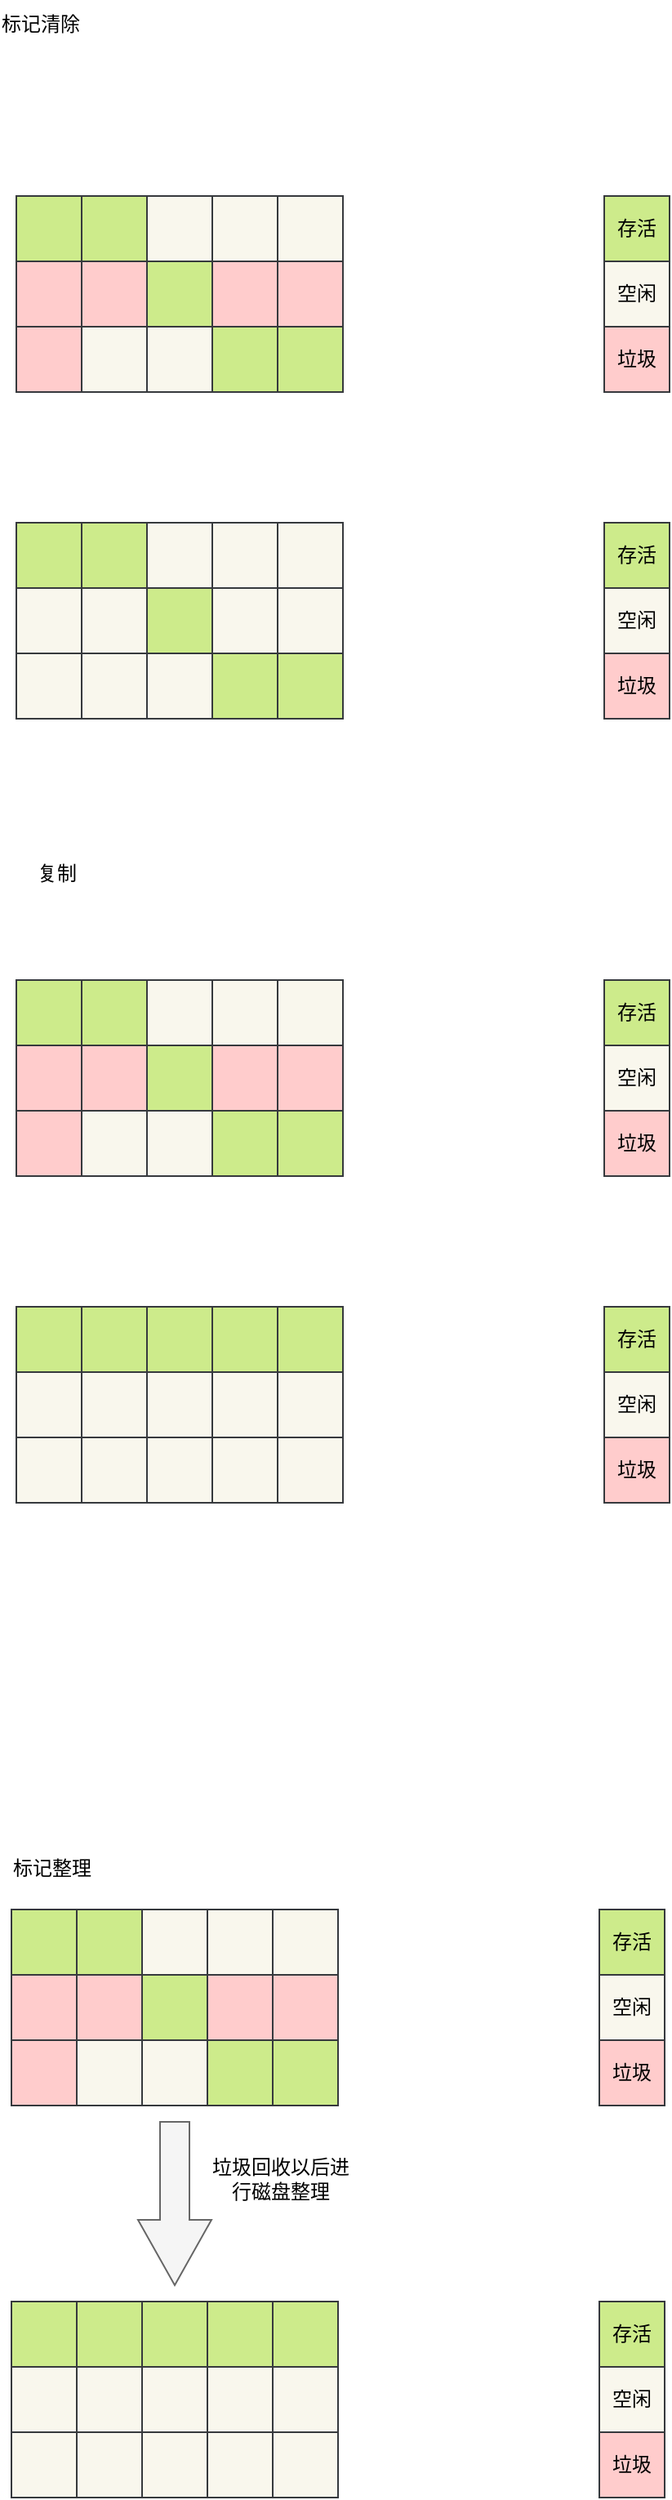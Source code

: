 <mxfile version="28.2.4" pages="4">
  <diagram id="MQkAXwHZ7z_8i2tvgZF-" name="清除算法">
    <mxGraphModel dx="2066" dy="1103" grid="0" gridSize="10" guides="1" tooltips="1" connect="1" arrows="1" fold="1" page="1" pageScale="1" pageWidth="827" pageHeight="1169" math="0" shadow="0">
      <root>
        <mxCell id="0" />
        <mxCell id="1" parent="0" />
        <mxCell id="PpX5gKT4cMl4YZ_0MI4s-1" value="标记清除" style="text;html=1;align=center;verticalAlign=middle;whiteSpace=wrap;rounded=0;" parent="1" vertex="1">
          <mxGeometry x="70" y="40" width="50" height="30" as="geometry" />
        </mxCell>
        <mxCell id="PpX5gKT4cMl4YZ_0MI4s-2" value="" style="rounded=0;whiteSpace=wrap;html=1;fillColor=#cdeb8b;strokeColor=#36393d;" parent="1" vertex="1">
          <mxGeometry x="80" y="160" width="40" height="40" as="geometry" />
        </mxCell>
        <mxCell id="PpX5gKT4cMl4YZ_0MI4s-3" value="" style="rounded=0;whiteSpace=wrap;html=1;fillColor=#cdeb8b;strokeColor=#36393d;" parent="1" vertex="1">
          <mxGeometry x="120" y="160" width="40" height="40" as="geometry" />
        </mxCell>
        <mxCell id="PpX5gKT4cMl4YZ_0MI4s-4" value="" style="rounded=0;whiteSpace=wrap;html=1;fillColor=#f9f7ed;strokeColor=#36393d;" parent="1" vertex="1">
          <mxGeometry x="160" y="160" width="40" height="40" as="geometry" />
        </mxCell>
        <mxCell id="PpX5gKT4cMl4YZ_0MI4s-5" value="" style="rounded=0;whiteSpace=wrap;html=1;fillColor=#f9f7ed;strokeColor=#36393d;" parent="1" vertex="1">
          <mxGeometry x="200" y="160" width="40" height="40" as="geometry" />
        </mxCell>
        <mxCell id="PpX5gKT4cMl4YZ_0MI4s-6" value="" style="rounded=0;whiteSpace=wrap;html=1;fillColor=#f9f7ed;strokeColor=#36393d;" parent="1" vertex="1">
          <mxGeometry x="240" y="160" width="40" height="40" as="geometry" />
        </mxCell>
        <mxCell id="PpX5gKT4cMl4YZ_0MI4s-7" value="" style="rounded=0;whiteSpace=wrap;html=1;fillColor=#ffcccc;strokeColor=#36393d;" parent="1" vertex="1">
          <mxGeometry x="80" y="200" width="40" height="40" as="geometry" />
        </mxCell>
        <mxCell id="PpX5gKT4cMl4YZ_0MI4s-8" value="" style="rounded=0;whiteSpace=wrap;html=1;fillColor=#ffcccc;strokeColor=#36393d;" parent="1" vertex="1">
          <mxGeometry x="120" y="200" width="40" height="40" as="geometry" />
        </mxCell>
        <mxCell id="PpX5gKT4cMl4YZ_0MI4s-9" value="" style="rounded=0;whiteSpace=wrap;html=1;fillColor=#cdeb8b;strokeColor=#36393d;" parent="1" vertex="1">
          <mxGeometry x="160" y="200" width="40" height="40" as="geometry" />
        </mxCell>
        <mxCell id="PpX5gKT4cMl4YZ_0MI4s-10" value="" style="rounded=0;whiteSpace=wrap;html=1;fillColor=#ffcccc;strokeColor=#36393d;" parent="1" vertex="1">
          <mxGeometry x="200" y="200" width="40" height="40" as="geometry" />
        </mxCell>
        <mxCell id="PpX5gKT4cMl4YZ_0MI4s-11" value="" style="rounded=0;whiteSpace=wrap;html=1;fillColor=#ffcccc;strokeColor=#36393d;" parent="1" vertex="1">
          <mxGeometry x="240" y="200" width="40" height="40" as="geometry" />
        </mxCell>
        <mxCell id="PpX5gKT4cMl4YZ_0MI4s-12" value="" style="rounded=0;whiteSpace=wrap;html=1;fillColor=#ffcccc;strokeColor=#36393d;" parent="1" vertex="1">
          <mxGeometry x="80" y="240" width="40" height="40" as="geometry" />
        </mxCell>
        <mxCell id="PpX5gKT4cMl4YZ_0MI4s-13" value="" style="rounded=0;whiteSpace=wrap;html=1;fillColor=#f9f7ed;strokeColor=#36393d;" parent="1" vertex="1">
          <mxGeometry x="120" y="240" width="40" height="40" as="geometry" />
        </mxCell>
        <mxCell id="PpX5gKT4cMl4YZ_0MI4s-14" value="" style="rounded=0;whiteSpace=wrap;html=1;fillColor=#f9f7ed;strokeColor=#36393d;" parent="1" vertex="1">
          <mxGeometry x="160" y="240" width="40" height="40" as="geometry" />
        </mxCell>
        <mxCell id="PpX5gKT4cMl4YZ_0MI4s-15" value="" style="rounded=0;whiteSpace=wrap;html=1;fillColor=#cdeb8b;strokeColor=#36393d;" parent="1" vertex="1">
          <mxGeometry x="200" y="240" width="40" height="40" as="geometry" />
        </mxCell>
        <mxCell id="PpX5gKT4cMl4YZ_0MI4s-16" value="" style="rounded=0;whiteSpace=wrap;html=1;fillColor=#cdeb8b;strokeColor=#36393d;" parent="1" vertex="1">
          <mxGeometry x="240" y="240" width="40" height="40" as="geometry" />
        </mxCell>
        <mxCell id="PpX5gKT4cMl4YZ_0MI4s-17" value="存活" style="rounded=0;whiteSpace=wrap;html=1;fillColor=#cdeb8b;strokeColor=#36393d;" parent="1" vertex="1">
          <mxGeometry x="440" y="160" width="40" height="40" as="geometry" />
        </mxCell>
        <mxCell id="PpX5gKT4cMl4YZ_0MI4s-18" value="空闲" style="rounded=0;whiteSpace=wrap;html=1;fillColor=#f9f7ed;strokeColor=#36393d;" parent="1" vertex="1">
          <mxGeometry x="440" y="200" width="40" height="40" as="geometry" />
        </mxCell>
        <mxCell id="PpX5gKT4cMl4YZ_0MI4s-19" value="垃圾" style="rounded=0;whiteSpace=wrap;html=1;fillColor=#ffcccc;strokeColor=#36393d;" parent="1" vertex="1">
          <mxGeometry x="440" y="240" width="40" height="40" as="geometry" />
        </mxCell>
        <mxCell id="PpX5gKT4cMl4YZ_0MI4s-20" value="" style="rounded=0;whiteSpace=wrap;html=1;fillColor=#cdeb8b;strokeColor=#36393d;" parent="1" vertex="1">
          <mxGeometry x="80" y="360" width="40" height="40" as="geometry" />
        </mxCell>
        <mxCell id="PpX5gKT4cMl4YZ_0MI4s-21" value="" style="rounded=0;whiteSpace=wrap;html=1;fillColor=#cdeb8b;strokeColor=#36393d;" parent="1" vertex="1">
          <mxGeometry x="120" y="360" width="40" height="40" as="geometry" />
        </mxCell>
        <mxCell id="PpX5gKT4cMl4YZ_0MI4s-22" value="" style="rounded=0;whiteSpace=wrap;html=1;fillColor=#f9f7ed;strokeColor=#36393d;" parent="1" vertex="1">
          <mxGeometry x="160" y="360" width="40" height="40" as="geometry" />
        </mxCell>
        <mxCell id="PpX5gKT4cMl4YZ_0MI4s-23" value="" style="rounded=0;whiteSpace=wrap;html=1;fillColor=#f9f7ed;strokeColor=#36393d;" parent="1" vertex="1">
          <mxGeometry x="200" y="360" width="40" height="40" as="geometry" />
        </mxCell>
        <mxCell id="PpX5gKT4cMl4YZ_0MI4s-24" value="" style="rounded=0;whiteSpace=wrap;html=1;fillColor=#f9f7ed;strokeColor=#36393d;" parent="1" vertex="1">
          <mxGeometry x="240" y="360" width="40" height="40" as="geometry" />
        </mxCell>
        <mxCell id="PpX5gKT4cMl4YZ_0MI4s-25" value="" style="rounded=0;whiteSpace=wrap;html=1;fillColor=#f9f7ed;strokeColor=#36393d;" parent="1" vertex="1">
          <mxGeometry x="80" y="400" width="40" height="40" as="geometry" />
        </mxCell>
        <mxCell id="PpX5gKT4cMl4YZ_0MI4s-26" value="" style="rounded=0;whiteSpace=wrap;html=1;fillColor=#f9f7ed;strokeColor=#36393d;" parent="1" vertex="1">
          <mxGeometry x="120" y="400" width="40" height="40" as="geometry" />
        </mxCell>
        <mxCell id="PpX5gKT4cMl4YZ_0MI4s-27" value="" style="rounded=0;whiteSpace=wrap;html=1;fillColor=#cdeb8b;strokeColor=#36393d;" parent="1" vertex="1">
          <mxGeometry x="160" y="400" width="40" height="40" as="geometry" />
        </mxCell>
        <mxCell id="PpX5gKT4cMl4YZ_0MI4s-28" value="" style="rounded=0;whiteSpace=wrap;html=1;fillColor=#f9f7ed;strokeColor=#36393d;" parent="1" vertex="1">
          <mxGeometry x="200" y="400" width="40" height="40" as="geometry" />
        </mxCell>
        <mxCell id="PpX5gKT4cMl4YZ_0MI4s-29" value="" style="rounded=0;whiteSpace=wrap;html=1;fillColor=#f9f7ed;strokeColor=#36393d;" parent="1" vertex="1">
          <mxGeometry x="240" y="400" width="40" height="40" as="geometry" />
        </mxCell>
        <mxCell id="PpX5gKT4cMl4YZ_0MI4s-30" value="" style="rounded=0;whiteSpace=wrap;html=1;fillColor=#f9f7ed;strokeColor=#36393d;" parent="1" vertex="1">
          <mxGeometry x="80" y="440" width="40" height="40" as="geometry" />
        </mxCell>
        <mxCell id="PpX5gKT4cMl4YZ_0MI4s-31" value="" style="rounded=0;whiteSpace=wrap;html=1;fillColor=#f9f7ed;strokeColor=#36393d;" parent="1" vertex="1">
          <mxGeometry x="120" y="440" width="40" height="40" as="geometry" />
        </mxCell>
        <mxCell id="PpX5gKT4cMl4YZ_0MI4s-32" value="" style="rounded=0;whiteSpace=wrap;html=1;fillColor=#f9f7ed;strokeColor=#36393d;" parent="1" vertex="1">
          <mxGeometry x="160" y="440" width="40" height="40" as="geometry" />
        </mxCell>
        <mxCell id="PpX5gKT4cMl4YZ_0MI4s-33" value="" style="rounded=0;whiteSpace=wrap;html=1;fillColor=#cdeb8b;strokeColor=#36393d;" parent="1" vertex="1">
          <mxGeometry x="200" y="440" width="40" height="40" as="geometry" />
        </mxCell>
        <mxCell id="PpX5gKT4cMl4YZ_0MI4s-34" value="" style="rounded=0;whiteSpace=wrap;html=1;fillColor=#cdeb8b;strokeColor=#36393d;" parent="1" vertex="1">
          <mxGeometry x="240" y="440" width="40" height="40" as="geometry" />
        </mxCell>
        <mxCell id="PpX5gKT4cMl4YZ_0MI4s-35" value="存活" style="rounded=0;whiteSpace=wrap;html=1;fillColor=#cdeb8b;strokeColor=#36393d;" parent="1" vertex="1">
          <mxGeometry x="440" y="360" width="40" height="40" as="geometry" />
        </mxCell>
        <mxCell id="PpX5gKT4cMl4YZ_0MI4s-36" value="空闲" style="rounded=0;whiteSpace=wrap;html=1;fillColor=#f9f7ed;strokeColor=#36393d;" parent="1" vertex="1">
          <mxGeometry x="440" y="400" width="40" height="40" as="geometry" />
        </mxCell>
        <mxCell id="PpX5gKT4cMl4YZ_0MI4s-37" value="垃圾" style="rounded=0;whiteSpace=wrap;html=1;fillColor=#ffcccc;strokeColor=#36393d;" parent="1" vertex="1">
          <mxGeometry x="440" y="440" width="40" height="40" as="geometry" />
        </mxCell>
        <mxCell id="PpX5gKT4cMl4YZ_0MI4s-38" value="复制" style="text;html=1;align=center;verticalAlign=middle;whiteSpace=wrap;rounded=0;" parent="1" vertex="1">
          <mxGeometry x="80" y="560" width="50" height="30" as="geometry" />
        </mxCell>
        <mxCell id="PpX5gKT4cMl4YZ_0MI4s-39" value="" style="rounded=0;whiteSpace=wrap;html=1;fillColor=#cdeb8b;strokeColor=#36393d;" parent="1" vertex="1">
          <mxGeometry x="80" y="640" width="40" height="40" as="geometry" />
        </mxCell>
        <mxCell id="PpX5gKT4cMl4YZ_0MI4s-40" value="" style="rounded=0;whiteSpace=wrap;html=1;fillColor=#cdeb8b;strokeColor=#36393d;" parent="1" vertex="1">
          <mxGeometry x="120" y="640" width="40" height="40" as="geometry" />
        </mxCell>
        <mxCell id="PpX5gKT4cMl4YZ_0MI4s-41" value="" style="rounded=0;whiteSpace=wrap;html=1;fillColor=#f9f7ed;strokeColor=#36393d;" parent="1" vertex="1">
          <mxGeometry x="160" y="640" width="40" height="40" as="geometry" />
        </mxCell>
        <mxCell id="PpX5gKT4cMl4YZ_0MI4s-42" value="" style="rounded=0;whiteSpace=wrap;html=1;fillColor=#f9f7ed;strokeColor=#36393d;" parent="1" vertex="1">
          <mxGeometry x="200" y="640" width="40" height="40" as="geometry" />
        </mxCell>
        <mxCell id="PpX5gKT4cMl4YZ_0MI4s-43" value="" style="rounded=0;whiteSpace=wrap;html=1;fillColor=#f9f7ed;strokeColor=#36393d;" parent="1" vertex="1">
          <mxGeometry x="240" y="640" width="40" height="40" as="geometry" />
        </mxCell>
        <mxCell id="PpX5gKT4cMl4YZ_0MI4s-44" value="" style="rounded=0;whiteSpace=wrap;html=1;fillColor=#ffcccc;strokeColor=#36393d;" parent="1" vertex="1">
          <mxGeometry x="80" y="680" width="40" height="40" as="geometry" />
        </mxCell>
        <mxCell id="PpX5gKT4cMl4YZ_0MI4s-45" value="" style="rounded=0;whiteSpace=wrap;html=1;fillColor=#ffcccc;strokeColor=#36393d;" parent="1" vertex="1">
          <mxGeometry x="120" y="680" width="40" height="40" as="geometry" />
        </mxCell>
        <mxCell id="PpX5gKT4cMl4YZ_0MI4s-46" value="" style="rounded=0;whiteSpace=wrap;html=1;fillColor=#cdeb8b;strokeColor=#36393d;" parent="1" vertex="1">
          <mxGeometry x="160" y="680" width="40" height="40" as="geometry" />
        </mxCell>
        <mxCell id="PpX5gKT4cMl4YZ_0MI4s-47" value="" style="rounded=0;whiteSpace=wrap;html=1;fillColor=#ffcccc;strokeColor=#36393d;" parent="1" vertex="1">
          <mxGeometry x="200" y="680" width="40" height="40" as="geometry" />
        </mxCell>
        <mxCell id="PpX5gKT4cMl4YZ_0MI4s-48" value="" style="rounded=0;whiteSpace=wrap;html=1;fillColor=#ffcccc;strokeColor=#36393d;" parent="1" vertex="1">
          <mxGeometry x="240" y="680" width="40" height="40" as="geometry" />
        </mxCell>
        <mxCell id="PpX5gKT4cMl4YZ_0MI4s-49" value="" style="rounded=0;whiteSpace=wrap;html=1;fillColor=#ffcccc;strokeColor=#36393d;" parent="1" vertex="1">
          <mxGeometry x="80" y="720" width="40" height="40" as="geometry" />
        </mxCell>
        <mxCell id="PpX5gKT4cMl4YZ_0MI4s-50" value="" style="rounded=0;whiteSpace=wrap;html=1;fillColor=#f9f7ed;strokeColor=#36393d;" parent="1" vertex="1">
          <mxGeometry x="120" y="720" width="40" height="40" as="geometry" />
        </mxCell>
        <mxCell id="PpX5gKT4cMl4YZ_0MI4s-51" value="" style="rounded=0;whiteSpace=wrap;html=1;fillColor=#f9f7ed;strokeColor=#36393d;" parent="1" vertex="1">
          <mxGeometry x="160" y="720" width="40" height="40" as="geometry" />
        </mxCell>
        <mxCell id="PpX5gKT4cMl4YZ_0MI4s-52" value="" style="rounded=0;whiteSpace=wrap;html=1;fillColor=#cdeb8b;strokeColor=#36393d;" parent="1" vertex="1">
          <mxGeometry x="200" y="720" width="40" height="40" as="geometry" />
        </mxCell>
        <mxCell id="PpX5gKT4cMl4YZ_0MI4s-53" value="" style="rounded=0;whiteSpace=wrap;html=1;fillColor=#cdeb8b;strokeColor=#36393d;" parent="1" vertex="1">
          <mxGeometry x="240" y="720" width="40" height="40" as="geometry" />
        </mxCell>
        <mxCell id="PpX5gKT4cMl4YZ_0MI4s-54" value="存活" style="rounded=0;whiteSpace=wrap;html=1;fillColor=#cdeb8b;strokeColor=#36393d;" parent="1" vertex="1">
          <mxGeometry x="440" y="640" width="40" height="40" as="geometry" />
        </mxCell>
        <mxCell id="PpX5gKT4cMl4YZ_0MI4s-55" value="空闲" style="rounded=0;whiteSpace=wrap;html=1;fillColor=#f9f7ed;strokeColor=#36393d;" parent="1" vertex="1">
          <mxGeometry x="440" y="680" width="40" height="40" as="geometry" />
        </mxCell>
        <mxCell id="PpX5gKT4cMl4YZ_0MI4s-56" value="垃圾" style="rounded=0;whiteSpace=wrap;html=1;fillColor=#ffcccc;strokeColor=#36393d;" parent="1" vertex="1">
          <mxGeometry x="440" y="720" width="40" height="40" as="geometry" />
        </mxCell>
        <mxCell id="PpX5gKT4cMl4YZ_0MI4s-57" value="" style="rounded=0;whiteSpace=wrap;html=1;fillColor=#cdeb8b;strokeColor=#36393d;" parent="1" vertex="1">
          <mxGeometry x="80" y="840" width="40" height="40" as="geometry" />
        </mxCell>
        <mxCell id="PpX5gKT4cMl4YZ_0MI4s-58" value="" style="rounded=0;whiteSpace=wrap;html=1;fillColor=#cdeb8b;strokeColor=#36393d;" parent="1" vertex="1">
          <mxGeometry x="120" y="840" width="40" height="40" as="geometry" />
        </mxCell>
        <mxCell id="PpX5gKT4cMl4YZ_0MI4s-59" value="" style="rounded=0;whiteSpace=wrap;html=1;fillColor=#cdeb8b;strokeColor=#36393d;" parent="1" vertex="1">
          <mxGeometry x="160" y="840" width="40" height="40" as="geometry" />
        </mxCell>
        <mxCell id="PpX5gKT4cMl4YZ_0MI4s-60" value="" style="rounded=0;whiteSpace=wrap;html=1;fillColor=#cdeb8b;strokeColor=#36393d;" parent="1" vertex="1">
          <mxGeometry x="200" y="840" width="40" height="40" as="geometry" />
        </mxCell>
        <mxCell id="PpX5gKT4cMl4YZ_0MI4s-61" value="" style="rounded=0;whiteSpace=wrap;html=1;fillColor=#cdeb8b;strokeColor=#36393d;" parent="1" vertex="1">
          <mxGeometry x="240" y="840" width="40" height="40" as="geometry" />
        </mxCell>
        <mxCell id="PpX5gKT4cMl4YZ_0MI4s-62" value="" style="rounded=0;whiteSpace=wrap;html=1;fillColor=#f9f7ed;strokeColor=#36393d;" parent="1" vertex="1">
          <mxGeometry x="80" y="880" width="40" height="40" as="geometry" />
        </mxCell>
        <mxCell id="PpX5gKT4cMl4YZ_0MI4s-63" value="" style="rounded=0;whiteSpace=wrap;html=1;fillColor=#f9f7ed;strokeColor=#36393d;" parent="1" vertex="1">
          <mxGeometry x="120" y="880" width="40" height="40" as="geometry" />
        </mxCell>
        <mxCell id="PpX5gKT4cMl4YZ_0MI4s-64" value="" style="rounded=0;whiteSpace=wrap;html=1;fillColor=#f9f7ed;strokeColor=#36393d;" parent="1" vertex="1">
          <mxGeometry x="160" y="880" width="40" height="40" as="geometry" />
        </mxCell>
        <mxCell id="PpX5gKT4cMl4YZ_0MI4s-65" value="" style="rounded=0;whiteSpace=wrap;html=1;fillColor=#f9f7ed;strokeColor=#36393d;" parent="1" vertex="1">
          <mxGeometry x="200" y="880" width="40" height="40" as="geometry" />
        </mxCell>
        <mxCell id="PpX5gKT4cMl4YZ_0MI4s-66" value="" style="rounded=0;whiteSpace=wrap;html=1;fillColor=#f9f7ed;strokeColor=#36393d;" parent="1" vertex="1">
          <mxGeometry x="240" y="880" width="40" height="40" as="geometry" />
        </mxCell>
        <mxCell id="PpX5gKT4cMl4YZ_0MI4s-67" value="" style="rounded=0;whiteSpace=wrap;html=1;fillColor=#f9f7ed;strokeColor=#36393d;" parent="1" vertex="1">
          <mxGeometry x="80" y="920" width="40" height="40" as="geometry" />
        </mxCell>
        <mxCell id="PpX5gKT4cMl4YZ_0MI4s-68" value="" style="rounded=0;whiteSpace=wrap;html=1;fillColor=#f9f7ed;strokeColor=#36393d;" parent="1" vertex="1">
          <mxGeometry x="120" y="920" width="40" height="40" as="geometry" />
        </mxCell>
        <mxCell id="PpX5gKT4cMl4YZ_0MI4s-69" value="" style="rounded=0;whiteSpace=wrap;html=1;fillColor=#f9f7ed;strokeColor=#36393d;" parent="1" vertex="1">
          <mxGeometry x="160" y="920" width="40" height="40" as="geometry" />
        </mxCell>
        <mxCell id="PpX5gKT4cMl4YZ_0MI4s-70" value="" style="rounded=0;whiteSpace=wrap;html=1;fillColor=#f9f7ed;strokeColor=#36393d;" parent="1" vertex="1">
          <mxGeometry x="200" y="920" width="40" height="40" as="geometry" />
        </mxCell>
        <mxCell id="PpX5gKT4cMl4YZ_0MI4s-71" value="" style="rounded=0;whiteSpace=wrap;html=1;fillColor=#f9f7ed;strokeColor=#36393d;" parent="1" vertex="1">
          <mxGeometry x="240" y="920" width="40" height="40" as="geometry" />
        </mxCell>
        <mxCell id="PpX5gKT4cMl4YZ_0MI4s-72" value="存活" style="rounded=0;whiteSpace=wrap;html=1;fillColor=#cdeb8b;strokeColor=#36393d;" parent="1" vertex="1">
          <mxGeometry x="440" y="840" width="40" height="40" as="geometry" />
        </mxCell>
        <mxCell id="PpX5gKT4cMl4YZ_0MI4s-73" value="空闲" style="rounded=0;whiteSpace=wrap;html=1;fillColor=#f9f7ed;strokeColor=#36393d;" parent="1" vertex="1">
          <mxGeometry x="440" y="880" width="40" height="40" as="geometry" />
        </mxCell>
        <mxCell id="PpX5gKT4cMl4YZ_0MI4s-74" value="垃圾" style="rounded=0;whiteSpace=wrap;html=1;fillColor=#ffcccc;strokeColor=#36393d;" parent="1" vertex="1">
          <mxGeometry x="440" y="920" width="40" height="40" as="geometry" />
        </mxCell>
        <mxCell id="PpX5gKT4cMl4YZ_0MI4s-75" value="标记整理" style="text;html=1;align=center;verticalAlign=middle;whiteSpace=wrap;rounded=0;" parent="1" vertex="1">
          <mxGeometry x="77" y="1169" width="50" height="30" as="geometry" />
        </mxCell>
        <mxCell id="QnHZigpFcKiNm8Oikt1x-1" value="" style="rounded=0;whiteSpace=wrap;html=1;fillColor=#cdeb8b;strokeColor=#36393d;" parent="1" vertex="1">
          <mxGeometry x="77" y="1209" width="40" height="40" as="geometry" />
        </mxCell>
        <mxCell id="QnHZigpFcKiNm8Oikt1x-2" value="" style="rounded=0;whiteSpace=wrap;html=1;fillColor=#cdeb8b;strokeColor=#36393d;" parent="1" vertex="1">
          <mxGeometry x="117" y="1209" width="40" height="40" as="geometry" />
        </mxCell>
        <mxCell id="QnHZigpFcKiNm8Oikt1x-3" value="" style="rounded=0;whiteSpace=wrap;html=1;fillColor=#f9f7ed;strokeColor=#36393d;" parent="1" vertex="1">
          <mxGeometry x="157" y="1209" width="40" height="40" as="geometry" />
        </mxCell>
        <mxCell id="QnHZigpFcKiNm8Oikt1x-4" value="" style="rounded=0;whiteSpace=wrap;html=1;fillColor=#f9f7ed;strokeColor=#36393d;" parent="1" vertex="1">
          <mxGeometry x="197" y="1209" width="40" height="40" as="geometry" />
        </mxCell>
        <mxCell id="QnHZigpFcKiNm8Oikt1x-5" value="" style="rounded=0;whiteSpace=wrap;html=1;fillColor=#f9f7ed;strokeColor=#36393d;" parent="1" vertex="1">
          <mxGeometry x="237" y="1209" width="40" height="40" as="geometry" />
        </mxCell>
        <mxCell id="QnHZigpFcKiNm8Oikt1x-6" value="" style="rounded=0;whiteSpace=wrap;html=1;fillColor=#ffcccc;strokeColor=#36393d;" parent="1" vertex="1">
          <mxGeometry x="77" y="1249" width="40" height="40" as="geometry" />
        </mxCell>
        <mxCell id="QnHZigpFcKiNm8Oikt1x-7" value="" style="rounded=0;whiteSpace=wrap;html=1;fillColor=#ffcccc;strokeColor=#36393d;" parent="1" vertex="1">
          <mxGeometry x="117" y="1249" width="40" height="40" as="geometry" />
        </mxCell>
        <mxCell id="QnHZigpFcKiNm8Oikt1x-8" value="" style="rounded=0;whiteSpace=wrap;html=1;fillColor=#cdeb8b;strokeColor=#36393d;" parent="1" vertex="1">
          <mxGeometry x="157" y="1249" width="40" height="40" as="geometry" />
        </mxCell>
        <mxCell id="QnHZigpFcKiNm8Oikt1x-9" value="" style="rounded=0;whiteSpace=wrap;html=1;fillColor=#ffcccc;strokeColor=#36393d;" parent="1" vertex="1">
          <mxGeometry x="197" y="1249" width="40" height="40" as="geometry" />
        </mxCell>
        <mxCell id="QnHZigpFcKiNm8Oikt1x-10" value="" style="rounded=0;whiteSpace=wrap;html=1;fillColor=#ffcccc;strokeColor=#36393d;" parent="1" vertex="1">
          <mxGeometry x="237" y="1249" width="40" height="40" as="geometry" />
        </mxCell>
        <mxCell id="QnHZigpFcKiNm8Oikt1x-11" value="" style="rounded=0;whiteSpace=wrap;html=1;fillColor=#ffcccc;strokeColor=#36393d;" parent="1" vertex="1">
          <mxGeometry x="77" y="1289" width="40" height="40" as="geometry" />
        </mxCell>
        <mxCell id="QnHZigpFcKiNm8Oikt1x-12" value="" style="rounded=0;whiteSpace=wrap;html=1;fillColor=#f9f7ed;strokeColor=#36393d;" parent="1" vertex="1">
          <mxGeometry x="117" y="1289" width="40" height="40" as="geometry" />
        </mxCell>
        <mxCell id="QnHZigpFcKiNm8Oikt1x-13" value="" style="rounded=0;whiteSpace=wrap;html=1;fillColor=#f9f7ed;strokeColor=#36393d;" parent="1" vertex="1">
          <mxGeometry x="157" y="1289" width="40" height="40" as="geometry" />
        </mxCell>
        <mxCell id="QnHZigpFcKiNm8Oikt1x-14" value="" style="rounded=0;whiteSpace=wrap;html=1;fillColor=#cdeb8b;strokeColor=#36393d;" parent="1" vertex="1">
          <mxGeometry x="197" y="1289" width="40" height="40" as="geometry" />
        </mxCell>
        <mxCell id="QnHZigpFcKiNm8Oikt1x-15" value="" style="rounded=0;whiteSpace=wrap;html=1;fillColor=#cdeb8b;strokeColor=#36393d;" parent="1" vertex="1">
          <mxGeometry x="237" y="1289" width="40" height="40" as="geometry" />
        </mxCell>
        <mxCell id="QnHZigpFcKiNm8Oikt1x-16" value="存活" style="rounded=0;whiteSpace=wrap;html=1;fillColor=#cdeb8b;strokeColor=#36393d;" parent="1" vertex="1">
          <mxGeometry x="437" y="1209" width="40" height="40" as="geometry" />
        </mxCell>
        <mxCell id="QnHZigpFcKiNm8Oikt1x-17" value="空闲" style="rounded=0;whiteSpace=wrap;html=1;fillColor=#f9f7ed;strokeColor=#36393d;" parent="1" vertex="1">
          <mxGeometry x="437" y="1249" width="40" height="40" as="geometry" />
        </mxCell>
        <mxCell id="QnHZigpFcKiNm8Oikt1x-18" value="垃圾" style="rounded=0;whiteSpace=wrap;html=1;fillColor=#ffcccc;strokeColor=#36393d;" parent="1" vertex="1">
          <mxGeometry x="437" y="1289" width="40" height="40" as="geometry" />
        </mxCell>
        <mxCell id="QnHZigpFcKiNm8Oikt1x-19" value="" style="rounded=0;whiteSpace=wrap;html=1;fillColor=#cdeb8b;strokeColor=#36393d;" parent="1" vertex="1">
          <mxGeometry x="77" y="1449" width="40" height="40" as="geometry" />
        </mxCell>
        <mxCell id="QnHZigpFcKiNm8Oikt1x-20" value="" style="rounded=0;whiteSpace=wrap;html=1;fillColor=#cdeb8b;strokeColor=#36393d;" parent="1" vertex="1">
          <mxGeometry x="117" y="1449" width="40" height="40" as="geometry" />
        </mxCell>
        <mxCell id="QnHZigpFcKiNm8Oikt1x-21" value="" style="rounded=0;whiteSpace=wrap;html=1;fillColor=#cdeb8b;strokeColor=#36393d;" parent="1" vertex="1">
          <mxGeometry x="157" y="1449" width="40" height="40" as="geometry" />
        </mxCell>
        <mxCell id="QnHZigpFcKiNm8Oikt1x-22" value="" style="rounded=0;whiteSpace=wrap;html=1;fillColor=#cdeb8b;strokeColor=#36393d;" parent="1" vertex="1">
          <mxGeometry x="197" y="1449" width="40" height="40" as="geometry" />
        </mxCell>
        <mxCell id="QnHZigpFcKiNm8Oikt1x-23" value="" style="rounded=0;whiteSpace=wrap;html=1;fillColor=#cdeb8b;strokeColor=#36393d;" parent="1" vertex="1">
          <mxGeometry x="237" y="1449" width="40" height="40" as="geometry" />
        </mxCell>
        <mxCell id="QnHZigpFcKiNm8Oikt1x-24" value="" style="rounded=0;whiteSpace=wrap;html=1;fillColor=#f9f7ed;strokeColor=#36393d;" parent="1" vertex="1">
          <mxGeometry x="77" y="1489" width="40" height="40" as="geometry" />
        </mxCell>
        <mxCell id="QnHZigpFcKiNm8Oikt1x-25" value="" style="rounded=0;whiteSpace=wrap;html=1;fillColor=#f9f7ed;strokeColor=#36393d;" parent="1" vertex="1">
          <mxGeometry x="117" y="1489" width="40" height="40" as="geometry" />
        </mxCell>
        <mxCell id="QnHZigpFcKiNm8Oikt1x-26" value="" style="rounded=0;whiteSpace=wrap;html=1;fillColor=#f9f7ed;strokeColor=#36393d;" parent="1" vertex="1">
          <mxGeometry x="157" y="1489" width="40" height="40" as="geometry" />
        </mxCell>
        <mxCell id="QnHZigpFcKiNm8Oikt1x-27" value="" style="rounded=0;whiteSpace=wrap;html=1;fillColor=#f9f7ed;strokeColor=#36393d;" parent="1" vertex="1">
          <mxGeometry x="197" y="1489" width="40" height="40" as="geometry" />
        </mxCell>
        <mxCell id="QnHZigpFcKiNm8Oikt1x-28" value="" style="rounded=0;whiteSpace=wrap;html=1;fillColor=#f9f7ed;strokeColor=#36393d;" parent="1" vertex="1">
          <mxGeometry x="237" y="1489" width="40" height="40" as="geometry" />
        </mxCell>
        <mxCell id="QnHZigpFcKiNm8Oikt1x-29" value="" style="rounded=0;whiteSpace=wrap;html=1;fillColor=#f9f7ed;strokeColor=#36393d;" parent="1" vertex="1">
          <mxGeometry x="77" y="1529" width="40" height="40" as="geometry" />
        </mxCell>
        <mxCell id="QnHZigpFcKiNm8Oikt1x-30" value="" style="rounded=0;whiteSpace=wrap;html=1;fillColor=#f9f7ed;strokeColor=#36393d;" parent="1" vertex="1">
          <mxGeometry x="117" y="1529" width="40" height="40" as="geometry" />
        </mxCell>
        <mxCell id="QnHZigpFcKiNm8Oikt1x-31" value="" style="rounded=0;whiteSpace=wrap;html=1;fillColor=#f9f7ed;strokeColor=#36393d;" parent="1" vertex="1">
          <mxGeometry x="157" y="1529" width="40" height="40" as="geometry" />
        </mxCell>
        <mxCell id="QnHZigpFcKiNm8Oikt1x-32" value="" style="rounded=0;whiteSpace=wrap;html=1;fillColor=#f9f7ed;strokeColor=#36393d;" parent="1" vertex="1">
          <mxGeometry x="197" y="1529" width="40" height="40" as="geometry" />
        </mxCell>
        <mxCell id="QnHZigpFcKiNm8Oikt1x-33" value="" style="rounded=0;whiteSpace=wrap;html=1;fillColor=#f9f7ed;strokeColor=#36393d;" parent="1" vertex="1">
          <mxGeometry x="237" y="1529" width="40" height="40" as="geometry" />
        </mxCell>
        <mxCell id="QnHZigpFcKiNm8Oikt1x-34" value="存活" style="rounded=0;whiteSpace=wrap;html=1;fillColor=#cdeb8b;strokeColor=#36393d;" parent="1" vertex="1">
          <mxGeometry x="437" y="1449" width="40" height="40" as="geometry" />
        </mxCell>
        <mxCell id="QnHZigpFcKiNm8Oikt1x-35" value="空闲" style="rounded=0;whiteSpace=wrap;html=1;fillColor=#f9f7ed;strokeColor=#36393d;" parent="1" vertex="1">
          <mxGeometry x="437" y="1489" width="40" height="40" as="geometry" />
        </mxCell>
        <mxCell id="QnHZigpFcKiNm8Oikt1x-36" value="垃圾" style="rounded=0;whiteSpace=wrap;html=1;fillColor=#ffcccc;strokeColor=#36393d;" parent="1" vertex="1">
          <mxGeometry x="437" y="1529" width="40" height="40" as="geometry" />
        </mxCell>
        <mxCell id="QnHZigpFcKiNm8Oikt1x-37" value="" style="html=1;shadow=0;dashed=0;align=center;verticalAlign=middle;shape=mxgraph.arrows2.arrow;dy=0.6;dx=40;direction=south;notch=0;fillColor=#f5f5f5;strokeColor=#666666;fontColor=#333333;" parent="1" vertex="1">
          <mxGeometry x="154.5" y="1339" width="45" height="100" as="geometry" />
        </mxCell>
        <mxCell id="QnHZigpFcKiNm8Oikt1x-38" value="垃圾回收以后进行磁盘整理" style="text;html=1;align=center;verticalAlign=middle;whiteSpace=wrap;rounded=0;" parent="1" vertex="1">
          <mxGeometry x="197" y="1359" width="90" height="30" as="geometry" />
        </mxCell>
      </root>
    </mxGraphModel>
  </diagram>
  <diagram name="标记算法" id="TJl6kDrG4RRkXLhALb42">
    <mxGraphModel dx="2066" dy="1103" grid="0" gridSize="10" guides="1" tooltips="1" connect="1" arrows="1" fold="1" page="1" pageScale="1" pageWidth="827" pageHeight="1169" math="0" shadow="0">
      <root>
        <mxCell id="0" />
        <mxCell id="1" parent="0" />
        <mxCell id="IBJpFGn0hN1XR1p99LsU-1" value="标记阶段" style="text;html=1;align=center;verticalAlign=middle;whiteSpace=wrap;rounded=0;convertToSvg=0;" parent="1" vertex="1">
          <mxGeometry y="40" width="80" height="30" as="geometry" />
        </mxCell>
        <mxCell id="kcHB8TrApf0tV7O-NJjv-1" value="引用计数器" style="text;html=1;align=center;verticalAlign=middle;whiteSpace=wrap;rounded=0;convertToSvg=0;" parent="1" vertex="1">
          <mxGeometry x="80" y="80" width="80" height="30" as="geometry" />
        </mxCell>
        <mxCell id="kcHB8TrApf0tV7O-NJjv-44" value="" style="group" parent="1" vertex="1" connectable="0">
          <mxGeometry x="38" y="160" width="642" height="80" as="geometry" />
        </mxCell>
        <mxCell id="kcHB8TrApf0tV7O-NJjv-2" value="指针P" style="text;html=1;align=center;verticalAlign=middle;whiteSpace=wrap;rounded=0;" parent="kcHB8TrApf0tV7O-NJjv-44" vertex="1">
          <mxGeometry width="60" height="30" as="geometry" />
        </mxCell>
        <mxCell id="kcHB8TrApf0tV7O-NJjv-3" value="" style="rounded=0;whiteSpace=wrap;html=1;" parent="kcHB8TrApf0tV7O-NJjv-44" vertex="1">
          <mxGeometry x="122" width="120" height="45" as="geometry" />
        </mxCell>
        <mxCell id="kcHB8TrApf0tV7O-NJjv-4" value="" style="endArrow=none;html=1;rounded=0;exitX=0;exitY=0.5;exitDx=0;exitDy=0;entryX=1;entryY=0.5;entryDx=0;entryDy=0;" parent="kcHB8TrApf0tV7O-NJjv-44" source="kcHB8TrApf0tV7O-NJjv-3" target="kcHB8TrApf0tV7O-NJjv-3" edge="1">
          <mxGeometry width="50" height="50" relative="1" as="geometry">
            <mxPoint x="162" y="67.5" as="sourcePoint" />
            <mxPoint x="212" y="17.5" as="targetPoint" />
          </mxGeometry>
        </mxCell>
        <mxCell id="kcHB8TrApf0tV7O-NJjv-9" value="" style="endArrow=classic;html=1;rounded=0;exitX=1;exitY=0.5;exitDx=0;exitDy=0;" parent="kcHB8TrApf0tV7O-NJjv-44" edge="1">
          <mxGeometry width="50" height="50" relative="1" as="geometry">
            <mxPoint x="64" y="15" as="sourcePoint" />
            <mxPoint x="116" y="15" as="targetPoint" />
          </mxGeometry>
        </mxCell>
        <mxCell id="kcHB8TrApf0tV7O-NJjv-10" value="" style="endArrow=classic;html=1;rounded=0;exitX=1;exitY=0.5;exitDx=0;exitDy=0;" parent="kcHB8TrApf0tV7O-NJjv-44" edge="1">
          <mxGeometry width="50" height="50" relative="1" as="geometry">
            <mxPoint x="249" y="15" as="sourcePoint" />
            <mxPoint x="301" y="15" as="targetPoint" />
          </mxGeometry>
        </mxCell>
        <mxCell id="kcHB8TrApf0tV7O-NJjv-11" value="" style="endArrow=classic;html=1;rounded=0;exitX=1;exitY=0.5;exitDx=0;exitDy=0;" parent="kcHB8TrApf0tV7O-NJjv-44" edge="1">
          <mxGeometry width="50" height="50" relative="1" as="geometry">
            <mxPoint x="453" y="14.5" as="sourcePoint" />
            <mxPoint x="505" y="14.5" as="targetPoint" />
          </mxGeometry>
        </mxCell>
        <mxCell id="kcHB8TrApf0tV7O-NJjv-12" value="next" style="text;html=1;align=center;verticalAlign=middle;whiteSpace=wrap;rounded=0;" parent="kcHB8TrApf0tV7O-NJjv-44" vertex="1">
          <mxGeometry x="152" width="60" height="20" as="geometry" />
        </mxCell>
        <mxCell id="kcHB8TrApf0tV7O-NJjv-13" value="value = 1&amp;nbsp;" style="text;html=1;align=center;verticalAlign=middle;whiteSpace=wrap;rounded=0;" parent="kcHB8TrApf0tV7O-NJjv-44" vertex="1">
          <mxGeometry x="152" y="24" width="60" height="20" as="geometry" />
        </mxCell>
        <mxCell id="kcHB8TrApf0tV7O-NJjv-14" value="" style="rounded=0;whiteSpace=wrap;html=1;" parent="kcHB8TrApf0tV7O-NJjv-44" vertex="1">
          <mxGeometry x="322" width="120" height="45" as="geometry" />
        </mxCell>
        <mxCell id="kcHB8TrApf0tV7O-NJjv-15" value="" style="endArrow=none;html=1;rounded=0;exitX=0;exitY=0.5;exitDx=0;exitDy=0;entryX=1;entryY=0.5;entryDx=0;entryDy=0;" parent="kcHB8TrApf0tV7O-NJjv-44" source="kcHB8TrApf0tV7O-NJjv-14" target="kcHB8TrApf0tV7O-NJjv-14" edge="1">
          <mxGeometry width="50" height="50" relative="1" as="geometry">
            <mxPoint x="362" y="67.5" as="sourcePoint" />
            <mxPoint x="412" y="17.5" as="targetPoint" />
          </mxGeometry>
        </mxCell>
        <mxCell id="kcHB8TrApf0tV7O-NJjv-16" value="next" style="text;html=1;align=center;verticalAlign=middle;whiteSpace=wrap;rounded=0;" parent="kcHB8TrApf0tV7O-NJjv-44" vertex="1">
          <mxGeometry x="352" width="60" height="20" as="geometry" />
        </mxCell>
        <mxCell id="kcHB8TrApf0tV7O-NJjv-17" value="value = 2&amp;nbsp;" style="text;html=1;align=center;verticalAlign=middle;whiteSpace=wrap;rounded=0;" parent="kcHB8TrApf0tV7O-NJjv-44" vertex="1">
          <mxGeometry x="352" y="24" width="60" height="20" as="geometry" />
        </mxCell>
        <mxCell id="kcHB8TrApf0tV7O-NJjv-22" style="edgeStyle=orthogonalEdgeStyle;rounded=0;orthogonalLoop=1;jettySize=auto;html=1;entryX=0.5;entryY=1;entryDx=0;entryDy=0;" parent="kcHB8TrApf0tV7O-NJjv-44" source="kcHB8TrApf0tV7O-NJjv-18" target="kcHB8TrApf0tV7O-NJjv-13" edge="1">
          <mxGeometry relative="1" as="geometry">
            <Array as="points">
              <mxPoint x="582" y="80" />
              <mxPoint x="182" y="80" />
            </Array>
          </mxGeometry>
        </mxCell>
        <mxCell id="kcHB8TrApf0tV7O-NJjv-18" value="" style="rounded=0;whiteSpace=wrap;html=1;" parent="kcHB8TrApf0tV7O-NJjv-44" vertex="1">
          <mxGeometry x="522" width="120" height="45" as="geometry" />
        </mxCell>
        <mxCell id="kcHB8TrApf0tV7O-NJjv-19" value="" style="endArrow=none;html=1;rounded=0;exitX=0;exitY=0.5;exitDx=0;exitDy=0;entryX=1;entryY=0.5;entryDx=0;entryDy=0;" parent="kcHB8TrApf0tV7O-NJjv-44" source="kcHB8TrApf0tV7O-NJjv-18" target="kcHB8TrApf0tV7O-NJjv-18" edge="1">
          <mxGeometry width="50" height="50" relative="1" as="geometry">
            <mxPoint x="562" y="67.5" as="sourcePoint" />
            <mxPoint x="612" y="17.5" as="targetPoint" />
          </mxGeometry>
        </mxCell>
        <mxCell id="kcHB8TrApf0tV7O-NJjv-20" value="next" style="text;html=1;align=center;verticalAlign=middle;whiteSpace=wrap;rounded=0;" parent="kcHB8TrApf0tV7O-NJjv-44" vertex="1">
          <mxGeometry x="552" width="60" height="20" as="geometry" />
        </mxCell>
        <mxCell id="kcHB8TrApf0tV7O-NJjv-21" value="value = 3&amp;nbsp;" style="text;html=1;align=center;verticalAlign=middle;whiteSpace=wrap;rounded=0;" parent="kcHB8TrApf0tV7O-NJjv-44" vertex="1">
          <mxGeometry x="552" y="24" width="60" height="20" as="geometry" />
        </mxCell>
        <mxCell id="kcHB8TrApf0tV7O-NJjv-45" value="" style="group" parent="1" vertex="1" connectable="0">
          <mxGeometry x="40" y="340" width="700" height="168" as="geometry" />
        </mxCell>
        <mxCell id="kcHB8TrApf0tV7O-NJjv-41" value="" style="rounded=0;whiteSpace=wrap;html=1;dashed=1;fillColor=#fff2cc;strokeColor=#d6b656;" parent="kcHB8TrApf0tV7O-NJjv-45" vertex="1">
          <mxGeometry x="90" width="610" height="116" as="geometry" />
        </mxCell>
        <mxCell id="kcHB8TrApf0tV7O-NJjv-23" value="指针P" style="text;html=1;align=center;verticalAlign=middle;whiteSpace=wrap;rounded=0;" parent="kcHB8TrApf0tV7O-NJjv-45" vertex="1">
          <mxGeometry y="20" width="60" height="30" as="geometry" />
        </mxCell>
        <mxCell id="kcHB8TrApf0tV7O-NJjv-24" value="" style="rounded=0;whiteSpace=wrap;html=1;" parent="kcHB8TrApf0tV7O-NJjv-45" vertex="1">
          <mxGeometry x="122" y="20" width="120" height="45" as="geometry" />
        </mxCell>
        <mxCell id="kcHB8TrApf0tV7O-NJjv-25" value="" style="endArrow=none;html=1;rounded=0;exitX=0;exitY=0.5;exitDx=0;exitDy=0;entryX=1;entryY=0.5;entryDx=0;entryDy=0;" parent="kcHB8TrApf0tV7O-NJjv-45" source="kcHB8TrApf0tV7O-NJjv-24" target="kcHB8TrApf0tV7O-NJjv-24" edge="1">
          <mxGeometry width="50" height="50" relative="1" as="geometry">
            <mxPoint x="162" y="87.5" as="sourcePoint" />
            <mxPoint x="212" y="37.5" as="targetPoint" />
          </mxGeometry>
        </mxCell>
        <mxCell id="kcHB8TrApf0tV7O-NJjv-26" value="" style="endArrow=classic;html=1;rounded=0;" parent="kcHB8TrApf0tV7O-NJjv-45" edge="1">
          <mxGeometry width="50" height="50" relative="1" as="geometry">
            <mxPoint x="30" y="45" as="sourcePoint" />
            <mxPoint x="30" y="85" as="targetPoint" />
          </mxGeometry>
        </mxCell>
        <mxCell id="kcHB8TrApf0tV7O-NJjv-27" value="" style="endArrow=classic;html=1;rounded=0;exitX=1;exitY=0.5;exitDx=0;exitDy=0;" parent="kcHB8TrApf0tV7O-NJjv-45" edge="1">
          <mxGeometry width="50" height="50" relative="1" as="geometry">
            <mxPoint x="249" y="35" as="sourcePoint" />
            <mxPoint x="301" y="35" as="targetPoint" />
          </mxGeometry>
        </mxCell>
        <mxCell id="kcHB8TrApf0tV7O-NJjv-28" value="" style="endArrow=classic;html=1;rounded=0;exitX=1;exitY=0.5;exitDx=0;exitDy=0;" parent="kcHB8TrApf0tV7O-NJjv-45" edge="1">
          <mxGeometry width="50" height="50" relative="1" as="geometry">
            <mxPoint x="453" y="34.5" as="sourcePoint" />
            <mxPoint x="505" y="34.5" as="targetPoint" />
          </mxGeometry>
        </mxCell>
        <mxCell id="kcHB8TrApf0tV7O-NJjv-29" value="next" style="text;html=1;align=center;verticalAlign=middle;whiteSpace=wrap;rounded=0;" parent="kcHB8TrApf0tV7O-NJjv-45" vertex="1">
          <mxGeometry x="152" y="20" width="60" height="20" as="geometry" />
        </mxCell>
        <mxCell id="kcHB8TrApf0tV7O-NJjv-30" value="value = 1&amp;nbsp;" style="text;html=1;align=center;verticalAlign=middle;whiteSpace=wrap;rounded=0;" parent="kcHB8TrApf0tV7O-NJjv-45" vertex="1">
          <mxGeometry x="152" y="44" width="60" height="20" as="geometry" />
        </mxCell>
        <mxCell id="kcHB8TrApf0tV7O-NJjv-31" value="" style="rounded=0;whiteSpace=wrap;html=1;" parent="kcHB8TrApf0tV7O-NJjv-45" vertex="1">
          <mxGeometry x="322" y="20" width="120" height="45" as="geometry" />
        </mxCell>
        <mxCell id="kcHB8TrApf0tV7O-NJjv-32" value="" style="endArrow=none;html=1;rounded=0;exitX=0;exitY=0.5;exitDx=0;exitDy=0;entryX=1;entryY=0.5;entryDx=0;entryDy=0;" parent="kcHB8TrApf0tV7O-NJjv-45" source="kcHB8TrApf0tV7O-NJjv-31" target="kcHB8TrApf0tV7O-NJjv-31" edge="1">
          <mxGeometry width="50" height="50" relative="1" as="geometry">
            <mxPoint x="362" y="87.5" as="sourcePoint" />
            <mxPoint x="412" y="37.5" as="targetPoint" />
          </mxGeometry>
        </mxCell>
        <mxCell id="kcHB8TrApf0tV7O-NJjv-33" value="next" style="text;html=1;align=center;verticalAlign=middle;whiteSpace=wrap;rounded=0;" parent="kcHB8TrApf0tV7O-NJjv-45" vertex="1">
          <mxGeometry x="352" y="20" width="60" height="20" as="geometry" />
        </mxCell>
        <mxCell id="kcHB8TrApf0tV7O-NJjv-34" value="value = 2&amp;nbsp;" style="text;html=1;align=center;verticalAlign=middle;whiteSpace=wrap;rounded=0;" parent="kcHB8TrApf0tV7O-NJjv-45" vertex="1">
          <mxGeometry x="352" y="44" width="60" height="20" as="geometry" />
        </mxCell>
        <mxCell id="kcHB8TrApf0tV7O-NJjv-35" style="edgeStyle=orthogonalEdgeStyle;rounded=0;orthogonalLoop=1;jettySize=auto;html=1;entryX=0.5;entryY=1;entryDx=0;entryDy=0;" parent="kcHB8TrApf0tV7O-NJjv-45" source="kcHB8TrApf0tV7O-NJjv-36" target="kcHB8TrApf0tV7O-NJjv-30" edge="1">
          <mxGeometry relative="1" as="geometry">
            <Array as="points">
              <mxPoint x="582" y="100" />
              <mxPoint x="182" y="100" />
            </Array>
          </mxGeometry>
        </mxCell>
        <mxCell id="kcHB8TrApf0tV7O-NJjv-36" value="" style="rounded=0;whiteSpace=wrap;html=1;" parent="kcHB8TrApf0tV7O-NJjv-45" vertex="1">
          <mxGeometry x="522" y="20" width="120" height="45" as="geometry" />
        </mxCell>
        <mxCell id="kcHB8TrApf0tV7O-NJjv-37" value="" style="endArrow=none;html=1;rounded=0;exitX=0;exitY=0.5;exitDx=0;exitDy=0;entryX=1;entryY=0.5;entryDx=0;entryDy=0;" parent="kcHB8TrApf0tV7O-NJjv-45" source="kcHB8TrApf0tV7O-NJjv-36" target="kcHB8TrApf0tV7O-NJjv-36" edge="1">
          <mxGeometry width="50" height="50" relative="1" as="geometry">
            <mxPoint x="562" y="87.5" as="sourcePoint" />
            <mxPoint x="612" y="37.5" as="targetPoint" />
          </mxGeometry>
        </mxCell>
        <mxCell id="kcHB8TrApf0tV7O-NJjv-38" value="next" style="text;html=1;align=center;verticalAlign=middle;whiteSpace=wrap;rounded=0;" parent="kcHB8TrApf0tV7O-NJjv-45" vertex="1">
          <mxGeometry x="552" y="20" width="60" height="20" as="geometry" />
        </mxCell>
        <mxCell id="kcHB8TrApf0tV7O-NJjv-39" value="value = 3&amp;nbsp;" style="text;html=1;align=center;verticalAlign=middle;whiteSpace=wrap;rounded=0;" parent="kcHB8TrApf0tV7O-NJjv-45" vertex="1">
          <mxGeometry x="552" y="44" width="60" height="20" as="geometry" />
        </mxCell>
        <mxCell id="kcHB8TrApf0tV7O-NJjv-40" value="null" style="text;html=1;align=center;verticalAlign=middle;whiteSpace=wrap;rounded=0;" parent="kcHB8TrApf0tV7O-NJjv-45" vertex="1">
          <mxGeometry x="8" y="90" width="40" height="20" as="geometry" />
        </mxCell>
        <mxCell id="kcHB8TrApf0tV7O-NJjv-42" value="" style="endArrow=classic;html=1;rounded=0;" parent="kcHB8TrApf0tV7O-NJjv-45" edge="1">
          <mxGeometry width="50" height="50" relative="1" as="geometry">
            <mxPoint x="370" y="168" as="sourcePoint" />
            <mxPoint x="370" y="118" as="targetPoint" />
          </mxGeometry>
        </mxCell>
        <mxCell id="kcHB8TrApf0tV7O-NJjv-43" value="无法进行内存回收" style="edgeLabel;html=1;align=center;verticalAlign=middle;resizable=0;points=[];" parent="kcHB8TrApf0tV7O-NJjv-42" vertex="1" connectable="0">
          <mxGeometry x="-0.16" y="2" relative="1" as="geometry">
            <mxPoint as="offset" />
          </mxGeometry>
        </mxCell>
        <mxCell id="kcHB8TrApf0tV7O-NJjv-46" value="可达性分析" style="text;html=1;align=center;verticalAlign=middle;whiteSpace=wrap;rounded=0;convertToSvg=0;" parent="1" vertex="1">
          <mxGeometry x="80" y="600" width="80" height="30" as="geometry" />
        </mxCell>
        <mxCell id="kcHB8TrApf0tV7O-NJjv-47" value="" style="rounded=0;whiteSpace=wrap;html=1;fillColor=#cce5ff;strokeColor=#36393d;" parent="1" vertex="1">
          <mxGeometry x="120" y="640" width="600" height="80" as="geometry" />
        </mxCell>
        <mxCell id="kcHB8TrApf0tV7O-NJjv-48" value="GC Root Set" style="text;html=1;align=center;verticalAlign=middle;whiteSpace=wrap;rounded=0;" parent="1" vertex="1">
          <mxGeometry x="639" y="690" width="80" height="30" as="geometry" />
        </mxCell>
        <mxCell id="kcHB8TrApf0tV7O-NJjv-49" value="GC Root" style="rounded=1;whiteSpace=wrap;html=1;fillColor=#dae8fc;strokeColor=#6c8ebf;" parent="1" vertex="1">
          <mxGeometry x="160" y="660" width="80" height="40" as="geometry" />
        </mxCell>
        <mxCell id="kcHB8TrApf0tV7O-NJjv-50" value="GC Root" style="rounded=1;whiteSpace=wrap;html=1;fillColor=#dae8fc;strokeColor=#6c8ebf;" parent="1" vertex="1">
          <mxGeometry x="160" y="760" width="80" height="40" as="geometry" />
        </mxCell>
        <mxCell id="kcHB8TrApf0tV7O-NJjv-60" value="" style="edgeStyle=orthogonalEdgeStyle;rounded=0;orthogonalLoop=1;jettySize=auto;html=1;" parent="1" source="kcHB8TrApf0tV7O-NJjv-51" target="kcHB8TrApf0tV7O-NJjv-53" edge="1">
          <mxGeometry relative="1" as="geometry" />
        </mxCell>
        <mxCell id="kcHB8TrApf0tV7O-NJjv-51" value="GC Root" style="rounded=1;whiteSpace=wrap;html=1;fillColor=#dae8fc;strokeColor=#6c8ebf;" parent="1" vertex="1">
          <mxGeometry x="80" y="840" width="80" height="40" as="geometry" />
        </mxCell>
        <mxCell id="kcHB8TrApf0tV7O-NJjv-52" value="GC Root" style="rounded=1;whiteSpace=wrap;html=1;fillColor=#dae8fc;strokeColor=#6c8ebf;" parent="1" vertex="1">
          <mxGeometry x="240" y="840" width="80" height="40" as="geometry" />
        </mxCell>
        <mxCell id="kcHB8TrApf0tV7O-NJjv-53" value="GC Root" style="rounded=1;whiteSpace=wrap;html=1;fillColor=#dae8fc;strokeColor=#6c8ebf;" parent="1" vertex="1">
          <mxGeometry x="80" y="920" width="80" height="40" as="geometry" />
        </mxCell>
        <mxCell id="kcHB8TrApf0tV7O-NJjv-54" value="GC Root" style="rounded=1;whiteSpace=wrap;html=1;fillColor=#f5f5f5;fontColor=#333333;strokeColor=#666666;" parent="1" vertex="1">
          <mxGeometry x="520" y="760" width="80" height="40" as="geometry" />
        </mxCell>
        <mxCell id="kcHB8TrApf0tV7O-NJjv-55" value="GC Root" style="rounded=1;whiteSpace=wrap;html=1;fillColor=#f5f5f5;fontColor=#333333;strokeColor=#666666;" parent="1" vertex="1">
          <mxGeometry x="440" y="840" width="80" height="40" as="geometry" />
        </mxCell>
        <mxCell id="kcHB8TrApf0tV7O-NJjv-56" value="GC Root" style="rounded=1;whiteSpace=wrap;html=1;fillColor=#f5f5f5;fontColor=#333333;strokeColor=#666666;" parent="1" vertex="1">
          <mxGeometry x="600" y="840" width="80" height="40" as="geometry" />
        </mxCell>
        <mxCell id="kcHB8TrApf0tV7O-NJjv-57" value="" style="endArrow=classic;html=1;rounded=0;exitX=0.5;exitY=1;exitDx=0;exitDy=0;entryX=0.5;entryY=0;entryDx=0;entryDy=0;" parent="1" source="kcHB8TrApf0tV7O-NJjv-49" target="kcHB8TrApf0tV7O-NJjv-50" edge="1">
          <mxGeometry width="50" height="50" relative="1" as="geometry">
            <mxPoint x="300" y="800" as="sourcePoint" />
            <mxPoint x="350" y="750" as="targetPoint" />
          </mxGeometry>
        </mxCell>
        <mxCell id="kcHB8TrApf0tV7O-NJjv-58" value="" style="endArrow=classic;html=1;rounded=0;exitX=0.5;exitY=1;exitDx=0;exitDy=0;entryX=0.5;entryY=0;entryDx=0;entryDy=0;" parent="1" target="kcHB8TrApf0tV7O-NJjv-51" edge="1">
          <mxGeometry width="50" height="50" relative="1" as="geometry">
            <mxPoint x="190" y="800" as="sourcePoint" />
            <mxPoint x="190" y="860" as="targetPoint" />
          </mxGeometry>
        </mxCell>
        <mxCell id="kcHB8TrApf0tV7O-NJjv-59" value="" style="endArrow=classic;html=1;rounded=0;exitX=0.5;exitY=1;exitDx=0;exitDy=0;entryX=0.5;entryY=0;entryDx=0;entryDy=0;" parent="1" source="kcHB8TrApf0tV7O-NJjv-50" target="kcHB8TrApf0tV7O-NJjv-52" edge="1">
          <mxGeometry width="50" height="50" relative="1" as="geometry">
            <mxPoint x="230" y="810" as="sourcePoint" />
            <mxPoint x="160" y="850" as="targetPoint" />
          </mxGeometry>
        </mxCell>
        <mxCell id="kcHB8TrApf0tV7O-NJjv-61" value="" style="endArrow=classic;html=1;rounded=0;exitX=0.5;exitY=1;exitDx=0;exitDy=0;entryX=0.5;entryY=0;entryDx=0;entryDy=0;" parent="1" target="kcHB8TrApf0tV7O-NJjv-55" edge="1">
          <mxGeometry width="50" height="50" relative="1" as="geometry">
            <mxPoint x="560" y="800" as="sourcePoint" />
            <mxPoint x="490" y="840" as="targetPoint" />
          </mxGeometry>
        </mxCell>
        <mxCell id="kcHB8TrApf0tV7O-NJjv-62" value="" style="endArrow=classic;html=1;rounded=0;entryX=0.5;entryY=0;entryDx=0;entryDy=0;" parent="1" target="kcHB8TrApf0tV7O-NJjv-56" edge="1">
          <mxGeometry width="50" height="50" relative="1" as="geometry">
            <mxPoint x="560" y="800" as="sourcePoint" />
            <mxPoint x="530" y="850" as="targetPoint" />
          </mxGeometry>
        </mxCell>
        <mxCell id="kcHB8TrApf0tV7O-NJjv-65" value="存活对象" style="rounded=1;whiteSpace=wrap;html=1;fillColor=#f5f5f5;fontColor=#333333;strokeColor=#666666;" parent="1" vertex="1">
          <mxGeometry x="719" y="960" width="80" height="30" as="geometry" />
        </mxCell>
        <mxCell id="kcHB8TrApf0tV7O-NJjv-66" value="可回收对象" style="rounded=1;whiteSpace=wrap;html=1;fillColor=#dae8fc;strokeColor=#6c8ebf;" parent="1" vertex="1">
          <mxGeometry x="719" y="1010" width="80" height="30" as="geometry" />
        </mxCell>
        <mxCell id="kcHB8TrApf0tV7O-NJjv-67" style="edgeStyle=orthogonalEdgeStyle;rounded=0;orthogonalLoop=1;jettySize=auto;html=1;exitX=0.5;exitY=1;exitDx=0;exitDy=0;" parent="1" source="kcHB8TrApf0tV7O-NJjv-66" target="kcHB8TrApf0tV7O-NJjv-66" edge="1">
          <mxGeometry relative="1" as="geometry" />
        </mxCell>
        <mxCell id="y4WyXIzx-6UbBOfh3QOS-1" value="三色标记" style="text;html=1;align=center;verticalAlign=middle;whiteSpace=wrap;rounded=0;convertToSvg=0;" parent="1" vertex="1">
          <mxGeometry x="80" y="1177" width="80" height="30" as="geometry" />
        </mxCell>
        <mxCell id="y4WyXIzx-6UbBOfh3QOS-69" value="" style="group" parent="1" vertex="1" connectable="0">
          <mxGeometry x="85" y="1498" width="364" height="243" as="geometry" />
        </mxCell>
        <mxCell id="y4WyXIzx-6UbBOfh3QOS-43" value="GC Roots" style="rounded=0;whiteSpace=wrap;html=1;fillColor=#cce5ff;strokeColor=#36393d;" parent="y4WyXIzx-6UbBOfh3QOS-69" vertex="1">
          <mxGeometry width="279.679" height="41" as="geometry" />
        </mxCell>
        <mxCell id="y4WyXIzx-6UbBOfh3QOS-44" value="" style="edgeStyle=orthogonalEdgeStyle;rounded=0;orthogonalLoop=1;jettySize=auto;html=1;" parent="y4WyXIzx-6UbBOfh3QOS-69" source="y4WyXIzx-6UbBOfh3QOS-45" target="y4WyXIzx-6UbBOfh3QOS-59" edge="1">
          <mxGeometry relative="1" as="geometry" />
        </mxCell>
        <mxCell id="y4WyXIzx-6UbBOfh3QOS-45" value="" style="ellipse;whiteSpace=wrap;html=1;fillColor=#f5f5f5;fontColor=#333333;strokeColor=#666666;" parent="y4WyXIzx-6UbBOfh3QOS-69" vertex="1">
          <mxGeometry x="10.018" y="82" width="25.046" height="32" as="geometry" />
        </mxCell>
        <mxCell id="y4WyXIzx-6UbBOfh3QOS-46" value="" style="edgeStyle=orthogonalEdgeStyle;rounded=0;orthogonalLoop=1;jettySize=auto;html=1;" parent="y4WyXIzx-6UbBOfh3QOS-69" source="y4WyXIzx-6UbBOfh3QOS-47" target="y4WyXIzx-6UbBOfh3QOS-60" edge="1">
          <mxGeometry relative="1" as="geometry" />
        </mxCell>
        <mxCell id="y4WyXIzx-6UbBOfh3QOS-47" value="" style="ellipse;whiteSpace=wrap;html=1;fillColor=#f5f5f5;fontColor=#333333;strokeColor=#666666;" parent="y4WyXIzx-6UbBOfh3QOS-69" vertex="1">
          <mxGeometry x="70.128" y="82" width="25.046" height="32" as="geometry" />
        </mxCell>
        <mxCell id="y4WyXIzx-6UbBOfh3QOS-48" value="" style="edgeStyle=orthogonalEdgeStyle;rounded=0;orthogonalLoop=1;jettySize=auto;html=1;" parent="y4WyXIzx-6UbBOfh3QOS-69" source="y4WyXIzx-6UbBOfh3QOS-49" target="y4WyXIzx-6UbBOfh3QOS-61" edge="1">
          <mxGeometry relative="1" as="geometry" />
        </mxCell>
        <mxCell id="y4WyXIzx-6UbBOfh3QOS-49" value="" style="ellipse;whiteSpace=wrap;html=1;fillColor=#f5f5f5;fontColor=#333333;strokeColor=#666666;" parent="y4WyXIzx-6UbBOfh3QOS-69" vertex="1">
          <mxGeometry x="130.239" y="82" width="25.046" height="32" as="geometry" />
        </mxCell>
        <mxCell id="y4WyXIzx-6UbBOfh3QOS-50" value="" style="edgeStyle=orthogonalEdgeStyle;rounded=0;orthogonalLoop=1;jettySize=auto;html=1;" parent="y4WyXIzx-6UbBOfh3QOS-69" source="y4WyXIzx-6UbBOfh3QOS-51" target="y4WyXIzx-6UbBOfh3QOS-62" edge="1">
          <mxGeometry relative="1" as="geometry" />
        </mxCell>
        <mxCell id="y4WyXIzx-6UbBOfh3QOS-51" value="" style="ellipse;whiteSpace=wrap;html=1;fillColor=#f5f5f5;fontColor=#333333;strokeColor=#666666;" parent="y4WyXIzx-6UbBOfh3QOS-69" vertex="1">
          <mxGeometry x="190.349" y="82" width="25.046" height="32" as="geometry" />
        </mxCell>
        <mxCell id="y4WyXIzx-6UbBOfh3QOS-52" value="" style="edgeStyle=orthogonalEdgeStyle;rounded=0;orthogonalLoop=1;jettySize=auto;html=1;" parent="y4WyXIzx-6UbBOfh3QOS-69" source="y4WyXIzx-6UbBOfh3QOS-53" target="y4WyXIzx-6UbBOfh3QOS-63" edge="1">
          <mxGeometry relative="1" as="geometry" />
        </mxCell>
        <mxCell id="y4WyXIzx-6UbBOfh3QOS-53" value="" style="ellipse;whiteSpace=wrap;html=1;fillColor=#f5f5f5;fontColor=#333333;strokeColor=#666666;" parent="y4WyXIzx-6UbBOfh3QOS-69" vertex="1">
          <mxGeometry x="250.459" y="82" width="25.046" height="32" as="geometry" />
        </mxCell>
        <mxCell id="y4WyXIzx-6UbBOfh3QOS-54" value="" style="endArrow=classic;html=1;rounded=0;entryX=0.5;entryY=0;entryDx=0;entryDy=0;exitX=0.5;exitY=1;exitDx=0;exitDy=0;" parent="y4WyXIzx-6UbBOfh3QOS-69" source="y4WyXIzx-6UbBOfh3QOS-43" target="y4WyXIzx-6UbBOfh3QOS-45" edge="1">
          <mxGeometry width="50" height="50" relative="1" as="geometry">
            <mxPoint x="23.376" y="43" as="sourcePoint" />
            <mxPoint x="59.275" y="182" as="targetPoint" />
          </mxGeometry>
        </mxCell>
        <mxCell id="y4WyXIzx-6UbBOfh3QOS-55" value="" style="endArrow=classic;html=1;rounded=0;entryX=0.5;entryY=0;entryDx=0;entryDy=0;exitX=0.5;exitY=1;exitDx=0;exitDy=0;" parent="y4WyXIzx-6UbBOfh3QOS-69" source="y4WyXIzx-6UbBOfh3QOS-43" target="y4WyXIzx-6UbBOfh3QOS-47" edge="1">
          <mxGeometry width="50" height="50" relative="1" as="geometry">
            <mxPoint x="250.459" y="40" as="sourcePoint" />
            <mxPoint x="132.743" y="81" as="targetPoint" />
          </mxGeometry>
        </mxCell>
        <mxCell id="y4WyXIzx-6UbBOfh3QOS-56" value="" style="endArrow=classic;html=1;rounded=0;exitX=0.5;exitY=1;exitDx=0;exitDy=0;entryX=0.5;entryY=0;entryDx=0;entryDy=0;" parent="y4WyXIzx-6UbBOfh3QOS-69" source="y4WyXIzx-6UbBOfh3QOS-43" target="y4WyXIzx-6UbBOfh3QOS-49" edge="1">
          <mxGeometry width="50" height="50" relative="1" as="geometry">
            <mxPoint x="237.101" y="49" as="sourcePoint" />
            <mxPoint x="140.257" y="80" as="targetPoint" />
          </mxGeometry>
        </mxCell>
        <mxCell id="y4WyXIzx-6UbBOfh3QOS-57" value="" style="endArrow=classic;html=1;rounded=0;entryX=0.5;entryY=0;entryDx=0;entryDy=0;" parent="y4WyXIzx-6UbBOfh3QOS-69" target="y4WyXIzx-6UbBOfh3QOS-51" edge="1">
          <mxGeometry width="50" height="50" relative="1" as="geometry">
            <mxPoint x="136.917" y="40" as="sourcePoint" />
            <mxPoint x="139.422" y="87" as="targetPoint" />
          </mxGeometry>
        </mxCell>
        <mxCell id="y4WyXIzx-6UbBOfh3QOS-58" value="" style="endArrow=classic;html=1;rounded=0;entryX=0.5;entryY=0;entryDx=0;entryDy=0;" parent="y4WyXIzx-6UbBOfh3QOS-69" target="y4WyXIzx-6UbBOfh3QOS-53" edge="1">
          <mxGeometry width="50" height="50" relative="1" as="geometry">
            <mxPoint x="138.587" y="42" as="sourcePoint" />
            <mxPoint x="232.927" y="98" as="targetPoint" />
          </mxGeometry>
        </mxCell>
        <mxCell id="y4WyXIzx-6UbBOfh3QOS-59" value="" style="ellipse;whiteSpace=wrap;html=1;" parent="y4WyXIzx-6UbBOfh3QOS-69" vertex="1">
          <mxGeometry x="10.018" y="146" width="25.046" height="32" as="geometry" />
        </mxCell>
        <mxCell id="y4WyXIzx-6UbBOfh3QOS-60" value="" style="ellipse;whiteSpace=wrap;html=1;" parent="y4WyXIzx-6UbBOfh3QOS-69" vertex="1">
          <mxGeometry x="70.128" y="146" width="25.046" height="32" as="geometry" />
        </mxCell>
        <mxCell id="y4WyXIzx-6UbBOfh3QOS-61" value="" style="ellipse;whiteSpace=wrap;html=1;" parent="y4WyXIzx-6UbBOfh3QOS-69" vertex="1">
          <mxGeometry x="130.239" y="146" width="25.046" height="32" as="geometry" />
        </mxCell>
        <mxCell id="y4WyXIzx-6UbBOfh3QOS-62" value="" style="ellipse;whiteSpace=wrap;html=1;" parent="y4WyXIzx-6UbBOfh3QOS-69" vertex="1">
          <mxGeometry x="190.349" y="151" width="25.046" height="32" as="geometry" />
        </mxCell>
        <mxCell id="y4WyXIzx-6UbBOfh3QOS-63" value="" style="ellipse;whiteSpace=wrap;html=1;" parent="y4WyXIzx-6UbBOfh3QOS-69" vertex="1">
          <mxGeometry x="250.459" y="151" width="25.046" height="32" as="geometry" />
        </mxCell>
        <mxCell id="y4WyXIzx-6UbBOfh3QOS-64" value="" style="ellipse;whiteSpace=wrap;html=1;" parent="y4WyXIzx-6UbBOfh3QOS-69" vertex="1">
          <mxGeometry x="36.734" y="211" width="25.046" height="32" as="geometry" />
        </mxCell>
        <mxCell id="y4WyXIzx-6UbBOfh3QOS-65" value="" style="ellipse;whiteSpace=wrap;html=1;" parent="y4WyXIzx-6UbBOfh3QOS-69" vertex="1">
          <mxGeometry x="161.963" y="211" width="25.046" height="32" as="geometry" />
        </mxCell>
        <mxCell id="y4WyXIzx-6UbBOfh3QOS-66" value="" style="ellipse;whiteSpace=wrap;html=1;" parent="y4WyXIzx-6UbBOfh3QOS-69" vertex="1">
          <mxGeometry x="99.349" y="211" width="25.046" height="32" as="geometry" />
        </mxCell>
        <mxCell id="y4WyXIzx-6UbBOfh3QOS-67" value="" style="ellipse;whiteSpace=wrap;html=1;" parent="y4WyXIzx-6UbBOfh3QOS-69" vertex="1">
          <mxGeometry x="223.743" y="211" width="25.046" height="32" as="geometry" />
        </mxCell>
        <mxCell id="y4WyXIzx-6UbBOfh3QOS-68" value="标记阶段" style="text;html=1;align=center;verticalAlign=middle;whiteSpace=wrap;rounded=0;" parent="y4WyXIzx-6UbBOfh3QOS-69" vertex="1">
          <mxGeometry x="313.908" y="119" width="50.092" height="30" as="geometry" />
        </mxCell>
        <mxCell id="y4WyXIzx-6UbBOfh3QOS-70" value="" style="group" parent="1" vertex="1" connectable="0">
          <mxGeometry x="82" y="1223" width="373" height="224" as="geometry" />
        </mxCell>
        <mxCell id="y4WyXIzx-6UbBOfh3QOS-2" value="GC Roots" style="rounded=0;whiteSpace=wrap;html=1;fillColor=#cce5ff;strokeColor=#36393d;" parent="y4WyXIzx-6UbBOfh3QOS-70" vertex="1">
          <mxGeometry width="286.594" height="41" as="geometry" />
        </mxCell>
        <mxCell id="y4WyXIzx-6UbBOfh3QOS-33" value="" style="edgeStyle=orthogonalEdgeStyle;rounded=0;orthogonalLoop=1;jettySize=auto;html=1;" parent="y4WyXIzx-6UbBOfh3QOS-70" source="y4WyXIzx-6UbBOfh3QOS-17" target="y4WyXIzx-6UbBOfh3QOS-28" edge="1">
          <mxGeometry relative="1" as="geometry" />
        </mxCell>
        <mxCell id="y4WyXIzx-6UbBOfh3QOS-17" value="" style="ellipse;whiteSpace=wrap;html=1;" parent="y4WyXIzx-6UbBOfh3QOS-70" vertex="1">
          <mxGeometry x="10.266" y="82" width="25.665" height="32" as="geometry" />
        </mxCell>
        <mxCell id="y4WyXIzx-6UbBOfh3QOS-34" value="" style="edgeStyle=orthogonalEdgeStyle;rounded=0;orthogonalLoop=1;jettySize=auto;html=1;" parent="y4WyXIzx-6UbBOfh3QOS-70" source="y4WyXIzx-6UbBOfh3QOS-18" target="y4WyXIzx-6UbBOfh3QOS-29" edge="1">
          <mxGeometry relative="1" as="geometry" />
        </mxCell>
        <mxCell id="y4WyXIzx-6UbBOfh3QOS-18" value="" style="ellipse;whiteSpace=wrap;html=1;" parent="y4WyXIzx-6UbBOfh3QOS-70" vertex="1">
          <mxGeometry x="71.862" y="82" width="25.665" height="32" as="geometry" />
        </mxCell>
        <mxCell id="y4WyXIzx-6UbBOfh3QOS-35" value="" style="edgeStyle=orthogonalEdgeStyle;rounded=0;orthogonalLoop=1;jettySize=auto;html=1;" parent="y4WyXIzx-6UbBOfh3QOS-70" source="y4WyXIzx-6UbBOfh3QOS-19" target="y4WyXIzx-6UbBOfh3QOS-30" edge="1">
          <mxGeometry relative="1" as="geometry" />
        </mxCell>
        <mxCell id="y4WyXIzx-6UbBOfh3QOS-19" value="" style="ellipse;whiteSpace=wrap;html=1;" parent="y4WyXIzx-6UbBOfh3QOS-70" vertex="1">
          <mxGeometry x="133.459" y="82" width="25.665" height="32" as="geometry" />
        </mxCell>
        <mxCell id="y4WyXIzx-6UbBOfh3QOS-36" value="" style="edgeStyle=orthogonalEdgeStyle;rounded=0;orthogonalLoop=1;jettySize=auto;html=1;" parent="y4WyXIzx-6UbBOfh3QOS-70" source="y4WyXIzx-6UbBOfh3QOS-20" target="y4WyXIzx-6UbBOfh3QOS-31" edge="1">
          <mxGeometry relative="1" as="geometry" />
        </mxCell>
        <mxCell id="y4WyXIzx-6UbBOfh3QOS-20" value="" style="ellipse;whiteSpace=wrap;html=1;" parent="y4WyXIzx-6UbBOfh3QOS-70" vertex="1">
          <mxGeometry x="195.055" y="82" width="25.665" height="32" as="geometry" />
        </mxCell>
        <mxCell id="y4WyXIzx-6UbBOfh3QOS-37" value="" style="edgeStyle=orthogonalEdgeStyle;rounded=0;orthogonalLoop=1;jettySize=auto;html=1;" parent="y4WyXIzx-6UbBOfh3QOS-70" source="y4WyXIzx-6UbBOfh3QOS-21" target="y4WyXIzx-6UbBOfh3QOS-32" edge="1">
          <mxGeometry relative="1" as="geometry" />
        </mxCell>
        <mxCell id="y4WyXIzx-6UbBOfh3QOS-21" value="" style="ellipse;whiteSpace=wrap;html=1;" parent="y4WyXIzx-6UbBOfh3QOS-70" vertex="1">
          <mxGeometry x="256.651" y="82" width="25.665" height="32" as="geometry" />
        </mxCell>
        <mxCell id="y4WyXIzx-6UbBOfh3QOS-22" value="" style="endArrow=classic;html=1;rounded=0;entryX=0.5;entryY=0;entryDx=0;entryDy=0;exitX=0.5;exitY=1;exitDx=0;exitDy=0;" parent="y4WyXIzx-6UbBOfh3QOS-70" source="y4WyXIzx-6UbBOfh3QOS-2" target="y4WyXIzx-6UbBOfh3QOS-17" edge="1">
          <mxGeometry width="50" height="50" relative="1" as="geometry">
            <mxPoint x="23.954" y="43" as="sourcePoint" />
            <mxPoint x="60.741" y="182" as="targetPoint" />
          </mxGeometry>
        </mxCell>
        <mxCell id="y4WyXIzx-6UbBOfh3QOS-23" value="" style="endArrow=classic;html=1;rounded=0;entryX=0.5;entryY=0;entryDx=0;entryDy=0;exitX=0.5;exitY=1;exitDx=0;exitDy=0;" parent="y4WyXIzx-6UbBOfh3QOS-70" source="y4WyXIzx-6UbBOfh3QOS-2" target="y4WyXIzx-6UbBOfh3QOS-18" edge="1">
          <mxGeometry width="50" height="50" relative="1" as="geometry">
            <mxPoint x="256.651" y="40" as="sourcePoint" />
            <mxPoint x="136.025" y="81" as="targetPoint" />
          </mxGeometry>
        </mxCell>
        <mxCell id="y4WyXIzx-6UbBOfh3QOS-24" value="" style="endArrow=classic;html=1;rounded=0;exitX=0.5;exitY=1;exitDx=0;exitDy=0;entryX=0.5;entryY=0;entryDx=0;entryDy=0;" parent="y4WyXIzx-6UbBOfh3QOS-70" source="y4WyXIzx-6UbBOfh3QOS-2" target="y4WyXIzx-6UbBOfh3QOS-19" edge="1">
          <mxGeometry width="50" height="50" relative="1" as="geometry">
            <mxPoint x="242.963" y="49" as="sourcePoint" />
            <mxPoint x="143.725" y="80" as="targetPoint" />
          </mxGeometry>
        </mxCell>
        <mxCell id="y4WyXIzx-6UbBOfh3QOS-25" value="" style="endArrow=classic;html=1;rounded=0;entryX=0.5;entryY=0;entryDx=0;entryDy=0;" parent="y4WyXIzx-6UbBOfh3QOS-70" target="y4WyXIzx-6UbBOfh3QOS-20" edge="1">
          <mxGeometry width="50" height="50" relative="1" as="geometry">
            <mxPoint x="140.303" y="40" as="sourcePoint" />
            <mxPoint x="142.869" y="87" as="targetPoint" />
          </mxGeometry>
        </mxCell>
        <mxCell id="y4WyXIzx-6UbBOfh3QOS-26" value="" style="endArrow=classic;html=1;rounded=0;entryX=0.5;entryY=0;entryDx=0;entryDy=0;" parent="y4WyXIzx-6UbBOfh3QOS-70" target="y4WyXIzx-6UbBOfh3QOS-21" edge="1">
          <mxGeometry width="50" height="50" relative="1" as="geometry">
            <mxPoint x="142.014" y="42" as="sourcePoint" />
            <mxPoint x="238.686" y="98" as="targetPoint" />
          </mxGeometry>
        </mxCell>
        <mxCell id="y4WyXIzx-6UbBOfh3QOS-28" value="" style="ellipse;whiteSpace=wrap;html=1;" parent="y4WyXIzx-6UbBOfh3QOS-70" vertex="1">
          <mxGeometry x="10.266" y="146" width="25.665" height="32" as="geometry" />
        </mxCell>
        <mxCell id="y4WyXIzx-6UbBOfh3QOS-29" value="" style="ellipse;whiteSpace=wrap;html=1;" parent="y4WyXIzx-6UbBOfh3QOS-70" vertex="1">
          <mxGeometry x="71.862" y="146" width="25.665" height="32" as="geometry" />
        </mxCell>
        <mxCell id="y4WyXIzx-6UbBOfh3QOS-30" value="" style="ellipse;whiteSpace=wrap;html=1;" parent="y4WyXIzx-6UbBOfh3QOS-70" vertex="1">
          <mxGeometry x="133.459" y="146" width="25.665" height="32" as="geometry" />
        </mxCell>
        <mxCell id="y4WyXIzx-6UbBOfh3QOS-31" value="" style="ellipse;whiteSpace=wrap;html=1;" parent="y4WyXIzx-6UbBOfh3QOS-70" vertex="1">
          <mxGeometry x="195.055" y="151" width="25.665" height="32" as="geometry" />
        </mxCell>
        <mxCell id="y4WyXIzx-6UbBOfh3QOS-32" value="" style="ellipse;whiteSpace=wrap;html=1;" parent="y4WyXIzx-6UbBOfh3QOS-70" vertex="1">
          <mxGeometry x="256.651" y="151" width="25.665" height="32" as="geometry" />
        </mxCell>
        <mxCell id="y4WyXIzx-6UbBOfh3QOS-38" value="" style="ellipse;whiteSpace=wrap;html=1;" parent="y4WyXIzx-6UbBOfh3QOS-70" vertex="1">
          <mxGeometry x="37.642" y="192" width="25.665" height="32" as="geometry" />
        </mxCell>
        <mxCell id="y4WyXIzx-6UbBOfh3QOS-39" value="" style="ellipse;whiteSpace=wrap;html=1;" parent="y4WyXIzx-6UbBOfh3QOS-70" vertex="1">
          <mxGeometry x="165.968" y="192" width="25.665" height="32" as="geometry" />
        </mxCell>
        <mxCell id="y4WyXIzx-6UbBOfh3QOS-40" value="" style="ellipse;whiteSpace=wrap;html=1;" parent="y4WyXIzx-6UbBOfh3QOS-70" vertex="1">
          <mxGeometry x="101.805" y="192" width="25.665" height="32" as="geometry" />
        </mxCell>
        <mxCell id="y4WyXIzx-6UbBOfh3QOS-41" value="" style="ellipse;whiteSpace=wrap;html=1;" parent="y4WyXIzx-6UbBOfh3QOS-70" vertex="1">
          <mxGeometry x="229.275" y="192" width="25.665" height="32" as="geometry" />
        </mxCell>
        <mxCell id="y4WyXIzx-6UbBOfh3QOS-42" value="初始阶段" style="text;html=1;align=center;verticalAlign=middle;whiteSpace=wrap;rounded=0;" parent="y4WyXIzx-6UbBOfh3QOS-70" vertex="1">
          <mxGeometry x="321.67" y="119" width="51.33" height="30" as="geometry" />
        </mxCell>
        <mxCell id="y4WyXIzx-6UbBOfh3QOS-98" value="" style="group" parent="1" vertex="1" connectable="0">
          <mxGeometry x="85" y="1786" width="371.09" height="243" as="geometry" />
        </mxCell>
        <mxCell id="y4WyXIzx-6UbBOfh3QOS-72" value="GC Roots" style="rounded=0;whiteSpace=wrap;html=1;fillColor=#cce5ff;strokeColor=#36393d;" parent="y4WyXIzx-6UbBOfh3QOS-98" vertex="1">
          <mxGeometry width="279.679" height="41" as="geometry" />
        </mxCell>
        <mxCell id="y4WyXIzx-6UbBOfh3QOS-73" value="" style="edgeStyle=orthogonalEdgeStyle;rounded=0;orthogonalLoop=1;jettySize=auto;html=1;" parent="y4WyXIzx-6UbBOfh3QOS-98" source="y4WyXIzx-6UbBOfh3QOS-74" target="y4WyXIzx-6UbBOfh3QOS-88" edge="1">
          <mxGeometry relative="1" as="geometry" />
        </mxCell>
        <mxCell id="y4WyXIzx-6UbBOfh3QOS-74" value="" style="ellipse;whiteSpace=wrap;html=1;fillColor=#000000;fontColor=#333333;strokeColor=#666666;" parent="y4WyXIzx-6UbBOfh3QOS-98" vertex="1">
          <mxGeometry x="10.018" y="82" width="25.046" height="32" as="geometry" />
        </mxCell>
        <mxCell id="y4WyXIzx-6UbBOfh3QOS-75" value="" style="edgeStyle=orthogonalEdgeStyle;rounded=0;orthogonalLoop=1;jettySize=auto;html=1;" parent="y4WyXIzx-6UbBOfh3QOS-98" source="y4WyXIzx-6UbBOfh3QOS-76" target="y4WyXIzx-6UbBOfh3QOS-89" edge="1">
          <mxGeometry relative="1" as="geometry" />
        </mxCell>
        <mxCell id="y4WyXIzx-6UbBOfh3QOS-76" value="" style="ellipse;whiteSpace=wrap;html=1;fillColor=#000000;fontColor=#333333;strokeColor=#666666;" parent="y4WyXIzx-6UbBOfh3QOS-98" vertex="1">
          <mxGeometry x="70.128" y="82" width="25.046" height="32" as="geometry" />
        </mxCell>
        <mxCell id="y4WyXIzx-6UbBOfh3QOS-77" value="" style="edgeStyle=orthogonalEdgeStyle;rounded=0;orthogonalLoop=1;jettySize=auto;html=1;" parent="y4WyXIzx-6UbBOfh3QOS-98" source="y4WyXIzx-6UbBOfh3QOS-78" target="y4WyXIzx-6UbBOfh3QOS-90" edge="1">
          <mxGeometry relative="1" as="geometry" />
        </mxCell>
        <mxCell id="y4WyXIzx-6UbBOfh3QOS-78" value="" style="ellipse;whiteSpace=wrap;html=1;fillColor=#000000;fontColor=#333333;strokeColor=#666666;" parent="y4WyXIzx-6UbBOfh3QOS-98" vertex="1">
          <mxGeometry x="130.239" y="82" width="25.046" height="32" as="geometry" />
        </mxCell>
        <mxCell id="y4WyXIzx-6UbBOfh3QOS-79" value="" style="edgeStyle=orthogonalEdgeStyle;rounded=0;orthogonalLoop=1;jettySize=auto;html=1;" parent="y4WyXIzx-6UbBOfh3QOS-98" source="y4WyXIzx-6UbBOfh3QOS-80" target="y4WyXIzx-6UbBOfh3QOS-91" edge="1">
          <mxGeometry relative="1" as="geometry" />
        </mxCell>
        <mxCell id="y4WyXIzx-6UbBOfh3QOS-80" value="" style="ellipse;whiteSpace=wrap;html=1;fillColor=#000000;fontColor=#333333;strokeColor=#666666;" parent="y4WyXIzx-6UbBOfh3QOS-98" vertex="1">
          <mxGeometry x="190.349" y="82" width="25.046" height="32" as="geometry" />
        </mxCell>
        <mxCell id="y4WyXIzx-6UbBOfh3QOS-81" value="" style="edgeStyle=orthogonalEdgeStyle;rounded=0;orthogonalLoop=1;jettySize=auto;html=1;" parent="y4WyXIzx-6UbBOfh3QOS-98" source="y4WyXIzx-6UbBOfh3QOS-82" target="y4WyXIzx-6UbBOfh3QOS-92" edge="1">
          <mxGeometry relative="1" as="geometry" />
        </mxCell>
        <mxCell id="y4WyXIzx-6UbBOfh3QOS-82" value="" style="ellipse;whiteSpace=wrap;html=1;fillColor=#000000;fontColor=#333333;strokeColor=#666666;" parent="y4WyXIzx-6UbBOfh3QOS-98" vertex="1">
          <mxGeometry x="250.459" y="82" width="25.046" height="32" as="geometry" />
        </mxCell>
        <mxCell id="y4WyXIzx-6UbBOfh3QOS-83" value="" style="endArrow=classic;html=1;rounded=0;entryX=0.5;entryY=0;entryDx=0;entryDy=0;exitX=0.5;exitY=1;exitDx=0;exitDy=0;" parent="y4WyXIzx-6UbBOfh3QOS-98" source="y4WyXIzx-6UbBOfh3QOS-72" target="y4WyXIzx-6UbBOfh3QOS-74" edge="1">
          <mxGeometry width="50" height="50" relative="1" as="geometry">
            <mxPoint x="23.376" y="43" as="sourcePoint" />
            <mxPoint x="59.275" y="182" as="targetPoint" />
          </mxGeometry>
        </mxCell>
        <mxCell id="y4WyXIzx-6UbBOfh3QOS-84" value="" style="endArrow=classic;html=1;rounded=0;entryX=0.5;entryY=0;entryDx=0;entryDy=0;exitX=0.5;exitY=1;exitDx=0;exitDy=0;" parent="y4WyXIzx-6UbBOfh3QOS-98" source="y4WyXIzx-6UbBOfh3QOS-72" target="y4WyXIzx-6UbBOfh3QOS-76" edge="1">
          <mxGeometry width="50" height="50" relative="1" as="geometry">
            <mxPoint x="250.459" y="40" as="sourcePoint" />
            <mxPoint x="132.743" y="81" as="targetPoint" />
          </mxGeometry>
        </mxCell>
        <mxCell id="y4WyXIzx-6UbBOfh3QOS-85" value="" style="endArrow=classic;html=1;rounded=0;exitX=0.5;exitY=1;exitDx=0;exitDy=0;entryX=0.5;entryY=0;entryDx=0;entryDy=0;" parent="y4WyXIzx-6UbBOfh3QOS-98" source="y4WyXIzx-6UbBOfh3QOS-72" target="y4WyXIzx-6UbBOfh3QOS-78" edge="1">
          <mxGeometry width="50" height="50" relative="1" as="geometry">
            <mxPoint x="237.101" y="49" as="sourcePoint" />
            <mxPoint x="140.257" y="80" as="targetPoint" />
          </mxGeometry>
        </mxCell>
        <mxCell id="y4WyXIzx-6UbBOfh3QOS-86" value="" style="endArrow=classic;html=1;rounded=0;entryX=0.5;entryY=0;entryDx=0;entryDy=0;" parent="y4WyXIzx-6UbBOfh3QOS-98" target="y4WyXIzx-6UbBOfh3QOS-80" edge="1">
          <mxGeometry width="50" height="50" relative="1" as="geometry">
            <mxPoint x="136.917" y="40" as="sourcePoint" />
            <mxPoint x="139.422" y="87" as="targetPoint" />
          </mxGeometry>
        </mxCell>
        <mxCell id="y4WyXIzx-6UbBOfh3QOS-87" value="" style="endArrow=classic;html=1;rounded=0;entryX=0.5;entryY=0;entryDx=0;entryDy=0;" parent="y4WyXIzx-6UbBOfh3QOS-98" target="y4WyXIzx-6UbBOfh3QOS-82" edge="1">
          <mxGeometry width="50" height="50" relative="1" as="geometry">
            <mxPoint x="138.587" y="42" as="sourcePoint" />
            <mxPoint x="232.927" y="98" as="targetPoint" />
          </mxGeometry>
        </mxCell>
        <mxCell id="y4WyXIzx-6UbBOfh3QOS-88" value="" style="ellipse;whiteSpace=wrap;html=1;fillColor=#000000;" parent="y4WyXIzx-6UbBOfh3QOS-98" vertex="1">
          <mxGeometry x="10.018" y="146" width="25.046" height="32" as="geometry" />
        </mxCell>
        <mxCell id="y4WyXIzx-6UbBOfh3QOS-89" value="" style="ellipse;whiteSpace=wrap;html=1;fillColor=#000000;" parent="y4WyXIzx-6UbBOfh3QOS-98" vertex="1">
          <mxGeometry x="70.128" y="146" width="25.046" height="32" as="geometry" />
        </mxCell>
        <mxCell id="y4WyXIzx-6UbBOfh3QOS-90" value="" style="ellipse;whiteSpace=wrap;html=1;fillColor=#000000;" parent="y4WyXIzx-6UbBOfh3QOS-98" vertex="1">
          <mxGeometry x="130.239" y="146" width="25.046" height="32" as="geometry" />
        </mxCell>
        <mxCell id="y4WyXIzx-6UbBOfh3QOS-91" value="" style="ellipse;whiteSpace=wrap;html=1;fillColor=#000000;" parent="y4WyXIzx-6UbBOfh3QOS-98" vertex="1">
          <mxGeometry x="190.349" y="151" width="25.046" height="32" as="geometry" />
        </mxCell>
        <mxCell id="y4WyXIzx-6UbBOfh3QOS-92" value="" style="ellipse;whiteSpace=wrap;html=1;fillColor=#000000;" parent="y4WyXIzx-6UbBOfh3QOS-98" vertex="1">
          <mxGeometry x="250.459" y="151" width="25.046" height="32" as="geometry" />
        </mxCell>
        <mxCell id="y4WyXIzx-6UbBOfh3QOS-93" value="" style="ellipse;whiteSpace=wrap;html=1;" parent="y4WyXIzx-6UbBOfh3QOS-98" vertex="1">
          <mxGeometry x="36.734" y="211" width="25.046" height="32" as="geometry" />
        </mxCell>
        <mxCell id="y4WyXIzx-6UbBOfh3QOS-94" value="" style="ellipse;whiteSpace=wrap;html=1;" parent="y4WyXIzx-6UbBOfh3QOS-98" vertex="1">
          <mxGeometry x="161.963" y="211" width="25.046" height="32" as="geometry" />
        </mxCell>
        <mxCell id="y4WyXIzx-6UbBOfh3QOS-95" value="" style="ellipse;whiteSpace=wrap;html=1;" parent="y4WyXIzx-6UbBOfh3QOS-98" vertex="1">
          <mxGeometry x="99.349" y="211" width="25.046" height="32" as="geometry" />
        </mxCell>
        <mxCell id="y4WyXIzx-6UbBOfh3QOS-96" value="" style="ellipse;whiteSpace=wrap;html=1;" parent="y4WyXIzx-6UbBOfh3QOS-98" vertex="1">
          <mxGeometry x="223.743" y="211" width="25.046" height="32" as="geometry" />
        </mxCell>
        <mxCell id="y4WyXIzx-6UbBOfh3QOS-97" value="进一步标记" style="text;html=1;align=center;verticalAlign=middle;whiteSpace=wrap;rounded=0;" parent="y4WyXIzx-6UbBOfh3QOS-98" vertex="1">
          <mxGeometry x="300" y="119" width="71.09" height="30" as="geometry" />
        </mxCell>
        <mxCell id="y4WyXIzx-6UbBOfh3QOS-126" value="" style="group" parent="1" vertex="1" connectable="0">
          <mxGeometry x="86" y="2068" width="371.09" height="243" as="geometry" />
        </mxCell>
        <mxCell id="y4WyXIzx-6UbBOfh3QOS-100" value="GC Roots" style="rounded=0;whiteSpace=wrap;html=1;fillColor=#cce5ff;strokeColor=#36393d;" parent="y4WyXIzx-6UbBOfh3QOS-126" vertex="1">
          <mxGeometry width="279.679" height="41" as="geometry" />
        </mxCell>
        <mxCell id="y4WyXIzx-6UbBOfh3QOS-101" value="" style="edgeStyle=orthogonalEdgeStyle;rounded=0;orthogonalLoop=1;jettySize=auto;html=1;" parent="y4WyXIzx-6UbBOfh3QOS-126" source="y4WyXIzx-6UbBOfh3QOS-102" target="y4WyXIzx-6UbBOfh3QOS-116" edge="1">
          <mxGeometry relative="1" as="geometry" />
        </mxCell>
        <mxCell id="y4WyXIzx-6UbBOfh3QOS-102" value="" style="ellipse;whiteSpace=wrap;html=1;fillColor=#000000;fontColor=#333333;strokeColor=#666666;" parent="y4WyXIzx-6UbBOfh3QOS-126" vertex="1">
          <mxGeometry x="10.018" y="82" width="25.046" height="32" as="geometry" />
        </mxCell>
        <mxCell id="y4WyXIzx-6UbBOfh3QOS-103" value="" style="edgeStyle=orthogonalEdgeStyle;rounded=0;orthogonalLoop=1;jettySize=auto;html=1;" parent="y4WyXIzx-6UbBOfh3QOS-126" source="y4WyXIzx-6UbBOfh3QOS-104" target="y4WyXIzx-6UbBOfh3QOS-117" edge="1">
          <mxGeometry relative="1" as="geometry" />
        </mxCell>
        <mxCell id="y4WyXIzx-6UbBOfh3QOS-104" value="" style="ellipse;whiteSpace=wrap;html=1;fillColor=#000000;fontColor=#333333;strokeColor=#666666;" parent="y4WyXIzx-6UbBOfh3QOS-126" vertex="1">
          <mxGeometry x="70.128" y="82" width="25.046" height="32" as="geometry" />
        </mxCell>
        <mxCell id="y4WyXIzx-6UbBOfh3QOS-105" value="" style="edgeStyle=orthogonalEdgeStyle;rounded=0;orthogonalLoop=1;jettySize=auto;html=1;" parent="y4WyXIzx-6UbBOfh3QOS-126" source="y4WyXIzx-6UbBOfh3QOS-106" target="y4WyXIzx-6UbBOfh3QOS-118" edge="1">
          <mxGeometry relative="1" as="geometry" />
        </mxCell>
        <mxCell id="y4WyXIzx-6UbBOfh3QOS-106" value="" style="ellipse;whiteSpace=wrap;html=1;fillColor=#000000;fontColor=#333333;strokeColor=#666666;" parent="y4WyXIzx-6UbBOfh3QOS-126" vertex="1">
          <mxGeometry x="130.239" y="82" width="25.046" height="32" as="geometry" />
        </mxCell>
        <mxCell id="y4WyXIzx-6UbBOfh3QOS-107" value="" style="edgeStyle=orthogonalEdgeStyle;rounded=0;orthogonalLoop=1;jettySize=auto;html=1;" parent="y4WyXIzx-6UbBOfh3QOS-126" source="y4WyXIzx-6UbBOfh3QOS-108" target="y4WyXIzx-6UbBOfh3QOS-119" edge="1">
          <mxGeometry relative="1" as="geometry" />
        </mxCell>
        <mxCell id="y4WyXIzx-6UbBOfh3QOS-108" value="" style="ellipse;whiteSpace=wrap;html=1;fillColor=#000000;fontColor=#333333;strokeColor=#666666;" parent="y4WyXIzx-6UbBOfh3QOS-126" vertex="1">
          <mxGeometry x="190.349" y="82" width="25.046" height="32" as="geometry" />
        </mxCell>
        <mxCell id="y4WyXIzx-6UbBOfh3QOS-109" value="" style="edgeStyle=orthogonalEdgeStyle;rounded=0;orthogonalLoop=1;jettySize=auto;html=1;" parent="y4WyXIzx-6UbBOfh3QOS-126" source="y4WyXIzx-6UbBOfh3QOS-110" target="y4WyXIzx-6UbBOfh3QOS-120" edge="1">
          <mxGeometry relative="1" as="geometry" />
        </mxCell>
        <mxCell id="y4WyXIzx-6UbBOfh3QOS-110" value="" style="ellipse;whiteSpace=wrap;html=1;fillColor=#000000;fontColor=#333333;strokeColor=#666666;" parent="y4WyXIzx-6UbBOfh3QOS-126" vertex="1">
          <mxGeometry x="250.459" y="82" width="25.046" height="32" as="geometry" />
        </mxCell>
        <mxCell id="y4WyXIzx-6UbBOfh3QOS-111" value="" style="endArrow=classic;html=1;rounded=0;entryX=0.5;entryY=0;entryDx=0;entryDy=0;exitX=0.5;exitY=1;exitDx=0;exitDy=0;" parent="y4WyXIzx-6UbBOfh3QOS-126" source="y4WyXIzx-6UbBOfh3QOS-100" target="y4WyXIzx-6UbBOfh3QOS-102" edge="1">
          <mxGeometry width="50" height="50" relative="1" as="geometry">
            <mxPoint x="23.376" y="43" as="sourcePoint" />
            <mxPoint x="59.275" y="182" as="targetPoint" />
          </mxGeometry>
        </mxCell>
        <mxCell id="y4WyXIzx-6UbBOfh3QOS-112" value="" style="endArrow=classic;html=1;rounded=0;entryX=0.5;entryY=0;entryDx=0;entryDy=0;exitX=0.5;exitY=1;exitDx=0;exitDy=0;" parent="y4WyXIzx-6UbBOfh3QOS-126" source="y4WyXIzx-6UbBOfh3QOS-100" target="y4WyXIzx-6UbBOfh3QOS-104" edge="1">
          <mxGeometry width="50" height="50" relative="1" as="geometry">
            <mxPoint x="250.459" y="40" as="sourcePoint" />
            <mxPoint x="132.743" y="81" as="targetPoint" />
          </mxGeometry>
        </mxCell>
        <mxCell id="y4WyXIzx-6UbBOfh3QOS-113" value="" style="endArrow=classic;html=1;rounded=0;exitX=0.5;exitY=1;exitDx=0;exitDy=0;entryX=0.5;entryY=0;entryDx=0;entryDy=0;" parent="y4WyXIzx-6UbBOfh3QOS-126" source="y4WyXIzx-6UbBOfh3QOS-100" target="y4WyXIzx-6UbBOfh3QOS-106" edge="1">
          <mxGeometry width="50" height="50" relative="1" as="geometry">
            <mxPoint x="237.101" y="49" as="sourcePoint" />
            <mxPoint x="140.257" y="80" as="targetPoint" />
          </mxGeometry>
        </mxCell>
        <mxCell id="y4WyXIzx-6UbBOfh3QOS-114" value="" style="endArrow=classic;html=1;rounded=0;entryX=0.5;entryY=0;entryDx=0;entryDy=0;" parent="y4WyXIzx-6UbBOfh3QOS-126" target="y4WyXIzx-6UbBOfh3QOS-108" edge="1">
          <mxGeometry width="50" height="50" relative="1" as="geometry">
            <mxPoint x="136.917" y="40" as="sourcePoint" />
            <mxPoint x="139.422" y="87" as="targetPoint" />
          </mxGeometry>
        </mxCell>
        <mxCell id="y4WyXIzx-6UbBOfh3QOS-115" value="" style="endArrow=classic;html=1;rounded=0;entryX=0.5;entryY=0;entryDx=0;entryDy=0;" parent="y4WyXIzx-6UbBOfh3QOS-126" target="y4WyXIzx-6UbBOfh3QOS-110" edge="1">
          <mxGeometry width="50" height="50" relative="1" as="geometry">
            <mxPoint x="138.587" y="42" as="sourcePoint" />
            <mxPoint x="232.927" y="98" as="targetPoint" />
          </mxGeometry>
        </mxCell>
        <mxCell id="y4WyXIzx-6UbBOfh3QOS-116" value="" style="ellipse;whiteSpace=wrap;html=1;fillColor=#000000;" parent="y4WyXIzx-6UbBOfh3QOS-126" vertex="1">
          <mxGeometry x="10.018" y="146" width="25.046" height="32" as="geometry" />
        </mxCell>
        <mxCell id="y4WyXIzx-6UbBOfh3QOS-117" value="" style="ellipse;whiteSpace=wrap;html=1;fillColor=#000000;" parent="y4WyXIzx-6UbBOfh3QOS-126" vertex="1">
          <mxGeometry x="70.128" y="146" width="25.046" height="32" as="geometry" />
        </mxCell>
        <mxCell id="y4WyXIzx-6UbBOfh3QOS-118" value="" style="ellipse;whiteSpace=wrap;html=1;fillColor=#000000;" parent="y4WyXIzx-6UbBOfh3QOS-126" vertex="1">
          <mxGeometry x="130.239" y="146" width="25.046" height="32" as="geometry" />
        </mxCell>
        <mxCell id="y4WyXIzx-6UbBOfh3QOS-119" value="" style="ellipse;whiteSpace=wrap;html=1;fillColor=#000000;" parent="y4WyXIzx-6UbBOfh3QOS-126" vertex="1">
          <mxGeometry x="190.349" y="151" width="25.046" height="32" as="geometry" />
        </mxCell>
        <mxCell id="y4WyXIzx-6UbBOfh3QOS-120" value="" style="ellipse;whiteSpace=wrap;html=1;fillColor=#000000;" parent="y4WyXIzx-6UbBOfh3QOS-126" vertex="1">
          <mxGeometry x="250.459" y="151" width="25.046" height="32" as="geometry" />
        </mxCell>
        <mxCell id="y4WyXIzx-6UbBOfh3QOS-121" value="" style="ellipse;whiteSpace=wrap;html=1;dashed=1;dashPattern=8 8;" parent="y4WyXIzx-6UbBOfh3QOS-126" vertex="1">
          <mxGeometry x="36.734" y="211" width="25.046" height="32" as="geometry" />
        </mxCell>
        <mxCell id="y4WyXIzx-6UbBOfh3QOS-122" value="" style="ellipse;whiteSpace=wrap;html=1;dashed=1;dashPattern=8 8;" parent="y4WyXIzx-6UbBOfh3QOS-126" vertex="1">
          <mxGeometry x="161.963" y="211" width="25.046" height="32" as="geometry" />
        </mxCell>
        <mxCell id="y4WyXIzx-6UbBOfh3QOS-123" value="" style="ellipse;whiteSpace=wrap;html=1;dashed=1;dashPattern=8 8;" parent="y4WyXIzx-6UbBOfh3QOS-126" vertex="1">
          <mxGeometry x="99.349" y="211" width="25.046" height="32" as="geometry" />
        </mxCell>
        <mxCell id="y4WyXIzx-6UbBOfh3QOS-124" value="" style="ellipse;whiteSpace=wrap;html=1;dashed=1;dashPattern=8 8;" parent="y4WyXIzx-6UbBOfh3QOS-126" vertex="1">
          <mxGeometry x="223.743" y="211" width="25.046" height="32" as="geometry" />
        </mxCell>
        <mxCell id="y4WyXIzx-6UbBOfh3QOS-125" value="垃圾清除" style="text;html=1;align=center;verticalAlign=middle;whiteSpace=wrap;rounded=0;" parent="y4WyXIzx-6UbBOfh3QOS-126" vertex="1">
          <mxGeometry x="300" y="119" width="71.09" height="30" as="geometry" />
        </mxCell>
        <mxCell id="luE1EhUKtmk472DUYOl5-1" value="三色标记的问题" style="text;html=1;align=center;verticalAlign=middle;whiteSpace=wrap;rounded=0;" vertex="1" parent="1">
          <mxGeometry x="85" y="2366" width="104" height="30" as="geometry" />
        </mxCell>
        <mxCell id="luE1EhUKtmk472DUYOl5-10" value="" style="edgeStyle=orthogonalEdgeStyle;rounded=0;orthogonalLoop=1;jettySize=auto;html=1;" edge="1" parent="1" source="luE1EhUKtmk472DUYOl5-7" target="luE1EhUKtmk472DUYOl5-8">
          <mxGeometry relative="1" as="geometry" />
        </mxCell>
        <mxCell id="luE1EhUKtmk472DUYOl5-7" value="A" style="rounded=1;whiteSpace=wrap;html=1;fillColor=#000000;textShadow=1;fontColor=#FFFFFF;" vertex="1" parent="1">
          <mxGeometry x="101" y="2421" width="57" height="49" as="geometry" />
        </mxCell>
        <mxCell id="luE1EhUKtmk472DUYOl5-11" value="" style="edgeStyle=orthogonalEdgeStyle;rounded=0;orthogonalLoop=1;jettySize=auto;html=1;" edge="1" parent="1" source="luE1EhUKtmk472DUYOl5-8" target="luE1EhUKtmk472DUYOl5-9">
          <mxGeometry relative="1" as="geometry" />
        </mxCell>
        <mxCell id="luE1EhUKtmk472DUYOl5-8" value="B" style="rounded=1;whiteSpace=wrap;html=1;fillColor=#CCCCCC;" vertex="1" parent="1">
          <mxGeometry x="101" y="2509" width="57" height="49" as="geometry" />
        </mxCell>
        <mxCell id="luE1EhUKtmk472DUYOl5-9" value="D" style="rounded=1;whiteSpace=wrap;html=1;" vertex="1" parent="1">
          <mxGeometry x="202" y="2509" width="57" height="49" as="geometry" />
        </mxCell>
        <mxCell id="luE1EhUKtmk472DUYOl5-12" value="" style="edgeStyle=orthogonalEdgeStyle;rounded=0;orthogonalLoop=1;jettySize=auto;html=1;" edge="1" parent="1" source="luE1EhUKtmk472DUYOl5-13" target="luE1EhUKtmk472DUYOl5-15">
          <mxGeometry relative="1" as="geometry" />
        </mxCell>
        <mxCell id="luE1EhUKtmk472DUYOl5-13" value="A" style="rounded=1;whiteSpace=wrap;html=1;fillColor=#000000;textShadow=1;fontColor=#FFFFFF;" vertex="1" parent="1">
          <mxGeometry x="414" y="2421" width="57" height="49" as="geometry" />
        </mxCell>
        <mxCell id="luE1EhUKtmk472DUYOl5-15" value="B" style="rounded=1;whiteSpace=wrap;html=1;fillColor=#CCCCCC;" vertex="1" parent="1">
          <mxGeometry x="414" y="2509" width="57" height="49" as="geometry" />
        </mxCell>
        <mxCell id="luE1EhUKtmk472DUYOl5-16" value="D" style="rounded=1;whiteSpace=wrap;html=1;" vertex="1" parent="1">
          <mxGeometry x="515" y="2509" width="57" height="49" as="geometry" />
        </mxCell>
      </root>
    </mxGraphModel>
  </diagram>
  <diagram name="清除算法" id="2bo1QktJUmnZqppXTbRU">
    <mxGraphModel dx="1213" dy="730" grid="0" gridSize="10" guides="1" tooltips="1" connect="1" arrows="1" fold="1" page="1" pageScale="1" pageWidth="827" pageHeight="1169" math="0" shadow="0">
      <root>
        <mxCell id="0" />
        <mxCell id="1" parent="0" />
        <mxCell id="PpX5gKT4cMl4YZ_0MI4s-1" value="标记清除" style="text;html=1;align=center;verticalAlign=middle;whiteSpace=wrap;rounded=0;" parent="1" vertex="1">
          <mxGeometry x="70" y="40" width="50" height="30" as="geometry" />
        </mxCell>
        <mxCell id="PpX5gKT4cMl4YZ_0MI4s-2" value="" style="rounded=0;whiteSpace=wrap;html=1;fillColor=#cdeb8b;strokeColor=#36393d;" parent="1" vertex="1">
          <mxGeometry x="80" y="160" width="40" height="40" as="geometry" />
        </mxCell>
        <mxCell id="PpX5gKT4cMl4YZ_0MI4s-3" value="" style="rounded=0;whiteSpace=wrap;html=1;fillColor=#cdeb8b;strokeColor=#36393d;" parent="1" vertex="1">
          <mxGeometry x="120" y="160" width="40" height="40" as="geometry" />
        </mxCell>
        <mxCell id="PpX5gKT4cMl4YZ_0MI4s-4" value="" style="rounded=0;whiteSpace=wrap;html=1;fillColor=#f9f7ed;strokeColor=#36393d;" parent="1" vertex="1">
          <mxGeometry x="160" y="160" width="40" height="40" as="geometry" />
        </mxCell>
        <mxCell id="PpX5gKT4cMl4YZ_0MI4s-5" value="" style="rounded=0;whiteSpace=wrap;html=1;fillColor=#f9f7ed;strokeColor=#36393d;" parent="1" vertex="1">
          <mxGeometry x="200" y="160" width="40" height="40" as="geometry" />
        </mxCell>
        <mxCell id="PpX5gKT4cMl4YZ_0MI4s-6" value="" style="rounded=0;whiteSpace=wrap;html=1;fillColor=#f9f7ed;strokeColor=#36393d;" parent="1" vertex="1">
          <mxGeometry x="240" y="160" width="40" height="40" as="geometry" />
        </mxCell>
        <mxCell id="PpX5gKT4cMl4YZ_0MI4s-7" value="" style="rounded=0;whiteSpace=wrap;html=1;fillColor=#ffcccc;strokeColor=#36393d;" parent="1" vertex="1">
          <mxGeometry x="80" y="200" width="40" height="40" as="geometry" />
        </mxCell>
        <mxCell id="PpX5gKT4cMl4YZ_0MI4s-8" value="" style="rounded=0;whiteSpace=wrap;html=1;fillColor=#ffcccc;strokeColor=#36393d;" parent="1" vertex="1">
          <mxGeometry x="120" y="200" width="40" height="40" as="geometry" />
        </mxCell>
        <mxCell id="PpX5gKT4cMl4YZ_0MI4s-9" value="" style="rounded=0;whiteSpace=wrap;html=1;fillColor=#cdeb8b;strokeColor=#36393d;" parent="1" vertex="1">
          <mxGeometry x="160" y="200" width="40" height="40" as="geometry" />
        </mxCell>
        <mxCell id="PpX5gKT4cMl4YZ_0MI4s-10" value="" style="rounded=0;whiteSpace=wrap;html=1;fillColor=#ffcccc;strokeColor=#36393d;" parent="1" vertex="1">
          <mxGeometry x="200" y="200" width="40" height="40" as="geometry" />
        </mxCell>
        <mxCell id="PpX5gKT4cMl4YZ_0MI4s-11" value="" style="rounded=0;whiteSpace=wrap;html=1;fillColor=#ffcccc;strokeColor=#36393d;" parent="1" vertex="1">
          <mxGeometry x="240" y="200" width="40" height="40" as="geometry" />
        </mxCell>
        <mxCell id="PpX5gKT4cMl4YZ_0MI4s-12" value="" style="rounded=0;whiteSpace=wrap;html=1;fillColor=#ffcccc;strokeColor=#36393d;" parent="1" vertex="1">
          <mxGeometry x="80" y="240" width="40" height="40" as="geometry" />
        </mxCell>
        <mxCell id="PpX5gKT4cMl4YZ_0MI4s-13" value="" style="rounded=0;whiteSpace=wrap;html=1;fillColor=#f9f7ed;strokeColor=#36393d;" parent="1" vertex="1">
          <mxGeometry x="120" y="240" width="40" height="40" as="geometry" />
        </mxCell>
        <mxCell id="PpX5gKT4cMl4YZ_0MI4s-14" value="" style="rounded=0;whiteSpace=wrap;html=1;fillColor=#f9f7ed;strokeColor=#36393d;" parent="1" vertex="1">
          <mxGeometry x="160" y="240" width="40" height="40" as="geometry" />
        </mxCell>
        <mxCell id="PpX5gKT4cMl4YZ_0MI4s-15" value="" style="rounded=0;whiteSpace=wrap;html=1;fillColor=#cdeb8b;strokeColor=#36393d;" parent="1" vertex="1">
          <mxGeometry x="200" y="240" width="40" height="40" as="geometry" />
        </mxCell>
        <mxCell id="PpX5gKT4cMl4YZ_0MI4s-16" value="" style="rounded=0;whiteSpace=wrap;html=1;fillColor=#cdeb8b;strokeColor=#36393d;" parent="1" vertex="1">
          <mxGeometry x="240" y="240" width="40" height="40" as="geometry" />
        </mxCell>
        <mxCell id="PpX5gKT4cMl4YZ_0MI4s-17" value="存活" style="rounded=0;whiteSpace=wrap;html=1;fillColor=#cdeb8b;strokeColor=#36393d;" parent="1" vertex="1">
          <mxGeometry x="440" y="160" width="40" height="40" as="geometry" />
        </mxCell>
        <mxCell id="PpX5gKT4cMl4YZ_0MI4s-18" value="空闲" style="rounded=0;whiteSpace=wrap;html=1;fillColor=#f9f7ed;strokeColor=#36393d;" parent="1" vertex="1">
          <mxGeometry x="440" y="200" width="40" height="40" as="geometry" />
        </mxCell>
        <mxCell id="PpX5gKT4cMl4YZ_0MI4s-19" value="垃圾" style="rounded=0;whiteSpace=wrap;html=1;fillColor=#ffcccc;strokeColor=#36393d;" parent="1" vertex="1">
          <mxGeometry x="440" y="240" width="40" height="40" as="geometry" />
        </mxCell>
        <mxCell id="PpX5gKT4cMl4YZ_0MI4s-20" value="" style="rounded=0;whiteSpace=wrap;html=1;fillColor=#cdeb8b;strokeColor=#36393d;" parent="1" vertex="1">
          <mxGeometry x="80" y="360" width="40" height="40" as="geometry" />
        </mxCell>
        <mxCell id="PpX5gKT4cMl4YZ_0MI4s-21" value="" style="rounded=0;whiteSpace=wrap;html=1;fillColor=#cdeb8b;strokeColor=#36393d;" parent="1" vertex="1">
          <mxGeometry x="120" y="360" width="40" height="40" as="geometry" />
        </mxCell>
        <mxCell id="PpX5gKT4cMl4YZ_0MI4s-22" value="" style="rounded=0;whiteSpace=wrap;html=1;fillColor=#f9f7ed;strokeColor=#36393d;" parent="1" vertex="1">
          <mxGeometry x="160" y="360" width="40" height="40" as="geometry" />
        </mxCell>
        <mxCell id="PpX5gKT4cMl4YZ_0MI4s-23" value="" style="rounded=0;whiteSpace=wrap;html=1;fillColor=#f9f7ed;strokeColor=#36393d;" parent="1" vertex="1">
          <mxGeometry x="200" y="360" width="40" height="40" as="geometry" />
        </mxCell>
        <mxCell id="PpX5gKT4cMl4YZ_0MI4s-24" value="" style="rounded=0;whiteSpace=wrap;html=1;fillColor=#f9f7ed;strokeColor=#36393d;" parent="1" vertex="1">
          <mxGeometry x="240" y="360" width="40" height="40" as="geometry" />
        </mxCell>
        <mxCell id="PpX5gKT4cMl4YZ_0MI4s-25" value="" style="rounded=0;whiteSpace=wrap;html=1;fillColor=#f9f7ed;strokeColor=#36393d;" parent="1" vertex="1">
          <mxGeometry x="80" y="400" width="40" height="40" as="geometry" />
        </mxCell>
        <mxCell id="PpX5gKT4cMl4YZ_0MI4s-26" value="" style="rounded=0;whiteSpace=wrap;html=1;fillColor=#f9f7ed;strokeColor=#36393d;" parent="1" vertex="1">
          <mxGeometry x="120" y="400" width="40" height="40" as="geometry" />
        </mxCell>
        <mxCell id="PpX5gKT4cMl4YZ_0MI4s-27" value="" style="rounded=0;whiteSpace=wrap;html=1;fillColor=#cdeb8b;strokeColor=#36393d;" parent="1" vertex="1">
          <mxGeometry x="160" y="400" width="40" height="40" as="geometry" />
        </mxCell>
        <mxCell id="PpX5gKT4cMl4YZ_0MI4s-28" value="" style="rounded=0;whiteSpace=wrap;html=1;fillColor=#f9f7ed;strokeColor=#36393d;" parent="1" vertex="1">
          <mxGeometry x="200" y="400" width="40" height="40" as="geometry" />
        </mxCell>
        <mxCell id="PpX5gKT4cMl4YZ_0MI4s-29" value="" style="rounded=0;whiteSpace=wrap;html=1;fillColor=#f9f7ed;strokeColor=#36393d;" parent="1" vertex="1">
          <mxGeometry x="240" y="400" width="40" height="40" as="geometry" />
        </mxCell>
        <mxCell id="PpX5gKT4cMl4YZ_0MI4s-30" value="" style="rounded=0;whiteSpace=wrap;html=1;fillColor=#f9f7ed;strokeColor=#36393d;" parent="1" vertex="1">
          <mxGeometry x="80" y="440" width="40" height="40" as="geometry" />
        </mxCell>
        <mxCell id="PpX5gKT4cMl4YZ_0MI4s-31" value="" style="rounded=0;whiteSpace=wrap;html=1;fillColor=#f9f7ed;strokeColor=#36393d;" parent="1" vertex="1">
          <mxGeometry x="120" y="440" width="40" height="40" as="geometry" />
        </mxCell>
        <mxCell id="PpX5gKT4cMl4YZ_0MI4s-32" value="" style="rounded=0;whiteSpace=wrap;html=1;fillColor=#f9f7ed;strokeColor=#36393d;" parent="1" vertex="1">
          <mxGeometry x="160" y="440" width="40" height="40" as="geometry" />
        </mxCell>
        <mxCell id="PpX5gKT4cMl4YZ_0MI4s-33" value="" style="rounded=0;whiteSpace=wrap;html=1;fillColor=#cdeb8b;strokeColor=#36393d;" parent="1" vertex="1">
          <mxGeometry x="200" y="440" width="40" height="40" as="geometry" />
        </mxCell>
        <mxCell id="PpX5gKT4cMl4YZ_0MI4s-34" value="" style="rounded=0;whiteSpace=wrap;html=1;fillColor=#cdeb8b;strokeColor=#36393d;" parent="1" vertex="1">
          <mxGeometry x="240" y="440" width="40" height="40" as="geometry" />
        </mxCell>
        <mxCell id="PpX5gKT4cMl4YZ_0MI4s-35" value="存活" style="rounded=0;whiteSpace=wrap;html=1;fillColor=#cdeb8b;strokeColor=#36393d;" parent="1" vertex="1">
          <mxGeometry x="440" y="360" width="40" height="40" as="geometry" />
        </mxCell>
        <mxCell id="PpX5gKT4cMl4YZ_0MI4s-36" value="空闲" style="rounded=0;whiteSpace=wrap;html=1;fillColor=#f9f7ed;strokeColor=#36393d;" parent="1" vertex="1">
          <mxGeometry x="440" y="400" width="40" height="40" as="geometry" />
        </mxCell>
        <mxCell id="PpX5gKT4cMl4YZ_0MI4s-37" value="垃圾" style="rounded=0;whiteSpace=wrap;html=1;fillColor=#ffcccc;strokeColor=#36393d;" parent="1" vertex="1">
          <mxGeometry x="440" y="440" width="40" height="40" as="geometry" />
        </mxCell>
        <mxCell id="PpX5gKT4cMl4YZ_0MI4s-38" value="复制" style="text;html=1;align=center;verticalAlign=middle;whiteSpace=wrap;rounded=0;" parent="1" vertex="1">
          <mxGeometry x="80" y="560" width="50" height="30" as="geometry" />
        </mxCell>
        <mxCell id="PpX5gKT4cMl4YZ_0MI4s-39" value="" style="rounded=0;whiteSpace=wrap;html=1;fillColor=#cdeb8b;strokeColor=#36393d;" parent="1" vertex="1">
          <mxGeometry x="80" y="640" width="40" height="40" as="geometry" />
        </mxCell>
        <mxCell id="PpX5gKT4cMl4YZ_0MI4s-40" value="" style="rounded=0;whiteSpace=wrap;html=1;fillColor=#cdeb8b;strokeColor=#36393d;" parent="1" vertex="1">
          <mxGeometry x="120" y="640" width="40" height="40" as="geometry" />
        </mxCell>
        <mxCell id="PpX5gKT4cMl4YZ_0MI4s-41" value="" style="rounded=0;whiteSpace=wrap;html=1;fillColor=#f9f7ed;strokeColor=#36393d;" parent="1" vertex="1">
          <mxGeometry x="160" y="640" width="40" height="40" as="geometry" />
        </mxCell>
        <mxCell id="PpX5gKT4cMl4YZ_0MI4s-42" value="" style="rounded=0;whiteSpace=wrap;html=1;fillColor=#f9f7ed;strokeColor=#36393d;" parent="1" vertex="1">
          <mxGeometry x="200" y="640" width="40" height="40" as="geometry" />
        </mxCell>
        <mxCell id="PpX5gKT4cMl4YZ_0MI4s-43" value="" style="rounded=0;whiteSpace=wrap;html=1;fillColor=#f9f7ed;strokeColor=#36393d;" parent="1" vertex="1">
          <mxGeometry x="240" y="640" width="40" height="40" as="geometry" />
        </mxCell>
        <mxCell id="PpX5gKT4cMl4YZ_0MI4s-44" value="" style="rounded=0;whiteSpace=wrap;html=1;fillColor=#ffcccc;strokeColor=#36393d;" parent="1" vertex="1">
          <mxGeometry x="80" y="680" width="40" height="40" as="geometry" />
        </mxCell>
        <mxCell id="PpX5gKT4cMl4YZ_0MI4s-45" value="" style="rounded=0;whiteSpace=wrap;html=1;fillColor=#ffcccc;strokeColor=#36393d;" parent="1" vertex="1">
          <mxGeometry x="120" y="680" width="40" height="40" as="geometry" />
        </mxCell>
        <mxCell id="PpX5gKT4cMl4YZ_0MI4s-46" value="" style="rounded=0;whiteSpace=wrap;html=1;fillColor=#cdeb8b;strokeColor=#36393d;" parent="1" vertex="1">
          <mxGeometry x="160" y="680" width="40" height="40" as="geometry" />
        </mxCell>
        <mxCell id="PpX5gKT4cMl4YZ_0MI4s-47" value="" style="rounded=0;whiteSpace=wrap;html=1;fillColor=#ffcccc;strokeColor=#36393d;" parent="1" vertex="1">
          <mxGeometry x="200" y="680" width="40" height="40" as="geometry" />
        </mxCell>
        <mxCell id="PpX5gKT4cMl4YZ_0MI4s-48" value="" style="rounded=0;whiteSpace=wrap;html=1;fillColor=#ffcccc;strokeColor=#36393d;" parent="1" vertex="1">
          <mxGeometry x="240" y="680" width="40" height="40" as="geometry" />
        </mxCell>
        <mxCell id="PpX5gKT4cMl4YZ_0MI4s-49" value="" style="rounded=0;whiteSpace=wrap;html=1;fillColor=#ffcccc;strokeColor=#36393d;" parent="1" vertex="1">
          <mxGeometry x="80" y="720" width="40" height="40" as="geometry" />
        </mxCell>
        <mxCell id="PpX5gKT4cMl4YZ_0MI4s-50" value="" style="rounded=0;whiteSpace=wrap;html=1;fillColor=#f9f7ed;strokeColor=#36393d;" parent="1" vertex="1">
          <mxGeometry x="120" y="720" width="40" height="40" as="geometry" />
        </mxCell>
        <mxCell id="PpX5gKT4cMl4YZ_0MI4s-51" value="" style="rounded=0;whiteSpace=wrap;html=1;fillColor=#f9f7ed;strokeColor=#36393d;" parent="1" vertex="1">
          <mxGeometry x="160" y="720" width="40" height="40" as="geometry" />
        </mxCell>
        <mxCell id="PpX5gKT4cMl4YZ_0MI4s-52" value="" style="rounded=0;whiteSpace=wrap;html=1;fillColor=#cdeb8b;strokeColor=#36393d;" parent="1" vertex="1">
          <mxGeometry x="200" y="720" width="40" height="40" as="geometry" />
        </mxCell>
        <mxCell id="PpX5gKT4cMl4YZ_0MI4s-53" value="" style="rounded=0;whiteSpace=wrap;html=1;fillColor=#cdeb8b;strokeColor=#36393d;" parent="1" vertex="1">
          <mxGeometry x="240" y="720" width="40" height="40" as="geometry" />
        </mxCell>
        <mxCell id="PpX5gKT4cMl4YZ_0MI4s-54" value="存活" style="rounded=0;whiteSpace=wrap;html=1;fillColor=#cdeb8b;strokeColor=#36393d;" parent="1" vertex="1">
          <mxGeometry x="440" y="640" width="40" height="40" as="geometry" />
        </mxCell>
        <mxCell id="PpX5gKT4cMl4YZ_0MI4s-55" value="空闲" style="rounded=0;whiteSpace=wrap;html=1;fillColor=#f9f7ed;strokeColor=#36393d;" parent="1" vertex="1">
          <mxGeometry x="440" y="680" width="40" height="40" as="geometry" />
        </mxCell>
        <mxCell id="PpX5gKT4cMl4YZ_0MI4s-56" value="垃圾" style="rounded=0;whiteSpace=wrap;html=1;fillColor=#ffcccc;strokeColor=#36393d;" parent="1" vertex="1">
          <mxGeometry x="440" y="720" width="40" height="40" as="geometry" />
        </mxCell>
        <mxCell id="PpX5gKT4cMl4YZ_0MI4s-57" value="" style="rounded=0;whiteSpace=wrap;html=1;fillColor=#cdeb8b;strokeColor=#36393d;" parent="1" vertex="1">
          <mxGeometry x="80" y="840" width="40" height="40" as="geometry" />
        </mxCell>
        <mxCell id="PpX5gKT4cMl4YZ_0MI4s-58" value="" style="rounded=0;whiteSpace=wrap;html=1;fillColor=#cdeb8b;strokeColor=#36393d;" parent="1" vertex="1">
          <mxGeometry x="120" y="840" width="40" height="40" as="geometry" />
        </mxCell>
        <mxCell id="PpX5gKT4cMl4YZ_0MI4s-59" value="" style="rounded=0;whiteSpace=wrap;html=1;fillColor=#cdeb8b;strokeColor=#36393d;" parent="1" vertex="1">
          <mxGeometry x="160" y="840" width="40" height="40" as="geometry" />
        </mxCell>
        <mxCell id="PpX5gKT4cMl4YZ_0MI4s-60" value="" style="rounded=0;whiteSpace=wrap;html=1;fillColor=#cdeb8b;strokeColor=#36393d;" parent="1" vertex="1">
          <mxGeometry x="200" y="840" width="40" height="40" as="geometry" />
        </mxCell>
        <mxCell id="PpX5gKT4cMl4YZ_0MI4s-61" value="" style="rounded=0;whiteSpace=wrap;html=1;fillColor=#cdeb8b;strokeColor=#36393d;" parent="1" vertex="1">
          <mxGeometry x="240" y="840" width="40" height="40" as="geometry" />
        </mxCell>
        <mxCell id="PpX5gKT4cMl4YZ_0MI4s-62" value="" style="rounded=0;whiteSpace=wrap;html=1;fillColor=#f9f7ed;strokeColor=#36393d;" parent="1" vertex="1">
          <mxGeometry x="80" y="880" width="40" height="40" as="geometry" />
        </mxCell>
        <mxCell id="PpX5gKT4cMl4YZ_0MI4s-63" value="" style="rounded=0;whiteSpace=wrap;html=1;fillColor=#f9f7ed;strokeColor=#36393d;" parent="1" vertex="1">
          <mxGeometry x="120" y="880" width="40" height="40" as="geometry" />
        </mxCell>
        <mxCell id="PpX5gKT4cMl4YZ_0MI4s-64" value="" style="rounded=0;whiteSpace=wrap;html=1;fillColor=#f9f7ed;strokeColor=#36393d;" parent="1" vertex="1">
          <mxGeometry x="160" y="880" width="40" height="40" as="geometry" />
        </mxCell>
        <mxCell id="PpX5gKT4cMl4YZ_0MI4s-65" value="" style="rounded=0;whiteSpace=wrap;html=1;fillColor=#f9f7ed;strokeColor=#36393d;" parent="1" vertex="1">
          <mxGeometry x="200" y="880" width="40" height="40" as="geometry" />
        </mxCell>
        <mxCell id="PpX5gKT4cMl4YZ_0MI4s-66" value="" style="rounded=0;whiteSpace=wrap;html=1;fillColor=#f9f7ed;strokeColor=#36393d;" parent="1" vertex="1">
          <mxGeometry x="240" y="880" width="40" height="40" as="geometry" />
        </mxCell>
        <mxCell id="PpX5gKT4cMl4YZ_0MI4s-67" value="" style="rounded=0;whiteSpace=wrap;html=1;fillColor=#f9f7ed;strokeColor=#36393d;" parent="1" vertex="1">
          <mxGeometry x="80" y="920" width="40" height="40" as="geometry" />
        </mxCell>
        <mxCell id="PpX5gKT4cMl4YZ_0MI4s-68" value="" style="rounded=0;whiteSpace=wrap;html=1;fillColor=#f9f7ed;strokeColor=#36393d;" parent="1" vertex="1">
          <mxGeometry x="120" y="920" width="40" height="40" as="geometry" />
        </mxCell>
        <mxCell id="PpX5gKT4cMl4YZ_0MI4s-69" value="" style="rounded=0;whiteSpace=wrap;html=1;fillColor=#f9f7ed;strokeColor=#36393d;" parent="1" vertex="1">
          <mxGeometry x="160" y="920" width="40" height="40" as="geometry" />
        </mxCell>
        <mxCell id="PpX5gKT4cMl4YZ_0MI4s-70" value="" style="rounded=0;whiteSpace=wrap;html=1;fillColor=#f9f7ed;strokeColor=#36393d;" parent="1" vertex="1">
          <mxGeometry x="200" y="920" width="40" height="40" as="geometry" />
        </mxCell>
        <mxCell id="PpX5gKT4cMl4YZ_0MI4s-71" value="" style="rounded=0;whiteSpace=wrap;html=1;fillColor=#f9f7ed;strokeColor=#36393d;" parent="1" vertex="1">
          <mxGeometry x="240" y="920" width="40" height="40" as="geometry" />
        </mxCell>
        <mxCell id="PpX5gKT4cMl4YZ_0MI4s-72" value="存活" style="rounded=0;whiteSpace=wrap;html=1;fillColor=#cdeb8b;strokeColor=#36393d;" parent="1" vertex="1">
          <mxGeometry x="440" y="840" width="40" height="40" as="geometry" />
        </mxCell>
        <mxCell id="PpX5gKT4cMl4YZ_0MI4s-73" value="空闲" style="rounded=0;whiteSpace=wrap;html=1;fillColor=#f9f7ed;strokeColor=#36393d;" parent="1" vertex="1">
          <mxGeometry x="440" y="880" width="40" height="40" as="geometry" />
        </mxCell>
        <mxCell id="PpX5gKT4cMl4YZ_0MI4s-74" value="垃圾" style="rounded=0;whiteSpace=wrap;html=1;fillColor=#ffcccc;strokeColor=#36393d;" parent="1" vertex="1">
          <mxGeometry x="440" y="920" width="40" height="40" as="geometry" />
        </mxCell>
        <mxCell id="PpX5gKT4cMl4YZ_0MI4s-75" value="标记整理" style="text;html=1;align=center;verticalAlign=middle;whiteSpace=wrap;rounded=0;" parent="1" vertex="1">
          <mxGeometry x="77" y="1169" width="50" height="30" as="geometry" />
        </mxCell>
        <mxCell id="QnHZigpFcKiNm8Oikt1x-1" value="" style="rounded=0;whiteSpace=wrap;html=1;fillColor=#cdeb8b;strokeColor=#36393d;" vertex="1" parent="1">
          <mxGeometry x="77" y="1209" width="40" height="40" as="geometry" />
        </mxCell>
        <mxCell id="QnHZigpFcKiNm8Oikt1x-2" value="" style="rounded=0;whiteSpace=wrap;html=1;fillColor=#cdeb8b;strokeColor=#36393d;" vertex="1" parent="1">
          <mxGeometry x="117" y="1209" width="40" height="40" as="geometry" />
        </mxCell>
        <mxCell id="QnHZigpFcKiNm8Oikt1x-3" value="" style="rounded=0;whiteSpace=wrap;html=1;fillColor=#f9f7ed;strokeColor=#36393d;" vertex="1" parent="1">
          <mxGeometry x="157" y="1209" width="40" height="40" as="geometry" />
        </mxCell>
        <mxCell id="QnHZigpFcKiNm8Oikt1x-4" value="" style="rounded=0;whiteSpace=wrap;html=1;fillColor=#f9f7ed;strokeColor=#36393d;" vertex="1" parent="1">
          <mxGeometry x="197" y="1209" width="40" height="40" as="geometry" />
        </mxCell>
        <mxCell id="QnHZigpFcKiNm8Oikt1x-5" value="" style="rounded=0;whiteSpace=wrap;html=1;fillColor=#f9f7ed;strokeColor=#36393d;" vertex="1" parent="1">
          <mxGeometry x="237" y="1209" width="40" height="40" as="geometry" />
        </mxCell>
        <mxCell id="QnHZigpFcKiNm8Oikt1x-6" value="" style="rounded=0;whiteSpace=wrap;html=1;fillColor=#ffcccc;strokeColor=#36393d;" vertex="1" parent="1">
          <mxGeometry x="77" y="1249" width="40" height="40" as="geometry" />
        </mxCell>
        <mxCell id="QnHZigpFcKiNm8Oikt1x-7" value="" style="rounded=0;whiteSpace=wrap;html=1;fillColor=#ffcccc;strokeColor=#36393d;" vertex="1" parent="1">
          <mxGeometry x="117" y="1249" width="40" height="40" as="geometry" />
        </mxCell>
        <mxCell id="QnHZigpFcKiNm8Oikt1x-8" value="" style="rounded=0;whiteSpace=wrap;html=1;fillColor=#cdeb8b;strokeColor=#36393d;" vertex="1" parent="1">
          <mxGeometry x="157" y="1249" width="40" height="40" as="geometry" />
        </mxCell>
        <mxCell id="QnHZigpFcKiNm8Oikt1x-9" value="" style="rounded=0;whiteSpace=wrap;html=1;fillColor=#ffcccc;strokeColor=#36393d;" vertex="1" parent="1">
          <mxGeometry x="197" y="1249" width="40" height="40" as="geometry" />
        </mxCell>
        <mxCell id="QnHZigpFcKiNm8Oikt1x-10" value="" style="rounded=0;whiteSpace=wrap;html=1;fillColor=#ffcccc;strokeColor=#36393d;" vertex="1" parent="1">
          <mxGeometry x="237" y="1249" width="40" height="40" as="geometry" />
        </mxCell>
        <mxCell id="QnHZigpFcKiNm8Oikt1x-11" value="" style="rounded=0;whiteSpace=wrap;html=1;fillColor=#ffcccc;strokeColor=#36393d;" vertex="1" parent="1">
          <mxGeometry x="77" y="1289" width="40" height="40" as="geometry" />
        </mxCell>
        <mxCell id="QnHZigpFcKiNm8Oikt1x-12" value="" style="rounded=0;whiteSpace=wrap;html=1;fillColor=#f9f7ed;strokeColor=#36393d;" vertex="1" parent="1">
          <mxGeometry x="117" y="1289" width="40" height="40" as="geometry" />
        </mxCell>
        <mxCell id="QnHZigpFcKiNm8Oikt1x-13" value="" style="rounded=0;whiteSpace=wrap;html=1;fillColor=#f9f7ed;strokeColor=#36393d;" vertex="1" parent="1">
          <mxGeometry x="157" y="1289" width="40" height="40" as="geometry" />
        </mxCell>
        <mxCell id="QnHZigpFcKiNm8Oikt1x-14" value="" style="rounded=0;whiteSpace=wrap;html=1;fillColor=#cdeb8b;strokeColor=#36393d;" vertex="1" parent="1">
          <mxGeometry x="197" y="1289" width="40" height="40" as="geometry" />
        </mxCell>
        <mxCell id="QnHZigpFcKiNm8Oikt1x-15" value="" style="rounded=0;whiteSpace=wrap;html=1;fillColor=#cdeb8b;strokeColor=#36393d;" vertex="1" parent="1">
          <mxGeometry x="237" y="1289" width="40" height="40" as="geometry" />
        </mxCell>
        <mxCell id="QnHZigpFcKiNm8Oikt1x-16" value="存活" style="rounded=0;whiteSpace=wrap;html=1;fillColor=#cdeb8b;strokeColor=#36393d;" vertex="1" parent="1">
          <mxGeometry x="437" y="1209" width="40" height="40" as="geometry" />
        </mxCell>
        <mxCell id="QnHZigpFcKiNm8Oikt1x-17" value="空闲" style="rounded=0;whiteSpace=wrap;html=1;fillColor=#f9f7ed;strokeColor=#36393d;" vertex="1" parent="1">
          <mxGeometry x="437" y="1249" width="40" height="40" as="geometry" />
        </mxCell>
        <mxCell id="QnHZigpFcKiNm8Oikt1x-18" value="垃圾" style="rounded=0;whiteSpace=wrap;html=1;fillColor=#ffcccc;strokeColor=#36393d;" vertex="1" parent="1">
          <mxGeometry x="437" y="1289" width="40" height="40" as="geometry" />
        </mxCell>
        <mxCell id="QnHZigpFcKiNm8Oikt1x-19" value="" style="rounded=0;whiteSpace=wrap;html=1;fillColor=#cdeb8b;strokeColor=#36393d;" vertex="1" parent="1">
          <mxGeometry x="77" y="1449" width="40" height="40" as="geometry" />
        </mxCell>
        <mxCell id="QnHZigpFcKiNm8Oikt1x-20" value="" style="rounded=0;whiteSpace=wrap;html=1;fillColor=#cdeb8b;strokeColor=#36393d;" vertex="1" parent="1">
          <mxGeometry x="117" y="1449" width="40" height="40" as="geometry" />
        </mxCell>
        <mxCell id="QnHZigpFcKiNm8Oikt1x-21" value="" style="rounded=0;whiteSpace=wrap;html=1;fillColor=#cdeb8b;strokeColor=#36393d;" vertex="1" parent="1">
          <mxGeometry x="157" y="1449" width="40" height="40" as="geometry" />
        </mxCell>
        <mxCell id="QnHZigpFcKiNm8Oikt1x-22" value="" style="rounded=0;whiteSpace=wrap;html=1;fillColor=#cdeb8b;strokeColor=#36393d;" vertex="1" parent="1">
          <mxGeometry x="197" y="1449" width="40" height="40" as="geometry" />
        </mxCell>
        <mxCell id="QnHZigpFcKiNm8Oikt1x-23" value="" style="rounded=0;whiteSpace=wrap;html=1;fillColor=#cdeb8b;strokeColor=#36393d;" vertex="1" parent="1">
          <mxGeometry x="237" y="1449" width="40" height="40" as="geometry" />
        </mxCell>
        <mxCell id="QnHZigpFcKiNm8Oikt1x-24" value="" style="rounded=0;whiteSpace=wrap;html=1;fillColor=#f9f7ed;strokeColor=#36393d;" vertex="1" parent="1">
          <mxGeometry x="77" y="1489" width="40" height="40" as="geometry" />
        </mxCell>
        <mxCell id="QnHZigpFcKiNm8Oikt1x-25" value="" style="rounded=0;whiteSpace=wrap;html=1;fillColor=#f9f7ed;strokeColor=#36393d;" vertex="1" parent="1">
          <mxGeometry x="117" y="1489" width="40" height="40" as="geometry" />
        </mxCell>
        <mxCell id="QnHZigpFcKiNm8Oikt1x-26" value="" style="rounded=0;whiteSpace=wrap;html=1;fillColor=#f9f7ed;strokeColor=#36393d;" vertex="1" parent="1">
          <mxGeometry x="157" y="1489" width="40" height="40" as="geometry" />
        </mxCell>
        <mxCell id="QnHZigpFcKiNm8Oikt1x-27" value="" style="rounded=0;whiteSpace=wrap;html=1;fillColor=#f9f7ed;strokeColor=#36393d;" vertex="1" parent="1">
          <mxGeometry x="197" y="1489" width="40" height="40" as="geometry" />
        </mxCell>
        <mxCell id="QnHZigpFcKiNm8Oikt1x-28" value="" style="rounded=0;whiteSpace=wrap;html=1;fillColor=#f9f7ed;strokeColor=#36393d;" vertex="1" parent="1">
          <mxGeometry x="237" y="1489" width="40" height="40" as="geometry" />
        </mxCell>
        <mxCell id="QnHZigpFcKiNm8Oikt1x-29" value="" style="rounded=0;whiteSpace=wrap;html=1;fillColor=#f9f7ed;strokeColor=#36393d;" vertex="1" parent="1">
          <mxGeometry x="77" y="1529" width="40" height="40" as="geometry" />
        </mxCell>
        <mxCell id="QnHZigpFcKiNm8Oikt1x-30" value="" style="rounded=0;whiteSpace=wrap;html=1;fillColor=#f9f7ed;strokeColor=#36393d;" vertex="1" parent="1">
          <mxGeometry x="117" y="1529" width="40" height="40" as="geometry" />
        </mxCell>
        <mxCell id="QnHZigpFcKiNm8Oikt1x-31" value="" style="rounded=0;whiteSpace=wrap;html=1;fillColor=#f9f7ed;strokeColor=#36393d;" vertex="1" parent="1">
          <mxGeometry x="157" y="1529" width="40" height="40" as="geometry" />
        </mxCell>
        <mxCell id="QnHZigpFcKiNm8Oikt1x-32" value="" style="rounded=0;whiteSpace=wrap;html=1;fillColor=#f9f7ed;strokeColor=#36393d;" vertex="1" parent="1">
          <mxGeometry x="197" y="1529" width="40" height="40" as="geometry" />
        </mxCell>
        <mxCell id="QnHZigpFcKiNm8Oikt1x-33" value="" style="rounded=0;whiteSpace=wrap;html=1;fillColor=#f9f7ed;strokeColor=#36393d;" vertex="1" parent="1">
          <mxGeometry x="237" y="1529" width="40" height="40" as="geometry" />
        </mxCell>
        <mxCell id="QnHZigpFcKiNm8Oikt1x-34" value="存活" style="rounded=0;whiteSpace=wrap;html=1;fillColor=#cdeb8b;strokeColor=#36393d;" vertex="1" parent="1">
          <mxGeometry x="437" y="1449" width="40" height="40" as="geometry" />
        </mxCell>
        <mxCell id="QnHZigpFcKiNm8Oikt1x-35" value="空闲" style="rounded=0;whiteSpace=wrap;html=1;fillColor=#f9f7ed;strokeColor=#36393d;" vertex="1" parent="1">
          <mxGeometry x="437" y="1489" width="40" height="40" as="geometry" />
        </mxCell>
        <mxCell id="QnHZigpFcKiNm8Oikt1x-36" value="垃圾" style="rounded=0;whiteSpace=wrap;html=1;fillColor=#ffcccc;strokeColor=#36393d;" vertex="1" parent="1">
          <mxGeometry x="437" y="1529" width="40" height="40" as="geometry" />
        </mxCell>
        <mxCell id="QnHZigpFcKiNm8Oikt1x-37" value="" style="html=1;shadow=0;dashed=0;align=center;verticalAlign=middle;shape=mxgraph.arrows2.arrow;dy=0.6;dx=40;direction=south;notch=0;fillColor=#f5f5f5;strokeColor=#666666;fontColor=#333333;" vertex="1" parent="1">
          <mxGeometry x="154.5" y="1339" width="45" height="100" as="geometry" />
        </mxCell>
        <mxCell id="QnHZigpFcKiNm8Oikt1x-38" value="垃圾回收以后进行磁盘整理" style="text;html=1;align=center;verticalAlign=middle;whiteSpace=wrap;rounded=0;" vertex="1" parent="1">
          <mxGeometry x="197" y="1359" width="90" height="30" as="geometry" />
        </mxCell>
      </root>
    </mxGraphModel>
  </diagram>
  <diagram name="垃圾收集器" id="r4eWL9zNW0lZvAtqVFg_">
    <mxGraphModel dx="2066" dy="1103" grid="0" gridSize="10" guides="1" tooltips="1" connect="1" arrows="1" fold="1" page="1" pageScale="1" pageWidth="827" pageHeight="1169" math="0" shadow="0">
      <root>
        <mxCell id="0" />
        <mxCell id="1" parent="0" />
        <mxCell id="BrZ0m04B0oQgClCsHQHD-1" value="" style="rounded=1;whiteSpace=wrap;html=1;fillColor=#d5e8d4;strokeColor=#82b366;" parent="1" vertex="1">
          <mxGeometry x="71" y="113" width="671" height="264" as="geometry" />
        </mxCell>
        <mxCell id="BrZ0m04B0oQgClCsHQHD-2" value="Serial" style="rounded=1;whiteSpace=wrap;html=1;fillColor=#b0e3e6;strokeColor=#0e8088;" parent="1" vertex="1">
          <mxGeometry x="118" y="142" width="120" height="60" as="geometry" />
        </mxCell>
        <mxCell id="BrZ0m04B0oQgClCsHQHD-3" value="ParNew" style="rounded=1;whiteSpace=wrap;html=1;fillColor=#b0e3e6;strokeColor=#0e8088;" parent="1" vertex="1">
          <mxGeometry x="270" y="142" width="120" height="60" as="geometry" />
        </mxCell>
        <mxCell id="BrZ0m04B0oQgClCsHQHD-4" value="Parallel Scavenge" style="rounded=1;whiteSpace=wrap;html=1;fillColor=#b0e3e6;strokeColor=#0e8088;" parent="1" vertex="1">
          <mxGeometry x="422" y="145" width="120" height="60" as="geometry" />
        </mxCell>
        <mxCell id="BrZ0m04B0oQgClCsHQHD-5" value="CMS" style="rounded=1;whiteSpace=wrap;html=1;fillColor=#fff2cc;strokeColor=#d6b656;" parent="1" vertex="1">
          <mxGeometry x="118" y="277" width="120" height="60" as="geometry" />
        </mxCell>
        <mxCell id="BrZ0m04B0oQgClCsHQHD-6" value="Serial Old" style="rounded=1;whiteSpace=wrap;html=1;fillColor=#fff2cc;strokeColor=#d6b656;" parent="1" vertex="1">
          <mxGeometry x="270" y="277" width="120" height="60" as="geometry" />
        </mxCell>
        <mxCell id="BrZ0m04B0oQgClCsHQHD-7" value="Parallel Old" style="rounded=1;whiteSpace=wrap;html=1;fillColor=#fff2cc;strokeColor=#d6b656;" parent="1" vertex="1">
          <mxGeometry x="422" y="280" width="120" height="60" as="geometry" />
        </mxCell>
        <mxCell id="BrZ0m04B0oQgClCsHQHD-9" value="" style="line;strokeWidth=2;html=1;sketch=1;curveFitting=1;jiggle=2;" parent="1" vertex="1">
          <mxGeometry x="112" y="240" width="607" height="10" as="geometry" />
        </mxCell>
        <mxCell id="BrZ0m04B0oQgClCsHQHD-10" value="G1" style="rounded=1;whiteSpace=wrap;html=1;fillColor=#cce5ff;strokeColor=#36393d;" parent="1" vertex="1">
          <mxGeometry x="577" y="202" width="47" height="92" as="geometry" />
        </mxCell>
        <mxCell id="BrZ0m04B0oQgClCsHQHD-11" value="ZGC" style="rounded=1;whiteSpace=wrap;html=1;fillColor=#f9f7ed;strokeColor=#36393d;" parent="1" vertex="1">
          <mxGeometry x="639" y="202" width="47" height="92" as="geometry" />
        </mxCell>
        <mxCell id="BrZ0m04B0oQgClCsHQHD-12" value="年轻代" style="text;html=1;align=center;verticalAlign=middle;whiteSpace=wrap;rounded=0;" parent="1" vertex="1">
          <mxGeometry x="626" y="134" width="60" height="30" as="geometry" />
        </mxCell>
        <mxCell id="BrZ0m04B0oQgClCsHQHD-13" value="老年代" style="text;html=1;align=center;verticalAlign=middle;whiteSpace=wrap;rounded=0;" parent="1" vertex="1">
          <mxGeometry x="631" y="329" width="60" height="30" as="geometry" />
        </mxCell>
        <mxCell id="BrZ0m04B0oQgClCsHQHD-14" value="" style="endArrow=none;html=1;rounded=0;entryX=0.5;entryY=0;entryDx=0;entryDy=0;exitX=0.5;exitY=1;exitDx=0;exitDy=0;" parent="1" source="BrZ0m04B0oQgClCsHQHD-2" target="BrZ0m04B0oQgClCsHQHD-5" edge="1">
          <mxGeometry width="50" height="50" relative="1" as="geometry">
            <mxPoint x="48" y="559" as="sourcePoint" />
            <mxPoint x="98" y="509" as="targetPoint" />
          </mxGeometry>
        </mxCell>
        <mxCell id="BrZ0m04B0oQgClCsHQHD-16" value="" style="endArrow=none;html=1;rounded=0;" parent="1" target="BrZ0m04B0oQgClCsHQHD-3" edge="1">
          <mxGeometry width="50" height="50" relative="1" as="geometry">
            <mxPoint x="178" y="279" as="sourcePoint" />
            <mxPoint x="235" y="225" as="targetPoint" />
          </mxGeometry>
        </mxCell>
        <mxCell id="BrZ0m04B0oQgClCsHQHD-17" value="" style="endArrow=none;html=1;rounded=0;entryX=0.5;entryY=1;entryDx=0;entryDy=0;" parent="1" source="BrZ0m04B0oQgClCsHQHD-6" target="BrZ0m04B0oQgClCsHQHD-2" edge="1">
          <mxGeometry width="50" height="50" relative="1" as="geometry">
            <mxPoint x="252" y="297" as="sourcePoint" />
            <mxPoint x="361" y="220" as="targetPoint" />
          </mxGeometry>
        </mxCell>
        <mxCell id="BrZ0m04B0oQgClCsHQHD-18" value="" style="endArrow=none;html=1;rounded=0;entryX=0.5;entryY=1;entryDx=0;entryDy=0;exitX=0.5;exitY=0;exitDx=0;exitDy=0;" parent="1" source="BrZ0m04B0oQgClCsHQHD-6" target="BrZ0m04B0oQgClCsHQHD-3" edge="1">
          <mxGeometry width="50" height="50" relative="1" as="geometry">
            <mxPoint x="350" y="321" as="sourcePoint" />
            <mxPoint x="241" y="246" as="targetPoint" />
          </mxGeometry>
        </mxCell>
        <mxCell id="BrZ0m04B0oQgClCsHQHD-19" value="" style="endArrow=none;html=1;rounded=0;entryX=0.5;entryY=1;entryDx=0;entryDy=0;exitX=0.5;exitY=0;exitDx=0;exitDy=0;" parent="1" source="BrZ0m04B0oQgClCsHQHD-6" target="BrZ0m04B0oQgClCsHQHD-4" edge="1">
          <mxGeometry width="50" height="50" relative="1" as="geometry">
            <mxPoint x="325" y="328" as="sourcePoint" />
            <mxPoint x="325" y="253" as="targetPoint" />
          </mxGeometry>
        </mxCell>
        <mxCell id="BrZ0m04B0oQgClCsHQHD-20" value="" style="endArrow=none;html=1;rounded=0;entryX=0.5;entryY=1;entryDx=0;entryDy=0;exitX=0.5;exitY=0;exitDx=0;exitDy=0;" parent="1" edge="1">
          <mxGeometry width="50" height="50" relative="1" as="geometry">
            <mxPoint x="482" y="281" as="sourcePoint" />
            <mxPoint x="482" y="206" as="targetPoint" />
          </mxGeometry>
        </mxCell>
        <mxCell id="BrZ0m04B0oQgClCsHQHD-21" value="GC 收集器" style="text;html=1;align=center;verticalAlign=middle;whiteSpace=wrap;rounded=0;" parent="1" vertex="1">
          <mxGeometry x="71" y="44" width="112" height="30" as="geometry" />
        </mxCell>
        <mxCell id="BrZ0m04B0oQgClCsHQHD-23" value="串行收集" style="text;html=1;align=center;verticalAlign=middle;whiteSpace=wrap;rounded=0;" parent="1" vertex="1">
          <mxGeometry x="71" y="473" width="112" height="30" as="geometry" />
        </mxCell>
        <mxCell id="BrZ0m04B0oQgClCsHQHD-59" value="并行收集" style="text;html=1;align=center;verticalAlign=middle;whiteSpace=wrap;rounded=0;" parent="1" vertex="1">
          <mxGeometry x="71" y="726" width="112" height="30" as="geometry" />
        </mxCell>
        <mxCell id="BrZ0m04B0oQgClCsHQHD-60" value="" style="endArrow=classic;html=1;rounded=0;startSize=6;" parent="1" edge="1">
          <mxGeometry relative="1" as="geometry">
            <mxPoint x="101" y="800" as="sourcePoint" />
            <mxPoint x="237" y="800" as="targetPoint" />
          </mxGeometry>
        </mxCell>
        <mxCell id="BrZ0m04B0oQgClCsHQHD-72" value="用户线程" style="edgeLabel;html=1;align=center;verticalAlign=middle;resizable=0;points=[];" parent="BrZ0m04B0oQgClCsHQHD-60" vertex="1" connectable="0">
          <mxGeometry x="-0.042" y="-1" relative="1" as="geometry">
            <mxPoint as="offset" />
          </mxGeometry>
        </mxCell>
        <mxCell id="BrZ0m04B0oQgClCsHQHD-68" value="" style="rounded=0;whiteSpace=wrap;html=1;container=0;" parent="1" vertex="1">
          <mxGeometry x="238" y="779" width="10" height="174" as="geometry" />
        </mxCell>
        <mxCell id="BrZ0m04B0oQgClCsHQHD-69" value="" style="endArrow=classic;html=1;rounded=0;startSize=6;" parent="1" edge="1">
          <mxGeometry relative="1" as="geometry">
            <mxPoint x="101" y="840" as="sourcePoint" />
            <mxPoint x="237" y="840" as="targetPoint" />
          </mxGeometry>
        </mxCell>
        <mxCell id="BrZ0m04B0oQgClCsHQHD-70" value="" style="endArrow=classic;html=1;rounded=0;startSize=6;" parent="1" edge="1">
          <mxGeometry relative="1" as="geometry">
            <mxPoint x="101" y="882" as="sourcePoint" />
            <mxPoint x="237" y="882" as="targetPoint" />
          </mxGeometry>
        </mxCell>
        <mxCell id="BrZ0m04B0oQgClCsHQHD-71" value="" style="endArrow=classic;html=1;rounded=0;startSize=6;" parent="1" edge="1">
          <mxGeometry relative="1" as="geometry">
            <mxPoint x="101" y="925" as="sourcePoint" />
            <mxPoint x="237" y="925" as="targetPoint" />
          </mxGeometry>
        </mxCell>
        <mxCell id="BrZ0m04B0oQgClCsHQHD-73" value="用户线程" style="edgeLabel;html=1;align=center;verticalAlign=middle;resizable=0;points=[];" parent="1" vertex="1" connectable="0">
          <mxGeometry x="168" y="842" as="geometry" />
        </mxCell>
        <mxCell id="BrZ0m04B0oQgClCsHQHD-74" value="用户线程" style="edgeLabel;html=1;align=center;verticalAlign=middle;resizable=0;points=[];" parent="1" vertex="1" connectable="0">
          <mxGeometry x="168" y="883" as="geometry" />
        </mxCell>
        <mxCell id="BrZ0m04B0oQgClCsHQHD-75" value="用户线程" style="edgeLabel;html=1;align=center;verticalAlign=middle;resizable=0;points=[];" parent="1" vertex="1" connectable="0">
          <mxGeometry x="168" y="927" as="geometry" />
        </mxCell>
        <mxCell id="BrZ0m04B0oQgClCsHQHD-76" value="" style="endArrow=classic;html=1;rounded=0;startSize=6;" parent="1" edge="1">
          <mxGeometry relative="1" as="geometry">
            <mxPoint x="248" y="800" as="sourcePoint" />
            <mxPoint x="384" y="800" as="targetPoint" />
          </mxGeometry>
        </mxCell>
        <mxCell id="BrZ0m04B0oQgClCsHQHD-77" value="GC线程" style="edgeLabel;html=1;align=center;verticalAlign=middle;resizable=0;points=[];" parent="BrZ0m04B0oQgClCsHQHD-76" vertex="1" connectable="0">
          <mxGeometry x="-0.042" y="-1" relative="1" as="geometry">
            <mxPoint as="offset" />
          </mxGeometry>
        </mxCell>
        <mxCell id="BrZ0m04B0oQgClCsHQHD-78" value="" style="endArrow=classic;html=1;rounded=0;startSize=6;" parent="1" edge="1">
          <mxGeometry relative="1" as="geometry">
            <mxPoint x="248" y="840" as="sourcePoint" />
            <mxPoint x="384" y="840" as="targetPoint" />
          </mxGeometry>
        </mxCell>
        <mxCell id="BrZ0m04B0oQgClCsHQHD-79" value="" style="endArrow=classic;html=1;rounded=0;startSize=6;" parent="1" edge="1">
          <mxGeometry relative="1" as="geometry">
            <mxPoint x="248" y="882" as="sourcePoint" />
            <mxPoint x="384" y="882" as="targetPoint" />
          </mxGeometry>
        </mxCell>
        <mxCell id="BrZ0m04B0oQgClCsHQHD-80" value="" style="endArrow=classic;html=1;rounded=0;startSize=6;" parent="1" edge="1">
          <mxGeometry relative="1" as="geometry">
            <mxPoint x="248" y="925" as="sourcePoint" />
            <mxPoint x="384" y="925" as="targetPoint" />
          </mxGeometry>
        </mxCell>
        <mxCell id="BrZ0m04B0oQgClCsHQHD-81" value="GC线程" style="edgeLabel;html=1;align=center;verticalAlign=middle;resizable=0;points=[];" parent="1" vertex="1" connectable="0">
          <mxGeometry x="315" y="842" as="geometry" />
        </mxCell>
        <mxCell id="BrZ0m04B0oQgClCsHQHD-82" value="GC线程" style="edgeLabel;html=1;align=center;verticalAlign=middle;resizable=0;points=[];" parent="1" vertex="1" connectable="0">
          <mxGeometry x="315" y="883" as="geometry" />
        </mxCell>
        <mxCell id="BrZ0m04B0oQgClCsHQHD-83" value="GC线程" style="edgeLabel;html=1;align=center;verticalAlign=middle;resizable=0;points=[];" parent="1" vertex="1" connectable="0">
          <mxGeometry x="315" y="927" as="geometry" />
        </mxCell>
        <mxCell id="BrZ0m04B0oQgClCsHQHD-84" value="" style="rounded=0;whiteSpace=wrap;html=1;container=0;" parent="1" vertex="1">
          <mxGeometry x="385" y="779" width="10" height="174" as="geometry" />
        </mxCell>
        <mxCell id="BrZ0m04B0oQgClCsHQHD-85" value="" style="endArrow=classic;html=1;rounded=0;startSize=6;" parent="1" edge="1">
          <mxGeometry relative="1" as="geometry">
            <mxPoint x="395" y="800" as="sourcePoint" />
            <mxPoint x="531" y="800" as="targetPoint" />
          </mxGeometry>
        </mxCell>
        <mxCell id="BrZ0m04B0oQgClCsHQHD-86" value="用户线程" style="edgeLabel;html=1;align=center;verticalAlign=middle;resizable=0;points=[];" parent="BrZ0m04B0oQgClCsHQHD-85" vertex="1" connectable="0">
          <mxGeometry x="-0.042" y="-1" relative="1" as="geometry">
            <mxPoint as="offset" />
          </mxGeometry>
        </mxCell>
        <mxCell id="BrZ0m04B0oQgClCsHQHD-87" value="" style="endArrow=classic;html=1;rounded=0;startSize=6;" parent="1" edge="1">
          <mxGeometry relative="1" as="geometry">
            <mxPoint x="395" y="840" as="sourcePoint" />
            <mxPoint x="531" y="840" as="targetPoint" />
          </mxGeometry>
        </mxCell>
        <mxCell id="BrZ0m04B0oQgClCsHQHD-88" value="" style="endArrow=classic;html=1;rounded=0;startSize=6;" parent="1" edge="1">
          <mxGeometry relative="1" as="geometry">
            <mxPoint x="395" y="882" as="sourcePoint" />
            <mxPoint x="531" y="882" as="targetPoint" />
          </mxGeometry>
        </mxCell>
        <mxCell id="BrZ0m04B0oQgClCsHQHD-89" value="" style="endArrow=classic;html=1;rounded=0;startSize=6;" parent="1" edge="1">
          <mxGeometry relative="1" as="geometry">
            <mxPoint x="395" y="925" as="sourcePoint" />
            <mxPoint x="531" y="925" as="targetPoint" />
          </mxGeometry>
        </mxCell>
        <mxCell id="BrZ0m04B0oQgClCsHQHD-90" value="用户线程" style="edgeLabel;html=1;align=center;verticalAlign=middle;resizable=0;points=[];" parent="1" vertex="1" connectable="0">
          <mxGeometry x="462" y="842" as="geometry" />
        </mxCell>
        <mxCell id="BrZ0m04B0oQgClCsHQHD-91" value="用户线程" style="edgeLabel;html=1;align=center;verticalAlign=middle;resizable=0;points=[];" parent="1" vertex="1" connectable="0">
          <mxGeometry x="462" y="883" as="geometry" />
        </mxCell>
        <mxCell id="BrZ0m04B0oQgClCsHQHD-92" value="用户线程" style="edgeLabel;html=1;align=center;verticalAlign=middle;resizable=0;points=[];" parent="1" vertex="1" connectable="0">
          <mxGeometry x="462" y="927" as="geometry" />
        </mxCell>
        <mxCell id="BrZ0m04B0oQgClCsHQHD-94" value="" style="endArrow=classic;html=1;rounded=0;startSize=6;" parent="1" edge="1">
          <mxGeometry relative="1" as="geometry">
            <mxPoint x="94" y="529" as="sourcePoint" />
            <mxPoint x="230" y="529" as="targetPoint" />
          </mxGeometry>
        </mxCell>
        <mxCell id="BrZ0m04B0oQgClCsHQHD-95" value="用户线程" style="edgeLabel;html=1;align=center;verticalAlign=middle;resizable=0;points=[];" parent="BrZ0m04B0oQgClCsHQHD-94" vertex="1" connectable="0">
          <mxGeometry x="-0.042" y="-1" relative="1" as="geometry">
            <mxPoint as="offset" />
          </mxGeometry>
        </mxCell>
        <mxCell id="BrZ0m04B0oQgClCsHQHD-96" value="" style="rounded=0;whiteSpace=wrap;html=1;container=0;" parent="1" vertex="1">
          <mxGeometry x="231" y="508" width="10" height="174" as="geometry" />
        </mxCell>
        <mxCell id="BrZ0m04B0oQgClCsHQHD-97" value="" style="endArrow=classic;html=1;rounded=0;startSize=6;" parent="1" edge="1">
          <mxGeometry relative="1" as="geometry">
            <mxPoint x="94" y="569" as="sourcePoint" />
            <mxPoint x="230" y="569" as="targetPoint" />
          </mxGeometry>
        </mxCell>
        <mxCell id="BrZ0m04B0oQgClCsHQHD-98" value="" style="endArrow=classic;html=1;rounded=0;startSize=6;" parent="1" edge="1">
          <mxGeometry relative="1" as="geometry">
            <mxPoint x="94" y="611" as="sourcePoint" />
            <mxPoint x="230" y="611" as="targetPoint" />
          </mxGeometry>
        </mxCell>
        <mxCell id="BrZ0m04B0oQgClCsHQHD-99" value="" style="endArrow=classic;html=1;rounded=0;startSize=6;" parent="1" edge="1">
          <mxGeometry relative="1" as="geometry">
            <mxPoint x="94" y="654" as="sourcePoint" />
            <mxPoint x="230" y="654" as="targetPoint" />
          </mxGeometry>
        </mxCell>
        <mxCell id="BrZ0m04B0oQgClCsHQHD-100" value="用户线程" style="edgeLabel;html=1;align=center;verticalAlign=middle;resizable=0;points=[];" parent="1" vertex="1" connectable="0">
          <mxGeometry x="161" y="571" as="geometry" />
        </mxCell>
        <mxCell id="BrZ0m04B0oQgClCsHQHD-101" value="用户线程" style="edgeLabel;html=1;align=center;verticalAlign=middle;resizable=0;points=[];" parent="1" vertex="1" connectable="0">
          <mxGeometry x="161" y="612" as="geometry" />
        </mxCell>
        <mxCell id="BrZ0m04B0oQgClCsHQHD-102" value="用户线程" style="edgeLabel;html=1;align=center;verticalAlign=middle;resizable=0;points=[];" parent="1" vertex="1" connectable="0">
          <mxGeometry x="161" y="656" as="geometry" />
        </mxCell>
        <mxCell id="BrZ0m04B0oQgClCsHQHD-105" value="" style="endArrow=classic;html=1;rounded=0;startSize=6;" parent="1" edge="1">
          <mxGeometry relative="1" as="geometry">
            <mxPoint x="241" y="593" as="sourcePoint" />
            <mxPoint x="377" y="593" as="targetPoint" />
          </mxGeometry>
        </mxCell>
        <mxCell id="BrZ0m04B0oQgClCsHQHD-108" value="GC线程" style="edgeLabel;html=1;align=center;verticalAlign=middle;resizable=0;points=[];" parent="1" vertex="1" connectable="0">
          <mxGeometry x="308" y="595" as="geometry" />
        </mxCell>
        <mxCell id="BrZ0m04B0oQgClCsHQHD-111" value="" style="rounded=0;whiteSpace=wrap;html=1;container=0;" parent="1" vertex="1">
          <mxGeometry x="378" y="508" width="10" height="174" as="geometry" />
        </mxCell>
        <mxCell id="BrZ0m04B0oQgClCsHQHD-112" value="" style="endArrow=classic;html=1;rounded=0;startSize=6;" parent="1" edge="1">
          <mxGeometry relative="1" as="geometry">
            <mxPoint x="388" y="529" as="sourcePoint" />
            <mxPoint x="524" y="529" as="targetPoint" />
          </mxGeometry>
        </mxCell>
        <mxCell id="BrZ0m04B0oQgClCsHQHD-113" value="用户线程" style="edgeLabel;html=1;align=center;verticalAlign=middle;resizable=0;points=[];" parent="BrZ0m04B0oQgClCsHQHD-112" vertex="1" connectable="0">
          <mxGeometry x="-0.042" y="-1" relative="1" as="geometry">
            <mxPoint as="offset" />
          </mxGeometry>
        </mxCell>
        <mxCell id="BrZ0m04B0oQgClCsHQHD-114" value="" style="endArrow=classic;html=1;rounded=0;startSize=6;" parent="1" edge="1">
          <mxGeometry relative="1" as="geometry">
            <mxPoint x="388" y="569" as="sourcePoint" />
            <mxPoint x="524" y="569" as="targetPoint" />
          </mxGeometry>
        </mxCell>
        <mxCell id="BrZ0m04B0oQgClCsHQHD-115" value="" style="endArrow=classic;html=1;rounded=0;startSize=6;" parent="1" edge="1">
          <mxGeometry relative="1" as="geometry">
            <mxPoint x="388" y="611" as="sourcePoint" />
            <mxPoint x="524" y="611" as="targetPoint" />
          </mxGeometry>
        </mxCell>
        <mxCell id="BrZ0m04B0oQgClCsHQHD-116" value="" style="endArrow=classic;html=1;rounded=0;startSize=6;" parent="1" edge="1">
          <mxGeometry relative="1" as="geometry">
            <mxPoint x="388" y="654" as="sourcePoint" />
            <mxPoint x="524" y="654" as="targetPoint" />
          </mxGeometry>
        </mxCell>
        <mxCell id="BrZ0m04B0oQgClCsHQHD-117" value="用户线程" style="edgeLabel;html=1;align=center;verticalAlign=middle;resizable=0;points=[];" parent="1" vertex="1" connectable="0">
          <mxGeometry x="455" y="571" as="geometry" />
        </mxCell>
        <mxCell id="BrZ0m04B0oQgClCsHQHD-118" value="用户线程" style="edgeLabel;html=1;align=center;verticalAlign=middle;resizable=0;points=[];" parent="1" vertex="1" connectable="0">
          <mxGeometry x="455" y="612" as="geometry" />
        </mxCell>
        <mxCell id="BrZ0m04B0oQgClCsHQHD-119" value="用户线程" style="edgeLabel;html=1;align=center;verticalAlign=middle;resizable=0;points=[];" parent="1" vertex="1" connectable="0">
          <mxGeometry x="455" y="656" as="geometry" />
        </mxCell>
        <mxCell id="BrZ0m04B0oQgClCsHQHD-120" value="Serial/Serial Old" style="text;html=1;align=center;verticalAlign=middle;whiteSpace=wrap;rounded=0;" parent="1" vertex="1">
          <mxGeometry x="71" y="1180" width="112" height="30" as="geometry" />
        </mxCell>
        <mxCell id="BrZ0m04B0oQgClCsHQHD-121" value="" style="endArrow=classic;html=1;rounded=0;startSize=6;" parent="1" edge="1">
          <mxGeometry relative="1" as="geometry">
            <mxPoint x="55" y="1265" as="sourcePoint" />
            <mxPoint x="191" y="1265" as="targetPoint" />
          </mxGeometry>
        </mxCell>
        <mxCell id="BrZ0m04B0oQgClCsHQHD-122" value="用户线程" style="edgeLabel;html=1;align=center;verticalAlign=middle;resizable=0;points=[];" parent="BrZ0m04B0oQgClCsHQHD-121" vertex="1" connectable="0">
          <mxGeometry x="-0.042" y="-1" relative="1" as="geometry">
            <mxPoint as="offset" />
          </mxGeometry>
        </mxCell>
        <mxCell id="BrZ0m04B0oQgClCsHQHD-123" value="" style="rounded=0;whiteSpace=wrap;html=1;container=0;" parent="1" vertex="1">
          <mxGeometry x="192" y="1244" width="10" height="174" as="geometry" />
        </mxCell>
        <mxCell id="BrZ0m04B0oQgClCsHQHD-124" value="" style="endArrow=classic;html=1;rounded=0;startSize=6;" parent="1" edge="1">
          <mxGeometry relative="1" as="geometry">
            <mxPoint x="55" y="1305" as="sourcePoint" />
            <mxPoint x="191" y="1305" as="targetPoint" />
          </mxGeometry>
        </mxCell>
        <mxCell id="BrZ0m04B0oQgClCsHQHD-125" value="" style="endArrow=classic;html=1;rounded=0;startSize=6;" parent="1" edge="1">
          <mxGeometry relative="1" as="geometry">
            <mxPoint x="55" y="1347" as="sourcePoint" />
            <mxPoint x="191" y="1347" as="targetPoint" />
          </mxGeometry>
        </mxCell>
        <mxCell id="BrZ0m04B0oQgClCsHQHD-126" value="" style="endArrow=classic;html=1;rounded=0;startSize=6;" parent="1" edge="1">
          <mxGeometry relative="1" as="geometry">
            <mxPoint x="55" y="1390" as="sourcePoint" />
            <mxPoint x="191" y="1390" as="targetPoint" />
          </mxGeometry>
        </mxCell>
        <mxCell id="BrZ0m04B0oQgClCsHQHD-127" value="用户线程" style="edgeLabel;html=1;align=center;verticalAlign=middle;resizable=0;points=[];" parent="1" vertex="1" connectable="0">
          <mxGeometry x="122" y="1307" as="geometry" />
        </mxCell>
        <mxCell id="BrZ0m04B0oQgClCsHQHD-128" value="用户线程" style="edgeLabel;html=1;align=center;verticalAlign=middle;resizable=0;points=[];" parent="1" vertex="1" connectable="0">
          <mxGeometry x="122" y="1348" as="geometry" />
        </mxCell>
        <mxCell id="BrZ0m04B0oQgClCsHQHD-129" value="用户线程" style="edgeLabel;html=1;align=center;verticalAlign=middle;resizable=0;points=[];" parent="1" vertex="1" connectable="0">
          <mxGeometry x="122" y="1392" as="geometry" />
        </mxCell>
        <mxCell id="BrZ0m04B0oQgClCsHQHD-130" value="" style="endArrow=classic;html=1;rounded=0;startSize=6;" parent="1" edge="1">
          <mxGeometry relative="1" as="geometry">
            <mxPoint x="206" y="1329" as="sourcePoint" />
            <mxPoint x="315" y="1329" as="targetPoint" />
          </mxGeometry>
        </mxCell>
        <mxCell id="BrZ0m04B0oQgClCsHQHD-131" value="GC线程" style="edgeLabel;html=1;align=center;verticalAlign=middle;resizable=0;points=[];" parent="1" vertex="1" connectable="0">
          <mxGeometry x="252" y="1326" as="geometry">
            <mxPoint x="11" y="4" as="offset" />
          </mxGeometry>
        </mxCell>
        <mxCell id="BrZ0m04B0oQgClCsHQHD-132" value="" style="rounded=0;whiteSpace=wrap;html=1;container=0;" parent="1" vertex="1">
          <mxGeometry x="318" y="1244" width="10" height="174" as="geometry" />
        </mxCell>
        <mxCell id="BrZ0m04B0oQgClCsHQHD-133" value="" style="endArrow=classic;html=1;rounded=0;startSize=6;" parent="1" edge="1">
          <mxGeometry relative="1" as="geometry">
            <mxPoint x="328" y="1265" as="sourcePoint" />
            <mxPoint x="464" y="1265" as="targetPoint" />
          </mxGeometry>
        </mxCell>
        <mxCell id="BrZ0m04B0oQgClCsHQHD-134" value="用户线程" style="edgeLabel;html=1;align=center;verticalAlign=middle;resizable=0;points=[];" parent="BrZ0m04B0oQgClCsHQHD-133" vertex="1" connectable="0">
          <mxGeometry x="-0.042" y="-1" relative="1" as="geometry">
            <mxPoint as="offset" />
          </mxGeometry>
        </mxCell>
        <mxCell id="BrZ0m04B0oQgClCsHQHD-135" value="" style="endArrow=classic;html=1;rounded=0;startSize=6;" parent="1" edge="1">
          <mxGeometry relative="1" as="geometry">
            <mxPoint x="328" y="1305" as="sourcePoint" />
            <mxPoint x="464" y="1305" as="targetPoint" />
          </mxGeometry>
        </mxCell>
        <mxCell id="BrZ0m04B0oQgClCsHQHD-136" value="" style="endArrow=classic;html=1;rounded=0;startSize=6;" parent="1" edge="1">
          <mxGeometry relative="1" as="geometry">
            <mxPoint x="328" y="1347" as="sourcePoint" />
            <mxPoint x="464" y="1347" as="targetPoint" />
          </mxGeometry>
        </mxCell>
        <mxCell id="BrZ0m04B0oQgClCsHQHD-137" value="" style="endArrow=classic;html=1;rounded=0;startSize=6;" parent="1" edge="1">
          <mxGeometry relative="1" as="geometry">
            <mxPoint x="328" y="1390" as="sourcePoint" />
            <mxPoint x="464" y="1390" as="targetPoint" />
          </mxGeometry>
        </mxCell>
        <mxCell id="BrZ0m04B0oQgClCsHQHD-138" value="用户线程" style="edgeLabel;html=1;align=center;verticalAlign=middle;resizable=0;points=[];" parent="1" vertex="1" connectable="0">
          <mxGeometry x="395" y="1307" as="geometry" />
        </mxCell>
        <mxCell id="BrZ0m04B0oQgClCsHQHD-139" value="用户线程" style="edgeLabel;html=1;align=center;verticalAlign=middle;resizable=0;points=[];" parent="1" vertex="1" connectable="0">
          <mxGeometry x="395" y="1348" as="geometry" />
        </mxCell>
        <mxCell id="BrZ0m04B0oQgClCsHQHD-140" value="用户线程" style="edgeLabel;html=1;align=center;verticalAlign=middle;resizable=0;points=[];" parent="1" vertex="1" connectable="0">
          <mxGeometry x="395" y="1392" as="geometry" />
        </mxCell>
        <mxCell id="BrZ0m04B0oQgClCsHQHD-141" value="" style="rounded=0;whiteSpace=wrap;html=1;container=0;" parent="1" vertex="1">
          <mxGeometry x="466" y="1247" width="10" height="174" as="geometry" />
        </mxCell>
        <mxCell id="BrZ0m04B0oQgClCsHQHD-143" value="" style="endArrow=classic;html=1;rounded=0;startSize=6;" parent="1" edge="1">
          <mxGeometry relative="1" as="geometry">
            <mxPoint x="476" y="1329.57" as="sourcePoint" />
            <mxPoint x="595" y="1330" as="targetPoint" />
          </mxGeometry>
        </mxCell>
        <mxCell id="BrZ0m04B0oQgClCsHQHD-144" value="GC线程" style="edgeLabel;html=1;align=center;verticalAlign=middle;resizable=0;points=[];" parent="BrZ0m04B0oQgClCsHQHD-143" vertex="1" connectable="0">
          <mxGeometry x="-0.173" relative="1" as="geometry">
            <mxPoint as="offset" />
          </mxGeometry>
        </mxCell>
        <mxCell id="BrZ0m04B0oQgClCsHQHD-145" value="" style="rounded=0;whiteSpace=wrap;html=1;container=0;" parent="1" vertex="1">
          <mxGeometry x="599" y="1247" width="10" height="174" as="geometry" />
        </mxCell>
        <mxCell id="BrZ0m04B0oQgClCsHQHD-146" value="" style="endArrow=classic;html=1;rounded=0;startSize=6;" parent="1" edge="1">
          <mxGeometry relative="1" as="geometry">
            <mxPoint x="609" y="1268" as="sourcePoint" />
            <mxPoint x="745" y="1268" as="targetPoint" />
          </mxGeometry>
        </mxCell>
        <mxCell id="BrZ0m04B0oQgClCsHQHD-147" value="用户线程" style="edgeLabel;html=1;align=center;verticalAlign=middle;resizable=0;points=[];" parent="BrZ0m04B0oQgClCsHQHD-146" vertex="1" connectable="0">
          <mxGeometry x="-0.042" y="-1" relative="1" as="geometry">
            <mxPoint as="offset" />
          </mxGeometry>
        </mxCell>
        <mxCell id="BrZ0m04B0oQgClCsHQHD-148" value="" style="endArrow=classic;html=1;rounded=0;startSize=6;" parent="1" edge="1">
          <mxGeometry relative="1" as="geometry">
            <mxPoint x="609" y="1308" as="sourcePoint" />
            <mxPoint x="745" y="1308" as="targetPoint" />
          </mxGeometry>
        </mxCell>
        <mxCell id="BrZ0m04B0oQgClCsHQHD-149" value="" style="endArrow=classic;html=1;rounded=0;startSize=6;" parent="1" edge="1">
          <mxGeometry relative="1" as="geometry">
            <mxPoint x="609" y="1350" as="sourcePoint" />
            <mxPoint x="745" y="1350" as="targetPoint" />
          </mxGeometry>
        </mxCell>
        <mxCell id="BrZ0m04B0oQgClCsHQHD-150" value="" style="endArrow=classic;html=1;rounded=0;startSize=6;" parent="1" edge="1">
          <mxGeometry relative="1" as="geometry">
            <mxPoint x="609" y="1393" as="sourcePoint" />
            <mxPoint x="745" y="1393" as="targetPoint" />
          </mxGeometry>
        </mxCell>
        <mxCell id="BrZ0m04B0oQgClCsHQHD-151" value="用户线程" style="edgeLabel;html=1;align=center;verticalAlign=middle;resizable=0;points=[];" parent="1" vertex="1" connectable="0">
          <mxGeometry x="676" y="1310" as="geometry" />
        </mxCell>
        <mxCell id="BrZ0m04B0oQgClCsHQHD-152" value="用户线程" style="edgeLabel;html=1;align=center;verticalAlign=middle;resizable=0;points=[];" parent="1" vertex="1" connectable="0">
          <mxGeometry x="676" y="1351" as="geometry" />
        </mxCell>
        <mxCell id="BrZ0m04B0oQgClCsHQHD-153" value="用户线程" style="edgeLabel;html=1;align=center;verticalAlign=middle;resizable=0;points=[];" parent="1" vertex="1" connectable="0">
          <mxGeometry x="676" y="1395" as="geometry" />
        </mxCell>
        <mxCell id="BrZ0m04B0oQgClCsHQHD-154" value="新生代使用复制算法暂停用户线程" style="text;html=1;align=center;verticalAlign=middle;whiteSpace=wrap;rounded=0;" parent="1" vertex="1">
          <mxGeometry x="210" y="1357" width="98" height="30" as="geometry" />
        </mxCell>
        <mxCell id="BrZ0m04B0oQgClCsHQHD-156" value="老年代采用标记整理算法暂停用户线程" style="text;html=1;align=center;verticalAlign=middle;whiteSpace=wrap;rounded=0;" parent="1" vertex="1">
          <mxGeometry x="483" y="1362" width="110" height="30" as="geometry" />
        </mxCell>
        <mxCell id="BrZ0m04B0oQgClCsHQHD-157" value="Parallel Scavenge / Parallel Old" style="text;html=1;align=center;verticalAlign=middle;whiteSpace=wrap;rounded=0;" parent="1" vertex="1">
          <mxGeometry x="71" y="1482" width="180" height="30" as="geometry" />
        </mxCell>
        <mxCell id="BrZ0m04B0oQgClCsHQHD-158" value="" style="endArrow=classic;html=1;rounded=0;startSize=6;" parent="1" edge="1">
          <mxGeometry relative="1" as="geometry">
            <mxPoint x="59" y="1554" as="sourcePoint" />
            <mxPoint x="195" y="1554" as="targetPoint" />
          </mxGeometry>
        </mxCell>
        <mxCell id="BrZ0m04B0oQgClCsHQHD-159" value="用户线程" style="edgeLabel;html=1;align=center;verticalAlign=middle;resizable=0;points=[];" parent="BrZ0m04B0oQgClCsHQHD-158" vertex="1" connectable="0">
          <mxGeometry x="-0.042" y="-1" relative="1" as="geometry">
            <mxPoint as="offset" />
          </mxGeometry>
        </mxCell>
        <mxCell id="BrZ0m04B0oQgClCsHQHD-160" value="" style="rounded=0;whiteSpace=wrap;html=1;container=0;" parent="1" vertex="1">
          <mxGeometry x="196" y="1533" width="10" height="195" as="geometry" />
        </mxCell>
        <mxCell id="BrZ0m04B0oQgClCsHQHD-161" value="" style="endArrow=classic;html=1;rounded=0;startSize=6;" parent="1" edge="1">
          <mxGeometry relative="1" as="geometry">
            <mxPoint x="59" y="1594" as="sourcePoint" />
            <mxPoint x="195" y="1594" as="targetPoint" />
          </mxGeometry>
        </mxCell>
        <mxCell id="BrZ0m04B0oQgClCsHQHD-162" value="" style="endArrow=classic;html=1;rounded=0;startSize=6;" parent="1" edge="1">
          <mxGeometry relative="1" as="geometry">
            <mxPoint x="59" y="1636" as="sourcePoint" />
            <mxPoint x="195" y="1636" as="targetPoint" />
          </mxGeometry>
        </mxCell>
        <mxCell id="BrZ0m04B0oQgClCsHQHD-163" value="" style="endArrow=classic;html=1;rounded=0;startSize=6;" parent="1" edge="1">
          <mxGeometry relative="1" as="geometry">
            <mxPoint x="59" y="1679" as="sourcePoint" />
            <mxPoint x="195" y="1679" as="targetPoint" />
          </mxGeometry>
        </mxCell>
        <mxCell id="BrZ0m04B0oQgClCsHQHD-164" value="用户线程" style="edgeLabel;html=1;align=center;verticalAlign=middle;resizable=0;points=[];" parent="1" vertex="1" connectable="0">
          <mxGeometry x="126" y="1596" as="geometry" />
        </mxCell>
        <mxCell id="BrZ0m04B0oQgClCsHQHD-165" value="用户线程" style="edgeLabel;html=1;align=center;verticalAlign=middle;resizable=0;points=[];" parent="1" vertex="1" connectable="0">
          <mxGeometry x="126" y="1637" as="geometry" />
        </mxCell>
        <mxCell id="BrZ0m04B0oQgClCsHQHD-166" value="用户线程" style="edgeLabel;html=1;align=center;verticalAlign=middle;resizable=0;points=[];" parent="1" vertex="1" connectable="0">
          <mxGeometry x="126" y="1681" as="geometry" />
        </mxCell>
        <mxCell id="BrZ0m04B0oQgClCsHQHD-175" value="" style="rounded=0;whiteSpace=wrap;html=1;container=0;" parent="1" vertex="1">
          <mxGeometry x="335" y="1533" width="10" height="195" as="geometry" />
        </mxCell>
        <mxCell id="BrZ0m04B0oQgClCsHQHD-176" value="" style="endArrow=classic;html=1;rounded=0;startSize=6;" parent="1" edge="1">
          <mxGeometry relative="1" as="geometry">
            <mxPoint x="345" y="1554" as="sourcePoint" />
            <mxPoint x="481" y="1554" as="targetPoint" />
          </mxGeometry>
        </mxCell>
        <mxCell id="BrZ0m04B0oQgClCsHQHD-177" value="用户线程" style="edgeLabel;html=1;align=center;verticalAlign=middle;resizable=0;points=[];" parent="BrZ0m04B0oQgClCsHQHD-176" vertex="1" connectable="0">
          <mxGeometry x="-0.042" y="-1" relative="1" as="geometry">
            <mxPoint as="offset" />
          </mxGeometry>
        </mxCell>
        <mxCell id="BrZ0m04B0oQgClCsHQHD-178" value="" style="endArrow=classic;html=1;rounded=0;startSize=6;" parent="1" edge="1">
          <mxGeometry relative="1" as="geometry">
            <mxPoint x="345" y="1594" as="sourcePoint" />
            <mxPoint x="481" y="1594" as="targetPoint" />
          </mxGeometry>
        </mxCell>
        <mxCell id="BrZ0m04B0oQgClCsHQHD-179" value="" style="endArrow=classic;html=1;rounded=0;startSize=6;" parent="1" edge="1">
          <mxGeometry relative="1" as="geometry">
            <mxPoint x="345" y="1636" as="sourcePoint" />
            <mxPoint x="481" y="1636" as="targetPoint" />
          </mxGeometry>
        </mxCell>
        <mxCell id="BrZ0m04B0oQgClCsHQHD-180" value="" style="endArrow=classic;html=1;rounded=0;startSize=6;" parent="1" edge="1">
          <mxGeometry relative="1" as="geometry">
            <mxPoint x="345" y="1679" as="sourcePoint" />
            <mxPoint x="481" y="1679" as="targetPoint" />
          </mxGeometry>
        </mxCell>
        <mxCell id="BrZ0m04B0oQgClCsHQHD-181" value="用户线程" style="edgeLabel;html=1;align=center;verticalAlign=middle;resizable=0;points=[];" parent="1" vertex="1" connectable="0">
          <mxGeometry x="412" y="1596" as="geometry" />
        </mxCell>
        <mxCell id="BrZ0m04B0oQgClCsHQHD-182" value="用户线程" style="edgeLabel;html=1;align=center;verticalAlign=middle;resizable=0;points=[];" parent="1" vertex="1" connectable="0">
          <mxGeometry x="412" y="1637" as="geometry" />
        </mxCell>
        <mxCell id="BrZ0m04B0oQgClCsHQHD-183" value="用户线程" style="edgeLabel;html=1;align=center;verticalAlign=middle;resizable=0;points=[];" parent="1" vertex="1" connectable="0">
          <mxGeometry x="412" y="1681" as="geometry" />
        </mxCell>
        <mxCell id="BrZ0m04B0oQgClCsHQHD-184" value="" style="rounded=0;whiteSpace=wrap;html=1;container=0;" parent="1" vertex="1">
          <mxGeometry x="483" y="1533" width="10" height="200" as="geometry" />
        </mxCell>
        <mxCell id="BrZ0m04B0oQgClCsHQHD-193" value="" style="group" parent="1" vertex="1" connectable="0">
          <mxGeometry x="493" y="1554" width="130" height="127" as="geometry" />
        </mxCell>
        <mxCell id="BrZ0m04B0oQgClCsHQHD-185" value="" style="endArrow=classic;html=1;rounded=0;startSize=6;" parent="BrZ0m04B0oQgClCsHQHD-193" edge="1">
          <mxGeometry relative="1" as="geometry">
            <mxPoint as="sourcePoint" />
            <mxPoint x="130" as="targetPoint" />
          </mxGeometry>
        </mxCell>
        <mxCell id="BrZ0m04B0oQgClCsHQHD-186" value="GC线程" style="edgeLabel;html=1;align=center;verticalAlign=middle;resizable=0;points=[];" parent="BrZ0m04B0oQgClCsHQHD-185" vertex="1" connectable="0">
          <mxGeometry x="-0.042" y="-1" relative="1" as="geometry">
            <mxPoint as="offset" />
          </mxGeometry>
        </mxCell>
        <mxCell id="BrZ0m04B0oQgClCsHQHD-187" value="" style="endArrow=classic;html=1;rounded=0;startSize=6;" parent="BrZ0m04B0oQgClCsHQHD-193" edge="1">
          <mxGeometry relative="1" as="geometry">
            <mxPoint y="40" as="sourcePoint" />
            <mxPoint x="130" y="40" as="targetPoint" />
          </mxGeometry>
        </mxCell>
        <mxCell id="BrZ0m04B0oQgClCsHQHD-188" value="" style="endArrow=classic;html=1;rounded=0;startSize=6;" parent="BrZ0m04B0oQgClCsHQHD-193" edge="1">
          <mxGeometry relative="1" as="geometry">
            <mxPoint y="82" as="sourcePoint" />
            <mxPoint x="130" y="82" as="targetPoint" />
          </mxGeometry>
        </mxCell>
        <mxCell id="BrZ0m04B0oQgClCsHQHD-189" value="" style="endArrow=classic;html=1;rounded=0;startSize=6;" parent="BrZ0m04B0oQgClCsHQHD-193" edge="1">
          <mxGeometry relative="1" as="geometry">
            <mxPoint y="125" as="sourcePoint" />
            <mxPoint x="130" y="125" as="targetPoint" />
          </mxGeometry>
        </mxCell>
        <mxCell id="BrZ0m04B0oQgClCsHQHD-190" value="GC线程" style="edgeLabel;html=1;align=center;verticalAlign=middle;resizable=0;points=[];" parent="BrZ0m04B0oQgClCsHQHD-193" vertex="1" connectable="0">
          <mxGeometry x="64.044" y="42" as="geometry" />
        </mxCell>
        <mxCell id="BrZ0m04B0oQgClCsHQHD-191" value="GC线程" style="edgeLabel;html=1;align=center;verticalAlign=middle;resizable=0;points=[];" parent="BrZ0m04B0oQgClCsHQHD-193" vertex="1" connectable="0">
          <mxGeometry x="64.044" y="83" as="geometry" />
        </mxCell>
        <mxCell id="BrZ0m04B0oQgClCsHQHD-192" value="GC线程" style="edgeLabel;html=1;align=center;verticalAlign=middle;resizable=0;points=[];" parent="BrZ0m04B0oQgClCsHQHD-193" vertex="1" connectable="0">
          <mxGeometry x="64.044" y="127" as="geometry" />
        </mxCell>
        <mxCell id="BrZ0m04B0oQgClCsHQHD-194" value="" style="group" parent="1" vertex="1" connectable="0">
          <mxGeometry x="206" y="1554" width="127" height="127" as="geometry" />
        </mxCell>
        <mxCell id="BrZ0m04B0oQgClCsHQHD-167" value="" style="endArrow=classic;html=1;rounded=0;startSize=6;" parent="BrZ0m04B0oQgClCsHQHD-194" edge="1">
          <mxGeometry relative="1" as="geometry">
            <mxPoint as="sourcePoint" />
            <mxPoint x="127.0" as="targetPoint" />
          </mxGeometry>
        </mxCell>
        <mxCell id="BrZ0m04B0oQgClCsHQHD-168" value="GC线程" style="edgeLabel;html=1;align=center;verticalAlign=middle;resizable=0;points=[];" parent="BrZ0m04B0oQgClCsHQHD-167" vertex="1" connectable="0">
          <mxGeometry x="-0.042" y="-1" relative="1" as="geometry">
            <mxPoint as="offset" />
          </mxGeometry>
        </mxCell>
        <mxCell id="BrZ0m04B0oQgClCsHQHD-169" value="" style="endArrow=classic;html=1;rounded=0;startSize=6;" parent="BrZ0m04B0oQgClCsHQHD-194" edge="1">
          <mxGeometry relative="1" as="geometry">
            <mxPoint y="40" as="sourcePoint" />
            <mxPoint x="127.0" y="40" as="targetPoint" />
          </mxGeometry>
        </mxCell>
        <mxCell id="BrZ0m04B0oQgClCsHQHD-170" value="" style="endArrow=classic;html=1;rounded=0;startSize=6;" parent="BrZ0m04B0oQgClCsHQHD-194" edge="1">
          <mxGeometry relative="1" as="geometry">
            <mxPoint y="82" as="sourcePoint" />
            <mxPoint x="127.0" y="82" as="targetPoint" />
          </mxGeometry>
        </mxCell>
        <mxCell id="BrZ0m04B0oQgClCsHQHD-171" value="" style="endArrow=classic;html=1;rounded=0;startSize=6;" parent="BrZ0m04B0oQgClCsHQHD-194" edge="1">
          <mxGeometry relative="1" as="geometry">
            <mxPoint y="125" as="sourcePoint" />
            <mxPoint x="127.0" y="125" as="targetPoint" />
          </mxGeometry>
        </mxCell>
        <mxCell id="BrZ0m04B0oQgClCsHQHD-172" value="GC线程" style="edgeLabel;html=1;align=center;verticalAlign=middle;resizable=0;points=[];" parent="BrZ0m04B0oQgClCsHQHD-194" vertex="1" connectable="0">
          <mxGeometry x="62.566" y="42" as="geometry" />
        </mxCell>
        <mxCell id="BrZ0m04B0oQgClCsHQHD-173" value="GC线程" style="edgeLabel;html=1;align=center;verticalAlign=middle;resizable=0;points=[];" parent="BrZ0m04B0oQgClCsHQHD-194" vertex="1" connectable="0">
          <mxGeometry x="62.566" y="83" as="geometry" />
        </mxCell>
        <mxCell id="BrZ0m04B0oQgClCsHQHD-174" value="GC线程" style="edgeLabel;html=1;align=center;verticalAlign=middle;resizable=0;points=[];" parent="BrZ0m04B0oQgClCsHQHD-194" vertex="1" connectable="0">
          <mxGeometry x="62.566" y="127" as="geometry" />
        </mxCell>
        <mxCell id="BrZ0m04B0oQgClCsHQHD-195" value="" style="rounded=0;whiteSpace=wrap;html=1;container=0;" parent="1" vertex="1">
          <mxGeometry x="624" y="1533" width="10" height="202" as="geometry" />
        </mxCell>
        <mxCell id="BrZ0m04B0oQgClCsHQHD-196" value="" style="endArrow=classic;html=1;rounded=0;startSize=6;" parent="1" edge="1">
          <mxGeometry relative="1" as="geometry">
            <mxPoint x="634" y="1554" as="sourcePoint" />
            <mxPoint x="770" y="1554" as="targetPoint" />
          </mxGeometry>
        </mxCell>
        <mxCell id="BrZ0m04B0oQgClCsHQHD-197" value="用户线程" style="edgeLabel;html=1;align=center;verticalAlign=middle;resizable=0;points=[];" parent="BrZ0m04B0oQgClCsHQHD-196" vertex="1" connectable="0">
          <mxGeometry x="-0.042" y="-1" relative="1" as="geometry">
            <mxPoint as="offset" />
          </mxGeometry>
        </mxCell>
        <mxCell id="BrZ0m04B0oQgClCsHQHD-198" value="" style="endArrow=classic;html=1;rounded=0;startSize=6;" parent="1" edge="1">
          <mxGeometry relative="1" as="geometry">
            <mxPoint x="634" y="1594" as="sourcePoint" />
            <mxPoint x="770" y="1594" as="targetPoint" />
          </mxGeometry>
        </mxCell>
        <mxCell id="BrZ0m04B0oQgClCsHQHD-199" value="" style="endArrow=classic;html=1;rounded=0;startSize=6;" parent="1" edge="1">
          <mxGeometry relative="1" as="geometry">
            <mxPoint x="634" y="1636" as="sourcePoint" />
            <mxPoint x="770" y="1636" as="targetPoint" />
          </mxGeometry>
        </mxCell>
        <mxCell id="BrZ0m04B0oQgClCsHQHD-200" value="" style="endArrow=classic;html=1;rounded=0;startSize=6;" parent="1" edge="1">
          <mxGeometry relative="1" as="geometry">
            <mxPoint x="634" y="1679" as="sourcePoint" />
            <mxPoint x="770" y="1679" as="targetPoint" />
          </mxGeometry>
        </mxCell>
        <mxCell id="BrZ0m04B0oQgClCsHQHD-201" value="用户线程" style="edgeLabel;html=1;align=center;verticalAlign=middle;resizable=0;points=[];" parent="1" vertex="1" connectable="0">
          <mxGeometry x="701" y="1596" as="geometry" />
        </mxCell>
        <mxCell id="BrZ0m04B0oQgClCsHQHD-202" value="用户线程" style="edgeLabel;html=1;align=center;verticalAlign=middle;resizable=0;points=[];" parent="1" vertex="1" connectable="0">
          <mxGeometry x="701" y="1637" as="geometry" />
        </mxCell>
        <mxCell id="BrZ0m04B0oQgClCsHQHD-203" value="用户线程" style="edgeLabel;html=1;align=center;verticalAlign=middle;resizable=0;points=[];" parent="1" vertex="1" connectable="0">
          <mxGeometry x="701" y="1681" as="geometry" />
        </mxCell>
        <mxCell id="BrZ0m04B0oQgClCsHQHD-204" value="新生代使用复制算法暂停用户线程" style="text;html=1;align=center;verticalAlign=middle;whiteSpace=wrap;rounded=0;" parent="1" vertex="1">
          <mxGeometry x="220" y="1692" width="98" height="30" as="geometry" />
        </mxCell>
        <mxCell id="BrZ0m04B0oQgClCsHQHD-205" value="老年代采用标记整理算法暂停用户线程" style="text;html=1;align=center;verticalAlign=middle;whiteSpace=wrap;rounded=0;" parent="1" vertex="1">
          <mxGeometry x="503" y="1695" width="110" height="30" as="geometry" />
        </mxCell>
        <mxCell id="BrZ0m04B0oQgClCsHQHD-206" value="ParNew / Serial Old" style="text;html=1;align=center;verticalAlign=middle;whiteSpace=wrap;rounded=0;" parent="1" vertex="1">
          <mxGeometry x="71" y="1840" width="126" height="30" as="geometry" />
        </mxCell>
        <mxCell id="BrZ0m04B0oQgClCsHQHD-207" value="" style="endArrow=classic;html=1;rounded=0;startSize=6;" parent="1" edge="1">
          <mxGeometry relative="1" as="geometry">
            <mxPoint x="60" y="1904" as="sourcePoint" />
            <mxPoint x="196" y="1904" as="targetPoint" />
          </mxGeometry>
        </mxCell>
        <mxCell id="BrZ0m04B0oQgClCsHQHD-208" value="用户线程" style="edgeLabel;html=1;align=center;verticalAlign=middle;resizable=0;points=[];" parent="BrZ0m04B0oQgClCsHQHD-207" vertex="1" connectable="0">
          <mxGeometry x="-0.042" y="-1" relative="1" as="geometry">
            <mxPoint as="offset" />
          </mxGeometry>
        </mxCell>
        <mxCell id="BrZ0m04B0oQgClCsHQHD-209" value="" style="rounded=0;whiteSpace=wrap;html=1;container=0;" parent="1" vertex="1">
          <mxGeometry x="197" y="1883" width="10" height="195" as="geometry" />
        </mxCell>
        <mxCell id="BrZ0m04B0oQgClCsHQHD-210" value="" style="endArrow=classic;html=1;rounded=0;startSize=6;" parent="1" edge="1">
          <mxGeometry relative="1" as="geometry">
            <mxPoint x="60" y="1944" as="sourcePoint" />
            <mxPoint x="196" y="1944" as="targetPoint" />
          </mxGeometry>
        </mxCell>
        <mxCell id="BrZ0m04B0oQgClCsHQHD-211" value="" style="endArrow=classic;html=1;rounded=0;startSize=6;" parent="1" edge="1">
          <mxGeometry relative="1" as="geometry">
            <mxPoint x="60" y="1986" as="sourcePoint" />
            <mxPoint x="196" y="1986" as="targetPoint" />
          </mxGeometry>
        </mxCell>
        <mxCell id="BrZ0m04B0oQgClCsHQHD-212" value="" style="endArrow=classic;html=1;rounded=0;startSize=6;" parent="1" edge="1">
          <mxGeometry relative="1" as="geometry">
            <mxPoint x="60" y="2029" as="sourcePoint" />
            <mxPoint x="196" y="2029" as="targetPoint" />
          </mxGeometry>
        </mxCell>
        <mxCell id="BrZ0m04B0oQgClCsHQHD-213" value="用户线程" style="edgeLabel;html=1;align=center;verticalAlign=middle;resizable=0;points=[];" parent="1" vertex="1" connectable="0">
          <mxGeometry x="127" y="1946" as="geometry" />
        </mxCell>
        <mxCell id="BrZ0m04B0oQgClCsHQHD-214" value="用户线程" style="edgeLabel;html=1;align=center;verticalAlign=middle;resizable=0;points=[];" parent="1" vertex="1" connectable="0">
          <mxGeometry x="127" y="1987" as="geometry" />
        </mxCell>
        <mxCell id="BrZ0m04B0oQgClCsHQHD-215" value="用户线程" style="edgeLabel;html=1;align=center;verticalAlign=middle;resizable=0;points=[];" parent="1" vertex="1" connectable="0">
          <mxGeometry x="127" y="2031" as="geometry" />
        </mxCell>
        <mxCell id="BrZ0m04B0oQgClCsHQHD-216" value="" style="rounded=0;whiteSpace=wrap;html=1;container=0;" parent="1" vertex="1">
          <mxGeometry x="336" y="1883" width="10" height="195" as="geometry" />
        </mxCell>
        <mxCell id="BrZ0m04B0oQgClCsHQHD-217" value="" style="endArrow=classic;html=1;rounded=0;startSize=6;" parent="1" edge="1">
          <mxGeometry relative="1" as="geometry">
            <mxPoint x="346" y="1904" as="sourcePoint" />
            <mxPoint x="482" y="1904" as="targetPoint" />
          </mxGeometry>
        </mxCell>
        <mxCell id="BrZ0m04B0oQgClCsHQHD-218" value="用户线程" style="edgeLabel;html=1;align=center;verticalAlign=middle;resizable=0;points=[];" parent="BrZ0m04B0oQgClCsHQHD-217" vertex="1" connectable="0">
          <mxGeometry x="-0.042" y="-1" relative="1" as="geometry">
            <mxPoint as="offset" />
          </mxGeometry>
        </mxCell>
        <mxCell id="BrZ0m04B0oQgClCsHQHD-219" value="" style="endArrow=classic;html=1;rounded=0;startSize=6;" parent="1" edge="1">
          <mxGeometry relative="1" as="geometry">
            <mxPoint x="346" y="1944" as="sourcePoint" />
            <mxPoint x="482" y="1944" as="targetPoint" />
          </mxGeometry>
        </mxCell>
        <mxCell id="BrZ0m04B0oQgClCsHQHD-220" value="" style="endArrow=classic;html=1;rounded=0;startSize=6;" parent="1" edge="1">
          <mxGeometry relative="1" as="geometry">
            <mxPoint x="346" y="1986" as="sourcePoint" />
            <mxPoint x="482" y="1986" as="targetPoint" />
          </mxGeometry>
        </mxCell>
        <mxCell id="BrZ0m04B0oQgClCsHQHD-221" value="" style="endArrow=classic;html=1;rounded=0;startSize=6;" parent="1" edge="1">
          <mxGeometry relative="1" as="geometry">
            <mxPoint x="346" y="2029" as="sourcePoint" />
            <mxPoint x="482" y="2029" as="targetPoint" />
          </mxGeometry>
        </mxCell>
        <mxCell id="BrZ0m04B0oQgClCsHQHD-222" value="用户线程" style="edgeLabel;html=1;align=center;verticalAlign=middle;resizable=0;points=[];" parent="1" vertex="1" connectable="0">
          <mxGeometry x="413" y="1946" as="geometry" />
        </mxCell>
        <mxCell id="BrZ0m04B0oQgClCsHQHD-223" value="用户线程" style="edgeLabel;html=1;align=center;verticalAlign=middle;resizable=0;points=[];" parent="1" vertex="1" connectable="0">
          <mxGeometry x="413" y="1987" as="geometry" />
        </mxCell>
        <mxCell id="BrZ0m04B0oQgClCsHQHD-224" value="用户线程" style="edgeLabel;html=1;align=center;verticalAlign=middle;resizable=0;points=[];" parent="1" vertex="1" connectable="0">
          <mxGeometry x="413" y="2031" as="geometry" />
        </mxCell>
        <mxCell id="BrZ0m04B0oQgClCsHQHD-225" value="" style="rounded=0;whiteSpace=wrap;html=1;container=0;" parent="1" vertex="1">
          <mxGeometry x="484" y="1883" width="10" height="200" as="geometry" />
        </mxCell>
        <mxCell id="BrZ0m04B0oQgClCsHQHD-235" value="" style="group" parent="1" vertex="1" connectable="0">
          <mxGeometry x="207" y="1904" width="127" height="127" as="geometry" />
        </mxCell>
        <mxCell id="BrZ0m04B0oQgClCsHQHD-236" value="" style="endArrow=classic;html=1;rounded=0;startSize=6;" parent="BrZ0m04B0oQgClCsHQHD-235" edge="1">
          <mxGeometry relative="1" as="geometry">
            <mxPoint as="sourcePoint" />
            <mxPoint x="127.0" as="targetPoint" />
          </mxGeometry>
        </mxCell>
        <mxCell id="BrZ0m04B0oQgClCsHQHD-237" value="GC线程" style="edgeLabel;html=1;align=center;verticalAlign=middle;resizable=0;points=[];" parent="BrZ0m04B0oQgClCsHQHD-236" vertex="1" connectable="0">
          <mxGeometry x="-0.042" y="-1" relative="1" as="geometry">
            <mxPoint as="offset" />
          </mxGeometry>
        </mxCell>
        <mxCell id="BrZ0m04B0oQgClCsHQHD-238" value="" style="endArrow=classic;html=1;rounded=0;startSize=6;" parent="BrZ0m04B0oQgClCsHQHD-235" edge="1">
          <mxGeometry relative="1" as="geometry">
            <mxPoint y="40" as="sourcePoint" />
            <mxPoint x="127.0" y="40" as="targetPoint" />
          </mxGeometry>
        </mxCell>
        <mxCell id="BrZ0m04B0oQgClCsHQHD-239" value="" style="endArrow=classic;html=1;rounded=0;startSize=6;" parent="BrZ0m04B0oQgClCsHQHD-235" edge="1">
          <mxGeometry relative="1" as="geometry">
            <mxPoint y="82" as="sourcePoint" />
            <mxPoint x="127.0" y="82" as="targetPoint" />
          </mxGeometry>
        </mxCell>
        <mxCell id="BrZ0m04B0oQgClCsHQHD-240" value="" style="endArrow=classic;html=1;rounded=0;startSize=6;" parent="BrZ0m04B0oQgClCsHQHD-235" edge="1">
          <mxGeometry relative="1" as="geometry">
            <mxPoint y="125" as="sourcePoint" />
            <mxPoint x="127.0" y="125" as="targetPoint" />
          </mxGeometry>
        </mxCell>
        <mxCell id="BrZ0m04B0oQgClCsHQHD-241" value="GC线程" style="edgeLabel;html=1;align=center;verticalAlign=middle;resizable=0;points=[];" parent="BrZ0m04B0oQgClCsHQHD-235" vertex="1" connectable="0">
          <mxGeometry x="62.566" y="42" as="geometry" />
        </mxCell>
        <mxCell id="BrZ0m04B0oQgClCsHQHD-242" value="GC线程" style="edgeLabel;html=1;align=center;verticalAlign=middle;resizable=0;points=[];" parent="BrZ0m04B0oQgClCsHQHD-235" vertex="1" connectable="0">
          <mxGeometry x="62.566" y="83" as="geometry" />
        </mxCell>
        <mxCell id="BrZ0m04B0oQgClCsHQHD-243" value="GC线程" style="edgeLabel;html=1;align=center;verticalAlign=middle;resizable=0;points=[];" parent="BrZ0m04B0oQgClCsHQHD-235" vertex="1" connectable="0">
          <mxGeometry x="62.566" y="127" as="geometry" />
        </mxCell>
        <mxCell id="BrZ0m04B0oQgClCsHQHD-244" value="" style="rounded=0;whiteSpace=wrap;html=1;container=0;" parent="1" vertex="1">
          <mxGeometry x="625" y="1883" width="10" height="202" as="geometry" />
        </mxCell>
        <mxCell id="BrZ0m04B0oQgClCsHQHD-245" value="" style="endArrow=classic;html=1;rounded=0;startSize=6;" parent="1" edge="1">
          <mxGeometry relative="1" as="geometry">
            <mxPoint x="635" y="1904" as="sourcePoint" />
            <mxPoint x="771" y="1904" as="targetPoint" />
          </mxGeometry>
        </mxCell>
        <mxCell id="BrZ0m04B0oQgClCsHQHD-246" value="用户线程" style="edgeLabel;html=1;align=center;verticalAlign=middle;resizable=0;points=[];" parent="BrZ0m04B0oQgClCsHQHD-245" vertex="1" connectable="0">
          <mxGeometry x="-0.042" y="-1" relative="1" as="geometry">
            <mxPoint as="offset" />
          </mxGeometry>
        </mxCell>
        <mxCell id="BrZ0m04B0oQgClCsHQHD-247" value="" style="endArrow=classic;html=1;rounded=0;startSize=6;" parent="1" edge="1">
          <mxGeometry relative="1" as="geometry">
            <mxPoint x="635" y="1944" as="sourcePoint" />
            <mxPoint x="771" y="1944" as="targetPoint" />
          </mxGeometry>
        </mxCell>
        <mxCell id="BrZ0m04B0oQgClCsHQHD-248" value="" style="endArrow=classic;html=1;rounded=0;startSize=6;" parent="1" edge="1">
          <mxGeometry relative="1" as="geometry">
            <mxPoint x="635" y="1986" as="sourcePoint" />
            <mxPoint x="771" y="1986" as="targetPoint" />
          </mxGeometry>
        </mxCell>
        <mxCell id="BrZ0m04B0oQgClCsHQHD-249" value="" style="endArrow=classic;html=1;rounded=0;startSize=6;" parent="1" edge="1">
          <mxGeometry relative="1" as="geometry">
            <mxPoint x="635" y="2029" as="sourcePoint" />
            <mxPoint x="771" y="2029" as="targetPoint" />
          </mxGeometry>
        </mxCell>
        <mxCell id="BrZ0m04B0oQgClCsHQHD-250" value="用户线程" style="edgeLabel;html=1;align=center;verticalAlign=middle;resizable=0;points=[];" parent="1" vertex="1" connectable="0">
          <mxGeometry x="702" y="1946" as="geometry" />
        </mxCell>
        <mxCell id="BrZ0m04B0oQgClCsHQHD-251" value="用户线程" style="edgeLabel;html=1;align=center;verticalAlign=middle;resizable=0;points=[];" parent="1" vertex="1" connectable="0">
          <mxGeometry x="702" y="1987" as="geometry" />
        </mxCell>
        <mxCell id="BrZ0m04B0oQgClCsHQHD-252" value="用户线程" style="edgeLabel;html=1;align=center;verticalAlign=middle;resizable=0;points=[];" parent="1" vertex="1" connectable="0">
          <mxGeometry x="702" y="2031" as="geometry" />
        </mxCell>
        <mxCell id="BrZ0m04B0oQgClCsHQHD-253" value="新生代使用复制算法暂停用户线程" style="text;html=1;align=center;verticalAlign=middle;whiteSpace=wrap;rounded=0;" parent="1" vertex="1">
          <mxGeometry x="221" y="2042" width="98" height="30" as="geometry" />
        </mxCell>
        <mxCell id="BrZ0m04B0oQgClCsHQHD-254" value="老年代采用标记整理算法暂停用户线程" style="text;html=1;align=center;verticalAlign=middle;whiteSpace=wrap;rounded=0;" parent="1" vertex="1">
          <mxGeometry x="504" y="2045" width="110" height="30" as="geometry" />
        </mxCell>
        <mxCell id="BrZ0m04B0oQgClCsHQHD-230" value="" style="endArrow=classic;html=1;rounded=0;startSize=6;" parent="1" edge="1">
          <mxGeometry relative="1" as="geometry">
            <mxPoint x="494" y="1965" as="sourcePoint" />
            <mxPoint x="624" y="1965" as="targetPoint" />
          </mxGeometry>
        </mxCell>
        <mxCell id="BrZ0m04B0oQgClCsHQHD-233" value="GC线程" style="edgeLabel;html=1;align=center;verticalAlign=middle;resizable=0;points=[];" parent="1" vertex="1" connectable="0">
          <mxGeometry x="558.044" y="1967" as="geometry" />
        </mxCell>
        <mxCell id="BrZ0m04B0oQgClCsHQHD-255" value="CMS（Current Mark Sweep）" style="text;html=1;align=center;verticalAlign=middle;whiteSpace=wrap;rounded=0;" parent="1" vertex="1">
          <mxGeometry x="71" y="2364" width="168" height="30" as="geometry" />
        </mxCell>
        <mxCell id="BrZ0m04B0oQgClCsHQHD-258" value="" style="rounded=0;whiteSpace=wrap;html=1;container=0;" parent="1" vertex="1">
          <mxGeometry x="165" y="2425" width="10" height="195" as="geometry" />
        </mxCell>
        <mxCell id="BrZ0m04B0oQgClCsHQHD-265" value="" style="rounded=0;whiteSpace=wrap;html=1;container=0;" parent="1" vertex="1">
          <mxGeometry x="262" y="2425" width="10" height="195" as="geometry" />
        </mxCell>
        <mxCell id="BrZ0m04B0oQgClCsHQHD-274" value="" style="rounded=0;whiteSpace=wrap;html=1;container=0;" parent="1" vertex="1">
          <mxGeometry x="367" y="2425" width="10" height="200" as="geometry" />
        </mxCell>
        <mxCell id="BrZ0m04B0oQgClCsHQHD-284" value="" style="rounded=0;whiteSpace=wrap;html=1;container=0;" parent="1" vertex="1">
          <mxGeometry x="473" y="2425" width="10" height="202" as="geometry" />
        </mxCell>
        <mxCell id="BrZ0m04B0oQgClCsHQHD-256" value="" style="endArrow=classic;html=1;rounded=0;startSize=6;" parent="1" edge="1">
          <mxGeometry relative="1" as="geometry">
            <mxPoint x="71" y="2446" as="sourcePoint" />
            <mxPoint x="164" y="2446" as="targetPoint" />
          </mxGeometry>
        </mxCell>
        <mxCell id="BrZ0m04B0oQgClCsHQHD-257" value="用户线程" style="edgeLabel;html=1;align=center;verticalAlign=middle;resizable=0;points=[];" parent="BrZ0m04B0oQgClCsHQHD-256" vertex="1" connectable="0">
          <mxGeometry x="-0.042" y="-1" relative="1" as="geometry">
            <mxPoint as="offset" />
          </mxGeometry>
        </mxCell>
        <mxCell id="BrZ0m04B0oQgClCsHQHD-259" value="" style="endArrow=classic;html=1;rounded=0;startSize=6;" parent="1" edge="1">
          <mxGeometry relative="1" as="geometry">
            <mxPoint x="71" y="2486" as="sourcePoint" />
            <mxPoint x="164" y="2486" as="targetPoint" />
          </mxGeometry>
        </mxCell>
        <mxCell id="BrZ0m04B0oQgClCsHQHD-260" value="" style="endArrow=classic;html=1;rounded=0;startSize=6;" parent="1" edge="1">
          <mxGeometry relative="1" as="geometry">
            <mxPoint x="71" y="2528" as="sourcePoint" />
            <mxPoint x="164" y="2528" as="targetPoint" />
          </mxGeometry>
        </mxCell>
        <mxCell id="BrZ0m04B0oQgClCsHQHD-300" value="用户线程" style="edgeLabel;html=1;align=center;verticalAlign=middle;resizable=0;points=[];" parent="BrZ0m04B0oQgClCsHQHD-260" vertex="1" connectable="0">
          <mxGeometry x="-0.216" y="1" relative="1" as="geometry">
            <mxPoint x="7" y="-1" as="offset" />
          </mxGeometry>
        </mxCell>
        <mxCell id="BrZ0m04B0oQgClCsHQHD-261" value="" style="endArrow=classic;html=1;rounded=0;startSize=6;" parent="1" edge="1">
          <mxGeometry relative="1" as="geometry">
            <mxPoint x="71" y="2571" as="sourcePoint" />
            <mxPoint x="164" y="2571" as="targetPoint" />
          </mxGeometry>
        </mxCell>
        <mxCell id="BrZ0m04B0oQgClCsHQHD-301" value="用户线程" style="edgeLabel;html=1;align=center;verticalAlign=middle;resizable=0;points=[];" parent="BrZ0m04B0oQgClCsHQHD-261" vertex="1" connectable="0">
          <mxGeometry x="-0.16" y="-2" relative="1" as="geometry">
            <mxPoint x="5" y="-3" as="offset" />
          </mxGeometry>
        </mxCell>
        <mxCell id="BrZ0m04B0oQgClCsHQHD-262" value="用户线程" style="edgeLabel;html=1;align=center;verticalAlign=middle;resizable=0;points=[];" parent="1" vertex="1" connectable="0">
          <mxGeometry x="111" y="2490" as="geometry">
            <mxPoint x="4" y="-6" as="offset" />
          </mxGeometry>
        </mxCell>
        <mxCell id="BrZ0m04B0oQgClCsHQHD-276" value="" style="endArrow=classic;html=1;rounded=0;startSize=6;fillColor=#b0e3e6;strokeColor=#0e8088;" parent="1" edge="1">
          <mxGeometry relative="1" as="geometry">
            <mxPoint x="175" y="2506" as="sourcePoint" />
            <mxPoint x="262" y="2506" as="targetPoint" />
          </mxGeometry>
        </mxCell>
        <mxCell id="BrZ0m04B0oQgClCsHQHD-277" value="初始标记" style="edgeLabel;html=1;align=center;verticalAlign=middle;resizable=0;points=[];" parent="BrZ0m04B0oQgClCsHQHD-276" vertex="1" connectable="0">
          <mxGeometry x="-0.042" y="-1" relative="1" as="geometry">
            <mxPoint as="offset" />
          </mxGeometry>
        </mxCell>
        <mxCell id="BrZ0m04B0oQgClCsHQHD-266" value="" style="endArrow=classic;html=1;rounded=0;startSize=6;" parent="1" edge="1">
          <mxGeometry relative="1" as="geometry">
            <mxPoint x="272" y="2446" as="sourcePoint" />
            <mxPoint x="367" y="2446" as="targetPoint" />
          </mxGeometry>
        </mxCell>
        <mxCell id="BrZ0m04B0oQgClCsHQHD-267" value="用户线程" style="edgeLabel;html=1;align=center;verticalAlign=middle;resizable=0;points=[];" parent="BrZ0m04B0oQgClCsHQHD-266" vertex="1" connectable="0">
          <mxGeometry x="-0.042" y="-1" relative="1" as="geometry">
            <mxPoint as="offset" />
          </mxGeometry>
        </mxCell>
        <mxCell id="BrZ0m04B0oQgClCsHQHD-268" value="" style="endArrow=classic;html=1;rounded=0;startSize=6;" parent="1" edge="1">
          <mxGeometry relative="1" as="geometry">
            <mxPoint x="272" y="2486" as="sourcePoint" />
            <mxPoint x="367" y="2486" as="targetPoint" />
          </mxGeometry>
        </mxCell>
        <mxCell id="BrZ0m04B0oQgClCsHQHD-269" value="" style="endArrow=classic;html=1;rounded=0;startSize=6;fillColor=#d0cee2;strokeColor=#56517e;" parent="1" edge="1">
          <mxGeometry relative="1" as="geometry">
            <mxPoint x="272" y="2528" as="sourcePoint" />
            <mxPoint x="367" y="2528" as="targetPoint" />
          </mxGeometry>
        </mxCell>
        <mxCell id="BrZ0m04B0oQgClCsHQHD-270" value="" style="endArrow=classic;html=1;rounded=0;startSize=6;" parent="1" edge="1">
          <mxGeometry relative="1" as="geometry">
            <mxPoint x="272" y="2571" as="sourcePoint" />
            <mxPoint x="367" y="2571" as="targetPoint" />
          </mxGeometry>
        </mxCell>
        <mxCell id="BrZ0m04B0oQgClCsHQHD-271" value="用户线程" style="edgeLabel;html=1;align=center;verticalAlign=middle;resizable=0;points=[];" parent="1" vertex="1" connectable="0">
          <mxGeometry x="318.801" y="2488" as="geometry" />
        </mxCell>
        <mxCell id="BrZ0m04B0oQgClCsHQHD-272" value="并发标记" style="edgeLabel;html=1;align=center;verticalAlign=middle;resizable=0;points=[];" parent="1" vertex="1" connectable="0">
          <mxGeometry x="318.801" y="2529" as="geometry" />
        </mxCell>
        <mxCell id="BrZ0m04B0oQgClCsHQHD-273" value="用户线程" style="edgeLabel;html=1;align=center;verticalAlign=middle;resizable=0;points=[];" parent="1" vertex="1" connectable="0">
          <mxGeometry x="318.801" y="2573" as="geometry" />
        </mxCell>
        <mxCell id="BrZ0m04B0oQgClCsHQHD-303" value="" style="endArrow=classic;html=1;rounded=0;startSize=6;fillColor=#b1ddf0;strokeColor=#10739e;" parent="1" edge="1">
          <mxGeometry relative="1" as="geometry">
            <mxPoint x="378" y="2446" as="sourcePoint" />
            <mxPoint x="473" y="2446" as="targetPoint" />
          </mxGeometry>
        </mxCell>
        <mxCell id="BrZ0m04B0oQgClCsHQHD-304" value="重新标记" style="edgeLabel;html=1;align=center;verticalAlign=middle;resizable=0;points=[];" parent="BrZ0m04B0oQgClCsHQHD-303" vertex="1" connectable="0">
          <mxGeometry x="-0.042" y="-1" relative="1" as="geometry">
            <mxPoint as="offset" />
          </mxGeometry>
        </mxCell>
        <mxCell id="BrZ0m04B0oQgClCsHQHD-305" value="" style="endArrow=classic;html=1;rounded=0;startSize=6;fillColor=#b1ddf0;strokeColor=#10739e;" parent="1" edge="1">
          <mxGeometry relative="1" as="geometry">
            <mxPoint x="378" y="2486" as="sourcePoint" />
            <mxPoint x="473" y="2486" as="targetPoint" />
          </mxGeometry>
        </mxCell>
        <mxCell id="BrZ0m04B0oQgClCsHQHD-306" value="" style="endArrow=classic;html=1;rounded=0;startSize=6;fillColor=#b1ddf0;strokeColor=#10739e;" parent="1" edge="1">
          <mxGeometry relative="1" as="geometry">
            <mxPoint x="378" y="2528" as="sourcePoint" />
            <mxPoint x="473" y="2528" as="targetPoint" />
          </mxGeometry>
        </mxCell>
        <mxCell id="BrZ0m04B0oQgClCsHQHD-307" value="" style="endArrow=classic;html=1;rounded=0;startSize=6;fillColor=#b1ddf0;strokeColor=#10739e;" parent="1" edge="1">
          <mxGeometry relative="1" as="geometry">
            <mxPoint x="378" y="2571" as="sourcePoint" />
            <mxPoint x="473" y="2571" as="targetPoint" />
          </mxGeometry>
        </mxCell>
        <mxCell id="BrZ0m04B0oQgClCsHQHD-308" value="重新标记" style="edgeLabel;html=1;align=center;verticalAlign=middle;resizable=0;points=[];" parent="1" vertex="1" connectable="0">
          <mxGeometry x="424.801" y="2488" as="geometry" />
        </mxCell>
        <mxCell id="BrZ0m04B0oQgClCsHQHD-309" value="重新标记" style="edgeLabel;html=1;align=center;verticalAlign=middle;resizable=0;points=[];" parent="1" vertex="1" connectable="0">
          <mxGeometry x="424.801" y="2529" as="geometry" />
        </mxCell>
        <mxCell id="BrZ0m04B0oQgClCsHQHD-310" value="重新标记" style="edgeLabel;html=1;align=center;verticalAlign=middle;resizable=0;points=[];" parent="1" vertex="1" connectable="0">
          <mxGeometry x="424.801" y="2573" as="geometry" />
        </mxCell>
        <mxCell id="BrZ0m04B0oQgClCsHQHD-312" value="" style="rounded=0;whiteSpace=wrap;html=1;container=0;" parent="1" vertex="1">
          <mxGeometry x="580" y="2425" width="10" height="202" as="geometry" />
        </mxCell>
        <mxCell id="BrZ0m04B0oQgClCsHQHD-285" value="" style="endArrow=classic;html=1;rounded=0;startSize=6;" parent="1" edge="1">
          <mxGeometry relative="1" as="geometry">
            <mxPoint x="483" y="2446" as="sourcePoint" />
            <mxPoint x="580" y="2446" as="targetPoint" />
          </mxGeometry>
        </mxCell>
        <mxCell id="BrZ0m04B0oQgClCsHQHD-286" value="用户线程" style="edgeLabel;html=1;align=center;verticalAlign=middle;resizable=0;points=[];" parent="BrZ0m04B0oQgClCsHQHD-285" vertex="1" connectable="0">
          <mxGeometry x="-0.042" y="-1" relative="1" as="geometry">
            <mxPoint as="offset" />
          </mxGeometry>
        </mxCell>
        <mxCell id="BrZ0m04B0oQgClCsHQHD-287" value="" style="endArrow=classic;html=1;rounded=0;startSize=6;" parent="1" edge="1">
          <mxGeometry relative="1" as="geometry">
            <mxPoint x="483" y="2486" as="sourcePoint" />
            <mxPoint x="580" y="2486" as="targetPoint" />
          </mxGeometry>
        </mxCell>
        <mxCell id="BrZ0m04B0oQgClCsHQHD-314" value="用户线程" style="edgeLabel;html=1;align=center;verticalAlign=middle;resizable=0;points=[];" parent="BrZ0m04B0oQgClCsHQHD-287" vertex="1" connectable="0">
          <mxGeometry x="-0.272" y="1" relative="1" as="geometry">
            <mxPoint x="10" as="offset" />
          </mxGeometry>
        </mxCell>
        <mxCell id="BrZ0m04B0oQgClCsHQHD-288" value="" style="endArrow=classic;html=1;rounded=0;startSize=6;fillColor=#fad9d5;strokeColor=#ae4132;" parent="1" edge="1">
          <mxGeometry relative="1" as="geometry">
            <mxPoint x="483" y="2528" as="sourcePoint" />
            <mxPoint x="580" y="2528" as="targetPoint" />
          </mxGeometry>
        </mxCell>
        <mxCell id="BrZ0m04B0oQgClCsHQHD-315" value="并发清理" style="edgeLabel;html=1;align=center;verticalAlign=middle;resizable=0;points=[];" parent="BrZ0m04B0oQgClCsHQHD-288" vertex="1" connectable="0">
          <mxGeometry x="-0.307" y="1" relative="1" as="geometry">
            <mxPoint x="12" y="2" as="offset" />
          </mxGeometry>
        </mxCell>
        <mxCell id="BrZ0m04B0oQgClCsHQHD-289" value="" style="endArrow=classic;html=1;rounded=0;startSize=6;" parent="1" edge="1">
          <mxGeometry relative="1" as="geometry">
            <mxPoint x="483" y="2571" as="sourcePoint" />
            <mxPoint x="580" y="2571" as="targetPoint" />
          </mxGeometry>
        </mxCell>
        <mxCell id="BrZ0m04B0oQgClCsHQHD-316" value="用户线程" style="edgeLabel;html=1;align=center;verticalAlign=middle;resizable=0;points=[];" parent="BrZ0m04B0oQgClCsHQHD-289" vertex="1" connectable="0">
          <mxGeometry x="-0.2" y="1" relative="1" as="geometry">
            <mxPoint x="7" as="offset" />
          </mxGeometry>
        </mxCell>
        <mxCell id="BrZ0m04B0oQgClCsHQHD-317" value="" style="endArrow=classic;html=1;rounded=0;startSize=6;" parent="1" edge="1">
          <mxGeometry relative="1" as="geometry">
            <mxPoint x="590" y="2446.13" as="sourcePoint" />
            <mxPoint x="687" y="2446.13" as="targetPoint" />
          </mxGeometry>
        </mxCell>
        <mxCell id="BrZ0m04B0oQgClCsHQHD-318" value="用户线程" style="edgeLabel;html=1;align=center;verticalAlign=middle;resizable=0;points=[];" parent="BrZ0m04B0oQgClCsHQHD-317" vertex="1" connectable="0">
          <mxGeometry x="-0.042" y="-1" relative="1" as="geometry">
            <mxPoint as="offset" />
          </mxGeometry>
        </mxCell>
        <mxCell id="BrZ0m04B0oQgClCsHQHD-319" value="" style="endArrow=classic;html=1;rounded=0;startSize=6;" parent="1" edge="1">
          <mxGeometry relative="1" as="geometry">
            <mxPoint x="590" y="2486.13" as="sourcePoint" />
            <mxPoint x="687" y="2486.13" as="targetPoint" />
          </mxGeometry>
        </mxCell>
        <mxCell id="BrZ0m04B0oQgClCsHQHD-320" value="用户线程" style="edgeLabel;html=1;align=center;verticalAlign=middle;resizable=0;points=[];" parent="BrZ0m04B0oQgClCsHQHD-319" vertex="1" connectable="0">
          <mxGeometry x="-0.272" y="1" relative="1" as="geometry">
            <mxPoint x="10" as="offset" />
          </mxGeometry>
        </mxCell>
        <mxCell id="BrZ0m04B0oQgClCsHQHD-321" value="" style="endArrow=classic;html=1;rounded=0;startSize=6;fillColor=#60a917;strokeColor=#2D7600;" parent="1" edge="1">
          <mxGeometry relative="1" as="geometry">
            <mxPoint x="590" y="2528.13" as="sourcePoint" />
            <mxPoint x="687" y="2528.13" as="targetPoint" />
          </mxGeometry>
        </mxCell>
        <mxCell id="BrZ0m04B0oQgClCsHQHD-322" value="重置线程" style="edgeLabel;html=1;align=center;verticalAlign=middle;resizable=0;points=[];" parent="BrZ0m04B0oQgClCsHQHD-321" vertex="1" connectable="0">
          <mxGeometry x="-0.307" y="1" relative="1" as="geometry">
            <mxPoint x="12" y="2" as="offset" />
          </mxGeometry>
        </mxCell>
        <mxCell id="BrZ0m04B0oQgClCsHQHD-323" value="" style="endArrow=classic;html=1;rounded=0;startSize=6;" parent="1" edge="1">
          <mxGeometry relative="1" as="geometry">
            <mxPoint x="590" y="2571.13" as="sourcePoint" />
            <mxPoint x="687" y="2571.13" as="targetPoint" />
          </mxGeometry>
        </mxCell>
        <mxCell id="BrZ0m04B0oQgClCsHQHD-324" value="用户线程" style="edgeLabel;html=1;align=center;verticalAlign=middle;resizable=0;points=[];" parent="BrZ0m04B0oQgClCsHQHD-323" vertex="1" connectable="0">
          <mxGeometry x="-0.2" y="1" relative="1" as="geometry">
            <mxPoint x="7" as="offset" />
          </mxGeometry>
        </mxCell>
        <mxCell id="fFptKXGSacBK22WJt2km-1" value="G1（Garbage First）" style="text;html=1;align=center;verticalAlign=middle;whiteSpace=wrap;rounded=0;" parent="1" vertex="1">
          <mxGeometry x="71" y="2721" width="168" height="30" as="geometry" />
        </mxCell>
        <mxCell id="fFptKXGSacBK22WJt2km-2" value="o" style="rounded=0;whiteSpace=wrap;html=1;fillColor=#dae8fc;strokeColor=#6c8ebf;" parent="1" vertex="1">
          <mxGeometry x="103" y="2812" width="39" height="37" as="geometry" />
        </mxCell>
        <mxCell id="fFptKXGSacBK22WJt2km-3" value="" style="rounded=0;whiteSpace=wrap;html=1;fillColor=#f5f5f5;fontColor=#333333;strokeColor=#666666;" parent="1" vertex="1">
          <mxGeometry x="142" y="2812" width="39" height="37" as="geometry" />
        </mxCell>
        <mxCell id="fFptKXGSacBK22WJt2km-4" value="e" style="rounded=0;whiteSpace=wrap;html=1;fillColor=#d5e8d4;strokeColor=#82b366;" parent="1" vertex="1">
          <mxGeometry x="181" y="2812" width="39" height="37" as="geometry" />
        </mxCell>
        <mxCell id="fFptKXGSacBK22WJt2km-5" value="e" style="rounded=0;whiteSpace=wrap;html=1;fillColor=#d5e8d4;strokeColor=#82b366;" parent="1" vertex="1">
          <mxGeometry x="220" y="2812" width="39" height="37" as="geometry" />
        </mxCell>
        <mxCell id="fFptKXGSacBK22WJt2km-6" value="e" style="rounded=0;whiteSpace=wrap;html=1;fillColor=#d5e8d4;strokeColor=#82b366;" parent="1" vertex="1">
          <mxGeometry x="259" y="2812" width="39" height="37" as="geometry" />
        </mxCell>
        <mxCell id="fFptKXGSacBK22WJt2km-7" value="" style="rounded=0;whiteSpace=wrap;html=1;fillColor=#f5f5f5;fontColor=#333333;strokeColor=#666666;" parent="1" vertex="1">
          <mxGeometry x="298" y="2812" width="39" height="37" as="geometry" />
        </mxCell>
        <mxCell id="fFptKXGSacBK22WJt2km-8" value="" style="rounded=0;whiteSpace=wrap;html=1;fillColor=#f5f5f5;fontColor=#333333;strokeColor=#666666;" parent="1" vertex="1">
          <mxGeometry x="103" y="2849" width="39" height="37" as="geometry" />
        </mxCell>
        <mxCell id="fFptKXGSacBK22WJt2km-9" value="o" style="rounded=0;whiteSpace=wrap;html=1;fillColor=#dae8fc;strokeColor=#6c8ebf;" parent="1" vertex="1">
          <mxGeometry x="142" y="2849" width="39" height="37" as="geometry" />
        </mxCell>
        <mxCell id="fFptKXGSacBK22WJt2km-10" value="e" style="rounded=0;whiteSpace=wrap;html=1;fillColor=#d5e8d4;strokeColor=#82b366;" parent="1" vertex="1">
          <mxGeometry x="181" y="2849" width="39" height="37" as="geometry" />
        </mxCell>
        <mxCell id="fFptKXGSacBK22WJt2km-11" value="e" style="rounded=0;whiteSpace=wrap;html=1;fillColor=#d5e8d4;strokeColor=#82b366;" parent="1" vertex="1">
          <mxGeometry x="220" y="2849" width="39" height="37" as="geometry" />
        </mxCell>
        <mxCell id="fFptKXGSacBK22WJt2km-12" value="" style="rounded=0;whiteSpace=wrap;html=1;fillColor=#f5f5f5;fontColor=#333333;strokeColor=#666666;" parent="1" vertex="1">
          <mxGeometry x="259" y="2849" width="39" height="37" as="geometry" />
        </mxCell>
        <mxCell id="fFptKXGSacBK22WJt2km-13" value="" style="rounded=0;whiteSpace=wrap;html=1;fillColor=#f5f5f5;fontColor=#333333;strokeColor=#666666;" parent="1" vertex="1">
          <mxGeometry x="298" y="2849" width="39" height="37" as="geometry" />
        </mxCell>
        <mxCell id="fFptKXGSacBK22WJt2km-14" value="" style="rounded=0;whiteSpace=wrap;html=1;fillColor=#f5f5f5;fontColor=#333333;strokeColor=#666666;" parent="1" vertex="1">
          <mxGeometry x="103" y="2886" width="39" height="37" as="geometry" />
        </mxCell>
        <mxCell id="fFptKXGSacBK22WJt2km-15" value="o" style="rounded=0;whiteSpace=wrap;html=1;fillColor=#dae8fc;strokeColor=#6c8ebf;" parent="1" vertex="1">
          <mxGeometry x="142" y="2886" width="39" height="37" as="geometry" />
        </mxCell>
        <mxCell id="fFptKXGSacBK22WJt2km-16" value="" style="rounded=0;whiteSpace=wrap;html=1;fillColor=#f5f5f5;fontColor=#333333;strokeColor=#666666;" parent="1" vertex="1">
          <mxGeometry x="181" y="2886" width="39" height="37" as="geometry" />
        </mxCell>
        <mxCell id="fFptKXGSacBK22WJt2km-17" value="" style="rounded=0;whiteSpace=wrap;html=1;fillColor=#f5f5f5;fontColor=#333333;strokeColor=#666666;" parent="1" vertex="1">
          <mxGeometry x="220" y="2886" width="39" height="37" as="geometry" />
        </mxCell>
        <mxCell id="fFptKXGSacBK22WJt2km-18" value="s" style="rounded=0;whiteSpace=wrap;html=1;fillColor=#fff2cc;strokeColor=#d6b656;" parent="1" vertex="1">
          <mxGeometry x="259" y="2886" width="39" height="37" as="geometry" />
        </mxCell>
        <mxCell id="fFptKXGSacBK22WJt2km-19" value="s" style="rounded=0;whiteSpace=wrap;html=1;fillColor=#fff2cc;strokeColor=#d6b656;" parent="1" vertex="1">
          <mxGeometry x="298" y="2886" width="39" height="37" as="geometry" />
        </mxCell>
        <mxCell id="fFptKXGSacBK22WJt2km-20" value="o" style="rounded=0;whiteSpace=wrap;html=1;fillColor=#dae8fc;strokeColor=#6c8ebf;" parent="1" vertex="1">
          <mxGeometry x="103" y="2923" width="39" height="37" as="geometry" />
        </mxCell>
        <mxCell id="fFptKXGSacBK22WJt2km-21" value="" style="rounded=0;whiteSpace=wrap;html=1;fillColor=#f5f5f5;fontColor=#333333;strokeColor=#666666;" parent="1" vertex="1">
          <mxGeometry x="142" y="2923" width="39" height="37" as="geometry" />
        </mxCell>
        <mxCell id="fFptKXGSacBK22WJt2km-22" value="" style="rounded=0;whiteSpace=wrap;html=1;fillColor=#f5f5f5;fontColor=#333333;strokeColor=#666666;" parent="1" vertex="1">
          <mxGeometry x="181" y="2923" width="39" height="37" as="geometry" />
        </mxCell>
        <mxCell id="fFptKXGSacBK22WJt2km-23" value="" style="rounded=0;whiteSpace=wrap;html=1;fillColor=#f5f5f5;fontColor=#333333;strokeColor=#666666;" parent="1" vertex="1">
          <mxGeometry x="220" y="2923" width="39" height="37" as="geometry" />
        </mxCell>
        <mxCell id="fFptKXGSacBK22WJt2km-24" value="s" style="rounded=0;whiteSpace=wrap;html=1;fillColor=#fff2cc;strokeColor=#d6b656;" parent="1" vertex="1">
          <mxGeometry x="259" y="2923" width="39" height="37" as="geometry" />
        </mxCell>
        <mxCell id="fFptKXGSacBK22WJt2km-25" value="" style="rounded=0;whiteSpace=wrap;html=1;fillColor=#f5f5f5;fontColor=#333333;strokeColor=#666666;" parent="1" vertex="1">
          <mxGeometry x="298" y="2923" width="39" height="37" as="geometry" />
        </mxCell>
        <mxCell id="fFptKXGSacBK22WJt2km-26" value="h" style="rounded=0;whiteSpace=wrap;html=1;fillColor=#f8cecc;strokeColor=#b85450;" parent="1" vertex="1">
          <mxGeometry x="103" y="2960" width="39" height="37" as="geometry" />
        </mxCell>
        <mxCell id="fFptKXGSacBK22WJt2km-27" value="" style="rounded=0;whiteSpace=wrap;html=1;fillColor=#f5f5f5;fontColor=#333333;strokeColor=#666666;" parent="1" vertex="1">
          <mxGeometry x="142" y="2960" width="39" height="37" as="geometry" />
        </mxCell>
        <mxCell id="fFptKXGSacBK22WJt2km-28" value="e" style="rounded=0;whiteSpace=wrap;html=1;fillColor=#d5e8d4;strokeColor=#82b366;" parent="1" vertex="1">
          <mxGeometry x="181" y="2960" width="39" height="37" as="geometry" />
        </mxCell>
        <mxCell id="fFptKXGSacBK22WJt2km-29" value="e" style="rounded=0;whiteSpace=wrap;html=1;fillColor=#d5e8d4;strokeColor=#82b366;" parent="1" vertex="1">
          <mxGeometry x="220" y="2960" width="39" height="37" as="geometry" />
        </mxCell>
        <mxCell id="fFptKXGSacBK22WJt2km-30" value="e" style="rounded=0;whiteSpace=wrap;html=1;fillColor=#d5e8d4;strokeColor=#82b366;" parent="1" vertex="1">
          <mxGeometry x="259" y="2960" width="39" height="37" as="geometry" />
        </mxCell>
        <mxCell id="fFptKXGSacBK22WJt2km-31" value="" style="rounded=0;whiteSpace=wrap;html=1;fillColor=#f5f5f5;fontColor=#333333;strokeColor=#666666;" parent="1" vertex="1">
          <mxGeometry x="298" y="2960" width="39" height="37" as="geometry" />
        </mxCell>
        <mxCell id="fFptKXGSacBK22WJt2km-32" value="" style="rounded=0;whiteSpace=wrap;html=1;fillColor=#f5f5f5;fontColor=#333333;strokeColor=#666666;" parent="1" vertex="1">
          <mxGeometry x="103" y="2997" width="39" height="37" as="geometry" />
        </mxCell>
        <mxCell id="fFptKXGSacBK22WJt2km-33" value="h" style="rounded=0;whiteSpace=wrap;html=1;fillColor=#f8cecc;strokeColor=#b85450;" parent="1" vertex="1">
          <mxGeometry x="142" y="2997" width="39" height="37" as="geometry" />
        </mxCell>
        <mxCell id="fFptKXGSacBK22WJt2km-34" value="h" style="rounded=0;whiteSpace=wrap;html=1;fillColor=#f8cecc;strokeColor=#b85450;" parent="1" vertex="1">
          <mxGeometry x="181" y="2997" width="39" height="37" as="geometry" />
        </mxCell>
        <mxCell id="fFptKXGSacBK22WJt2km-35" value="h" style="rounded=0;whiteSpace=wrap;html=1;fillColor=#f8cecc;strokeColor=#b85450;" parent="1" vertex="1">
          <mxGeometry x="220" y="2997" width="39" height="37" as="geometry" />
        </mxCell>
        <mxCell id="fFptKXGSacBK22WJt2km-36" value="" style="rounded=0;whiteSpace=wrap;html=1;fillColor=#f5f5f5;fontColor=#333333;strokeColor=#666666;" parent="1" vertex="1">
          <mxGeometry x="259" y="2997" width="39" height="37" as="geometry" />
        </mxCell>
        <mxCell id="fFptKXGSacBK22WJt2km-37" value="" style="rounded=0;whiteSpace=wrap;html=1;fillColor=#f5f5f5;fontColor=#333333;strokeColor=#666666;" parent="1" vertex="1">
          <mxGeometry x="298" y="2997" width="39" height="37" as="geometry" />
        </mxCell>
        <mxCell id="fFptKXGSacBK22WJt2km-38" value="e" style="rounded=0;whiteSpace=wrap;html=1;fillColor=#d5e8d4;strokeColor=#82b366;" parent="1" vertex="1">
          <mxGeometry x="431" y="2812" width="39" height="37" as="geometry" />
        </mxCell>
        <mxCell id="fFptKXGSacBK22WJt2km-39" value="o" style="rounded=0;whiteSpace=wrap;html=1;fillColor=#dae8fc;strokeColor=#6c8ebf;" parent="1" vertex="1">
          <mxGeometry x="431" y="2849" width="39" height="37" as="geometry" />
        </mxCell>
        <mxCell id="fFptKXGSacBK22WJt2km-40" value="s" style="rounded=0;whiteSpace=wrap;html=1;fillColor=#fff2cc;strokeColor=#d6b656;" parent="1" vertex="1">
          <mxGeometry x="431" y="2886" width="39" height="37" as="geometry" />
        </mxCell>
        <mxCell id="fFptKXGSacBK22WJt2km-41" value="h" style="rounded=0;whiteSpace=wrap;html=1;fillColor=#f8cecc;strokeColor=#b85450;" parent="1" vertex="1">
          <mxGeometry x="431" y="2923" width="39" height="37" as="geometry" />
        </mxCell>
        <mxCell id="fFptKXGSacBK22WJt2km-42" value="Eden" style="text;html=1;align=center;verticalAlign=middle;whiteSpace=wrap;rounded=0;" parent="1" vertex="1">
          <mxGeometry x="470" y="2815.5" width="60" height="30" as="geometry" />
        </mxCell>
        <mxCell id="fFptKXGSacBK22WJt2km-44" value="Survivor" style="text;html=1;align=center;verticalAlign=middle;whiteSpace=wrap;rounded=0;" parent="1" vertex="1">
          <mxGeometry x="470" y="2893" width="60" height="30" as="geometry" />
        </mxCell>
        <mxCell id="fFptKXGSacBK22WJt2km-45" value="Humongous" style="text;html=1;align=center;verticalAlign=middle;whiteSpace=wrap;rounded=0;" parent="1" vertex="1">
          <mxGeometry x="470" y="2930" width="80" height="30" as="geometry" />
        </mxCell>
        <mxCell id="fFptKXGSacBK22WJt2km-46" value="Old" style="text;html=1;align=center;verticalAlign=middle;whiteSpace=wrap;rounded=0;" parent="1" vertex="1">
          <mxGeometry x="470" y="2856" width="60" height="30" as="geometry" />
        </mxCell>
      </root>
    </mxGraphModel>
  </diagram>
</mxfile>
